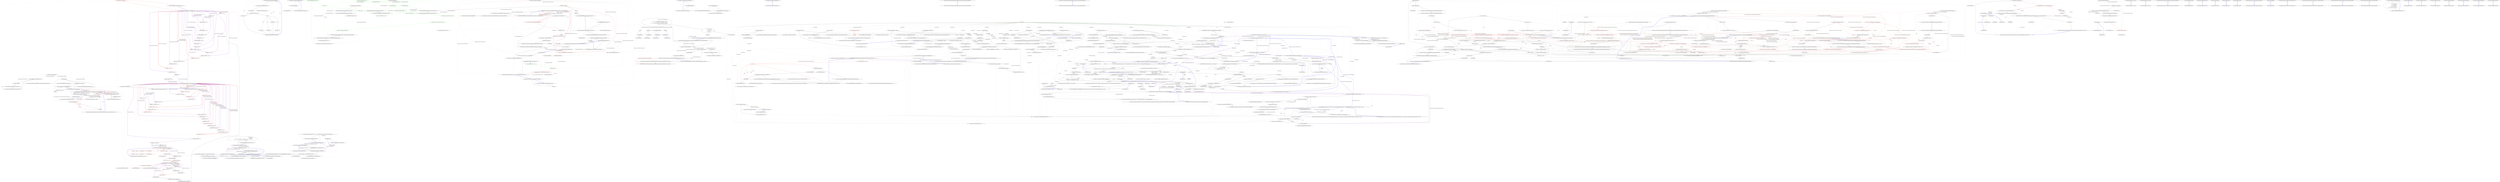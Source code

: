digraph  {
n151 [label="Ninject.Dynamic.Extensions.Inflector.Rule", span=""];
n0 [cluster="Ninject.Dynamic.Extensions.Inflector.Inflector()", label="Entry Ninject.Dynamic.Extensions.Inflector.Inflector()", span="18-18"];
n1 [cluster="Ninject.Dynamic.Extensions.Inflector.Inflector()", label="AddPlural(''$'', ''s'')", span="20-20"];
n2 [cluster="Ninject.Dynamic.Extensions.Inflector.Inflector()", label="AddPlural(''s$'', ''s'')", span="21-21"];
n56 [cluster="Ninject.Dynamic.Extensions.Inflector.AddPlural(string, string)", label="Entry Ninject.Dynamic.Extensions.Inflector.AddPlural(string, string)", span="99-99"];
n3 [cluster="Ninject.Dynamic.Extensions.Inflector.Inflector()", label="AddPlural(''(ax|test)is$'', ''$1es'')", span="22-22"];
n4 [cluster="Ninject.Dynamic.Extensions.Inflector.Inflector()", label="AddPlural(''(octop|vir)us$'', ''$1i'')", span="23-23"];
n5 [cluster="Ninject.Dynamic.Extensions.Inflector.Inflector()", label="AddPlural(''(alias|status)$'', ''$1es'')", span="24-24"];
n6 [cluster="Ninject.Dynamic.Extensions.Inflector.Inflector()", label="AddPlural(''(bu)s$'', ''$1ses'')", span="25-25"];
n7 [cluster="Ninject.Dynamic.Extensions.Inflector.Inflector()", label="AddPlural(''(buffal|tomat)o$'', ''$1oes'')", span="26-26"];
n8 [cluster="Ninject.Dynamic.Extensions.Inflector.Inflector()", label="AddPlural(''([ti])um$'', ''$1a'')", span="27-27"];
n9 [cluster="Ninject.Dynamic.Extensions.Inflector.Inflector()", label="AddPlural(''sis$'', ''ses'')", span="28-28"];
n10 [cluster="Ninject.Dynamic.Extensions.Inflector.Inflector()", label="AddPlural(''(?:([^f])fe|([lr])f)$'', ''$1$2ves'')", span="29-29"];
n11 [cluster="Ninject.Dynamic.Extensions.Inflector.Inflector()", label="AddPlural(''(hive)$'', ''$1s'')", span="30-30"];
n12 [cluster="Ninject.Dynamic.Extensions.Inflector.Inflector()", label="AddPlural(''([^aeiouy]|qu)y$'', ''$1ies'')", span="31-31"];
n13 [cluster="Ninject.Dynamic.Extensions.Inflector.Inflector()", color=red, community=0, label="3: AddPlural(''(x|ch|ss|sh)$'', ''$1es'')", span="32-32"];
n14 [cluster="Ninject.Dynamic.Extensions.Inflector.Inflector()", label="AddPlural(''(matr|vert|ind)ix|ex$'', ''$1ices'')", span="33-33"];
n15 [cluster="Ninject.Dynamic.Extensions.Inflector.Inflector()", label="AddPlural(''([m|l])ouse$'', ''$1ice'')", span="34-34"];
n16 [cluster="Ninject.Dynamic.Extensions.Inflector.Inflector()", color=red, community=0, label="3: AddPlural(''^(ox)$'', ''$1en'')", span="35-35"];
n17 [cluster="Ninject.Dynamic.Extensions.Inflector.Inflector()", label="AddPlural(''(quiz)$'', ''$1zes'')", span="36-36"];
n18 [cluster="Ninject.Dynamic.Extensions.Inflector.Inflector()", label="AddSingular(''s$'', '''')", span="38-38"];
n19 [cluster="Ninject.Dynamic.Extensions.Inflector.Inflector()", label="AddSingular(''(n)ews$'', ''$1ews'')", span="39-39"];
n57 [cluster="Ninject.Dynamic.Extensions.Inflector.AddSingular(string, string)", label="Entry Ninject.Dynamic.Extensions.Inflector.AddSingular(string, string)", span="104-104"];
n20 [cluster="Ninject.Dynamic.Extensions.Inflector.Inflector()", color=red, community=0, label="3: AddSingular(''([ti])a$'', ''$1um'')", span="40-40"];
n21 [cluster="Ninject.Dynamic.Extensions.Inflector.Inflector()", label="AddSingular(''((a)naly|(b)a|(d)iagno|(p)arenthe|(p)rogno|(s)ynop|(t)he)ses$'', ''$1$2sis'')", span="41-41"];
n22 [cluster="Ninject.Dynamic.Extensions.Inflector.Inflector()", color=red, community=0, label="3: AddSingular(''(^analy)ses$'', ''$1sis'')", span="42-42"];
n23 [cluster="Ninject.Dynamic.Extensions.Inflector.Inflector()", label="AddSingular(''([^f])ves$'', ''$1fe'')", span="43-43"];
n24 [cluster="Ninject.Dynamic.Extensions.Inflector.Inflector()", color=red, community=0, label="3: AddSingular(''(hive)s$'', ''$1'')", span="44-44"];
n25 [cluster="Ninject.Dynamic.Extensions.Inflector.Inflector()", label="AddSingular(''(tive)s$'', ''$1'')", span="45-45"];
n26 [cluster="Ninject.Dynamic.Extensions.Inflector.Inflector()", label="AddSingular(''([lr])ves$'', ''$1f'')", span="46-46"];
n27 [cluster="Ninject.Dynamic.Extensions.Inflector.Inflector()", label="AddSingular(''([^aeiouy]|qu)ies$'', ''$1y'')", span="47-47"];
n28 [cluster="Ninject.Dynamic.Extensions.Inflector.Inflector()", color=red, community=0, label="3: AddSingular(''(s)eries$'', ''$1eries'')", span="48-48"];
n29 [cluster="Ninject.Dynamic.Extensions.Inflector.Inflector()", label="AddSingular(''(m)ovies$'', ''$1ovie'')", span="49-49"];
n30 [cluster="Ninject.Dynamic.Extensions.Inflector.Inflector()", color=red, community=0, label="3: AddSingular(''(x|ch|ss|sh)es$'', ''$1'')", span="50-50"];
n31 [cluster="Ninject.Dynamic.Extensions.Inflector.Inflector()", label="AddSingular(''([m|l])ice$'', ''$1ouse'')", span="51-51"];
n32 [cluster="Ninject.Dynamic.Extensions.Inflector.Inflector()", label="AddSingular(''(bus)es$'', ''$1'')", span="52-52"];
n33 [cluster="Ninject.Dynamic.Extensions.Inflector.Inflector()", label="AddSingular(''(o)es$'', ''$1'')", span="53-53"];
n34 [cluster="Ninject.Dynamic.Extensions.Inflector.Inflector()", label="AddSingular(''(shoe)s$'', ''$1'')", span="54-54"];
n35 [cluster="Ninject.Dynamic.Extensions.Inflector.Inflector()", color=red, community=0, label="3: AddSingular(''(cris|ax|test)es$'', ''$1is'')", span="55-55"];
n36 [cluster="Ninject.Dynamic.Extensions.Inflector.Inflector()", label="AddSingular(''(octop|vir)i$'', ''$1us'')", span="56-56"];
n37 [cluster="Ninject.Dynamic.Extensions.Inflector.Inflector()", label="AddSingular(''(alias|status)es$'', ''$1'')", span="57-57"];
n38 [cluster="Ninject.Dynamic.Extensions.Inflector.Inflector()", label="AddSingular(''^(ox)en'', ''$1'')", span="58-58"];
n39 [cluster="Ninject.Dynamic.Extensions.Inflector.Inflector()", label="AddSingular(''(vert|ind)ices$'', ''$1ex'')", span="59-59"];
n40 [cluster="Ninject.Dynamic.Extensions.Inflector.Inflector()", color=red, community=0, label="3: AddSingular(''(matr)ices$'', ''$1ix'')", span="60-60"];
n41 [cluster="Ninject.Dynamic.Extensions.Inflector.Inflector()", label="AddSingular(''(quiz)zes$'', ''$1'')", span="61-61"];
n42 [cluster="Ninject.Dynamic.Extensions.Inflector.Inflector()", label="AddIrregular(''person'', ''people'')", span="63-63"];
n43 [cluster="Ninject.Dynamic.Extensions.Inflector.Inflector()", label="AddIrregular(''man'', ''men'')", span="64-64"];
n58 [cluster="Ninject.Dynamic.Extensions.Inflector.AddIrregular(string, string)", label="Entry Ninject.Dynamic.Extensions.Inflector.AddIrregular(string, string)", span="88-88"];
n44 [cluster="Ninject.Dynamic.Extensions.Inflector.Inflector()", color=red, community=0, label="3: AddIrregular(''child'', ''children'')", span="65-65"];
n45 [cluster="Ninject.Dynamic.Extensions.Inflector.Inflector()", label="AddIrregular(''sex'', ''sexes'')", span="66-66"];
n46 [cluster="Ninject.Dynamic.Extensions.Inflector.Inflector()", label="AddIrregular(''move'', ''moves'')", span="67-67"];
n47 [cluster="Ninject.Dynamic.Extensions.Inflector.Inflector()", label="AddUncountable(''equipment'')", span="69-69"];
n48 [cluster="Ninject.Dynamic.Extensions.Inflector.Inflector()", color=red, community=0, label="3: AddUncountable(''information'')", span="70-70"];
n59 [cluster="Ninject.Dynamic.Extensions.Inflector.AddUncountable(string)", label="Entry Ninject.Dynamic.Extensions.Inflector.AddUncountable(string)", span="94-94"];
n49 [cluster="Ninject.Dynamic.Extensions.Inflector.Inflector()", label="AddUncountable(''rice'')", span="71-71"];
n50 [cluster="Ninject.Dynamic.Extensions.Inflector.Inflector()", label="AddUncountable(''money'')", span="72-72"];
n51 [cluster="Ninject.Dynamic.Extensions.Inflector.Inflector()", label="AddUncountable(''species'')", span="73-73"];
n52 [cluster="Ninject.Dynamic.Extensions.Inflector.Inflector()", label="AddUncountable(''series'')", span="74-74"];
n53 [cluster="Ninject.Dynamic.Extensions.Inflector.Inflector()", color=red, community=0, label="3: AddUncountable(''fish'')", span="75-75"];
n54 [cluster="Ninject.Dynamic.Extensions.Inflector.Inflector()", label="AddUncountable(''sheep'')", span="76-76"];
n55 [cluster="Ninject.Dynamic.Extensions.Inflector.Inflector()", label="Exit Ninject.Dynamic.Extensions.Inflector.Inflector()", span="18-18"];
n60 [cluster="Ninject.Dynamic.Extensions.Inflector.AddIrregular(string, string)", color=red, community=0, label="1: AddPlural(''('' + singular[0] + '')'' + singular.Substring(1) + ''$'', ''$1'' + plural.Substring(1))", span="90-90"];
n61 [cluster="Ninject.Dynamic.Extensions.Inflector.AddIrregular(string, string)", color=red, community=0, label="0: AddSingular(''('' + plural[0] + '')'' + plural.Substring(1) + ''$'', ''$1'' + singular.Substring(1))", span="91-91"];
n63 [cluster="string.Substring(int)", label="Entry string.Substring(int)", span="0-0"];
n62 [cluster="Ninject.Dynamic.Extensions.Inflector.AddIrregular(string, string)", label="Exit Ninject.Dynamic.Extensions.Inflector.AddIrregular(string, string)", span="88-88"];
n64 [cluster="Ninject.Dynamic.Extensions.Inflector.AddUncountable(string)", color=red, community=0, label="0: _uncountables.Add(word.ToUpperInvariant())", span="96-96"];
n65 [cluster="Ninject.Dynamic.Extensions.Inflector.AddUncountable(string)", label="Exit Ninject.Dynamic.Extensions.Inflector.AddUncountable(string)", span="94-94"];
n66 [cluster="string.ToUpperInvariant()", label="Entry string.ToUpperInvariant()", span="0-0"];
n67 [cluster="System.Collections.Generic.List<T>.Add(T)", label="Entry System.Collections.Generic.List<T>.Add(T)", span="0-0"];
n68 [cluster="Ninject.Dynamic.Extensions.Inflector.AddPlural(string, string)", color=red, community=0, label="0: _plurals.Add(new Rule(rule, replacement))", span="101-101"];
n69 [cluster="Ninject.Dynamic.Extensions.Inflector.AddPlural(string, string)", label="Exit Ninject.Dynamic.Extensions.Inflector.AddPlural(string, string)", span="99-99"];
n70 [cluster="Ninject.Dynamic.Extensions.Inflector.Rule.Rule(string, string)", label="Entry Ninject.Dynamic.Extensions.Inflector.Rule.Rule(string, string)", span="217-217"];
n71 [cluster="Ninject.Dynamic.Extensions.Inflector.AddSingular(string, string)", label="_singulars.Add(new Rule(rule, replacement))", span="106-106"];
n72 [cluster="Ninject.Dynamic.Extensions.Inflector.AddSingular(string, string)", label="Exit Ninject.Dynamic.Extensions.Inflector.AddSingular(string, string)", span="104-104"];
n73 [cluster="Ninject.Dynamic.Extensions.Inflector.Pluralize(string)", label="Entry Ninject.Dynamic.Extensions.Inflector.Pluralize(string)", span="109-109"];
n74 [cluster="Ninject.Dynamic.Extensions.Inflector.Pluralize(string)", label="return ApplyRules(_plurals, word);", span="111-111"];
n75 [cluster="Ninject.Dynamic.Extensions.Inflector.Pluralize(string)", label="Exit Ninject.Dynamic.Extensions.Inflector.Pluralize(string)", span="109-109"];
n76 [cluster="Ninject.Dynamic.Extensions.Inflector.ApplyRules(System.Collections.Generic.IList<Ninject.Dynamic.Extensions.Inflector.Rule>, string)", label="Entry Ninject.Dynamic.Extensions.Inflector.ApplyRules(System.Collections.Generic.IList<Ninject.Dynamic.Extensions.Inflector.Rule>, string)", span="119-119"];
n77 [cluster="Ninject.Dynamic.Extensions.Inflector.Singularize(string)", label="Entry Ninject.Dynamic.Extensions.Inflector.Singularize(string)", span="114-114"];
n78 [cluster="Ninject.Dynamic.Extensions.Inflector.Singularize(string)", label="return ApplyRules(_singulars, word);", span="116-116"];
n79 [cluster="Ninject.Dynamic.Extensions.Inflector.Singularize(string)", label="Exit Ninject.Dynamic.Extensions.Inflector.Singularize(string)", span="114-114"];
n80 [cluster="Ninject.Dynamic.Extensions.Inflector.ApplyRules(System.Collections.Generic.IList<Ninject.Dynamic.Extensions.Inflector.Rule>, string)", color=red, community=0, label="1: var result = word", span="121-121"];
n81 [cluster="Ninject.Dynamic.Extensions.Inflector.ApplyRules(System.Collections.Generic.IList<Ninject.Dynamic.Extensions.Inflector.Rule>, string)", label="!_uncountables.Contains(word.ToUpperInvariant())", span="123-123"];
n82 [cluster="Ninject.Dynamic.Extensions.Inflector.ApplyRules(System.Collections.Generic.IList<Ninject.Dynamic.Extensions.Inflector.Rule>, string)", color=red, community=0, label="2: var i = rules.Count - 1", span="125-125"];
n84 [cluster="Ninject.Dynamic.Extensions.Inflector.ApplyRules(System.Collections.Generic.IList<Ninject.Dynamic.Extensions.Inflector.Rule>, string)", label="(result = rules[i].Apply(word)) != null", span="127-127"];
n86 [cluster="Ninject.Dynamic.Extensions.Inflector.ApplyRules(System.Collections.Generic.IList<Ninject.Dynamic.Extensions.Inflector.Rule>, string)", label="return result;", span="134-134"];
n88 [cluster="System.Collections.Generic.List<T>.Contains(T)", label="Entry System.Collections.Generic.List<T>.Contains(T)", span="0-0"];
n83 [cluster="Ninject.Dynamic.Extensions.Inflector.ApplyRules(System.Collections.Generic.IList<Ninject.Dynamic.Extensions.Inflector.Rule>, string)", color=red, community=0, label="1: i >= 0", span="125-125"];
n85 [cluster="Ninject.Dynamic.Extensions.Inflector.ApplyRules(System.Collections.Generic.IList<Ninject.Dynamic.Extensions.Inflector.Rule>, string)", color=red, community=0, label="0: i--", span="125-125"];
n89 [cluster="Ninject.Dynamic.Extensions.Inflector.Rule.Apply(string)", label="Entry Ninject.Dynamic.Extensions.Inflector.Rule.Apply(string)", span="223-223"];
n87 [cluster="Ninject.Dynamic.Extensions.Inflector.ApplyRules(System.Collections.Generic.IList<Ninject.Dynamic.Extensions.Inflector.Rule>, string)", label="Exit Ninject.Dynamic.Extensions.Inflector.ApplyRules(System.Collections.Generic.IList<Ninject.Dynamic.Extensions.Inflector.Rule>, string)", span="119-119"];
n90 [cluster="Ninject.Dynamic.Extensions.Inflector.Titleize(string)", label="Entry Ninject.Dynamic.Extensions.Inflector.Titleize(string)", span="137-137"];
n91 [cluster="Ninject.Dynamic.Extensions.Inflector.Titleize(string)", label="return Regex.Replace(Humanize(Underscore(word)), @''\b([a-z])'',\r\n                                 delegate(Match match) { return match.Captures[0].Value.ToUpper(CultureInfo.InvariantCulture); });", span="139-140"];
n92 [cluster="Ninject.Dynamic.Extensions.Inflector.Titleize(string)", label="Exit Ninject.Dynamic.Extensions.Inflector.Titleize(string)", span="137-137"];
n93 [cluster="Ninject.Dynamic.Extensions.Inflector.Underscore(string)", label="Entry Ninject.Dynamic.Extensions.Inflector.Underscore(string)", span="160-160"];
n94 [cluster="Ninject.Dynamic.Extensions.Inflector.Humanize(string)", label="Entry Ninject.Dynamic.Extensions.Inflector.Humanize(string)", span="143-143"];
n95 [cluster="System.Text.RegularExpressions.Regex.Replace(string, string, System.Text.RegularExpressions.MatchEvaluator)", label="Entry System.Text.RegularExpressions.Regex.Replace(string, string, System.Text.RegularExpressions.MatchEvaluator)", span="0-0"];
n96 [cluster="lambda expression", label="Entry lambda expression", span="140-140"];
n97 [cluster="lambda expression", label="return match.Captures[0].Value.ToUpper(CultureInfo.InvariantCulture);", span="140-140"];
n98 [cluster="lambda expression", label="Exit lambda expression", span="140-140"];
n99 [cluster="string.ToUpper(System.Globalization.CultureInfo)", label="Entry string.ToUpper(System.Globalization.CultureInfo)", span="0-0"];
n100 [cluster="Ninject.Dynamic.Extensions.Inflector.Humanize(string)", label="return Capitalize(Regex.Replace(lowercaseAndUnderscoredWord, @''_'', '' ''));", span="145-145"];
n101 [cluster="Ninject.Dynamic.Extensions.Inflector.Humanize(string)", label="Exit Ninject.Dynamic.Extensions.Inflector.Humanize(string)", span="143-143"];
n102 [cluster="System.Text.RegularExpressions.Regex.Replace(string, string, string)", label="Entry System.Text.RegularExpressions.Regex.Replace(string, string, string)", span="0-0"];
n103 [cluster="Ninject.Dynamic.Extensions.Inflector.Capitalize(string)", label="Entry Ninject.Dynamic.Extensions.Inflector.Capitalize(string)", span="170-170"];
n104 [cluster="Ninject.Dynamic.Extensions.Inflector.Pascalize(string)", label="Entry Ninject.Dynamic.Extensions.Inflector.Pascalize(string)", span="148-148"];
n105 [cluster="Ninject.Dynamic.Extensions.Inflector.Pascalize(string)", label="return Regex.Replace(lowercaseAndUnderscoredWord, ''(?:^|_)(.)'', match => match.Groups[1].Value.ToUpper(CultureInfo.InvariantCulture));", span="150-150"];
n106 [cluster="Ninject.Dynamic.Extensions.Inflector.Pascalize(string)", label="Exit Ninject.Dynamic.Extensions.Inflector.Pascalize(string)", span="148-148"];
n107 [cluster="lambda expression", label="Entry lambda expression", span="150-150"];
n108 [cluster="lambda expression", label="match.Groups[1].Value.ToUpper(CultureInfo.InvariantCulture)", span="150-150"];
n109 [cluster="lambda expression", label="Exit lambda expression", span="150-150"];
n110 [cluster="Ninject.Dynamic.Extensions.Inflector.Camelize(string)", label="Entry Ninject.Dynamic.Extensions.Inflector.Camelize(string)", span="153-153"];
n111 [cluster="Ninject.Dynamic.Extensions.Inflector.Camelize(string)", label="return Uncapitalize(Pascalize(lowercaseAndUnderscoredWord));", span="155-155"];
n112 [cluster="Ninject.Dynamic.Extensions.Inflector.Camelize(string)", label="Exit Ninject.Dynamic.Extensions.Inflector.Camelize(string)", span="153-153"];
n113 [cluster="Ninject.Dynamic.Extensions.Inflector.Uncapitalize(string)", label="Entry Ninject.Dynamic.Extensions.Inflector.Uncapitalize(string)", span="177-177"];
n114 [cluster="Ninject.Dynamic.Extensions.Inflector.Underscore(string)", label="return Regex.Replace(\r\n                Regex.Replace(\r\n                    Regex.Replace(pascalCasedWord, @''([A-Z]+)([A-Z][a-z])'', ''$1_$2''), @''([a-z\d])([A-Z])'',\r\n                    ''$1_$2''), @''[-\s]'', ''_'').ToLowerInvariant();", span="162-165"];
n115 [cluster="Ninject.Dynamic.Extensions.Inflector.Underscore(string)", label="Exit Ninject.Dynamic.Extensions.Inflector.Underscore(string)", span="160-160"];
n116 [cluster="string.ToLowerInvariant()", label="Entry string.ToLowerInvariant()", span="0-0"];
n117 [cluster="Ninject.Dynamic.Extensions.Inflector.Capitalize(string)", label="return word.Substring(0, 1).ToUpperInvariant() + word.Substring(1).ToLowerInvariant();", span="172-172"];
n118 [cluster="Ninject.Dynamic.Extensions.Inflector.Capitalize(string)", label="Exit Ninject.Dynamic.Extensions.Inflector.Capitalize(string)", span="170-170"];
n119 [cluster="string.Substring(int, int)", label="Entry string.Substring(int, int)", span="0-0"];
n120 [cluster="Ninject.Dynamic.Extensions.Inflector.Uncapitalize(string)", label="return word.Substring(0, 1).ToLowerInvariant() + word.Substring(1);", span="179-179"];
n121 [cluster="Ninject.Dynamic.Extensions.Inflector.Uncapitalize(string)", label="Exit Ninject.Dynamic.Extensions.Inflector.Uncapitalize(string)", span="177-177"];
n122 [cluster="Ninject.Dynamic.Extensions.Inflector.Ordinalize(string)", label="Entry Ninject.Dynamic.Extensions.Inflector.Ordinalize(string)", span="182-182"];
n123 [cluster="Ninject.Dynamic.Extensions.Inflector.Ordinalize(string)", label="var n = int.Parse(number, CultureInfo.InvariantCulture)", span="184-184"];
n126 [cluster="Ninject.Dynamic.Extensions.Inflector.Ordinalize(string)", label="return number + ''th'';", span="189-189"];
n129 [cluster="Ninject.Dynamic.Extensions.Inflector.Ordinalize(string)", label="return number + ''st'';", span="195-195"];
n131 [cluster="Ninject.Dynamic.Extensions.Inflector.Ordinalize(string)", label="return number + ''nd'';", span="197-197"];
n133 [cluster="Ninject.Dynamic.Extensions.Inflector.Ordinalize(string)", label="return number + ''rd'';", span="199-199"];
n134 [cluster="Ninject.Dynamic.Extensions.Inflector.Ordinalize(string)", label="return number + ''th'';", span="201-201"];
n124 [cluster="Ninject.Dynamic.Extensions.Inflector.Ordinalize(string)", label="var nMod100 = n%100", span="185-185"];
n136 [cluster="int.Parse(string, System.IFormatProvider)", label="Entry int.Parse(string, System.IFormatProvider)", span="0-0"];
n127 [cluster="Ninject.Dynamic.Extensions.Inflector.Ordinalize(string)", label="n%10", span="192-192"];
n125 [cluster="Ninject.Dynamic.Extensions.Inflector.Ordinalize(string)", label="nMod100 >= 11 && nMod100 <= 13", span="187-187"];
n128 [cluster="Ninject.Dynamic.Extensions.Inflector.Ordinalize(string)", label=1, span="194-194"];
n130 [cluster="Ninject.Dynamic.Extensions.Inflector.Ordinalize(string)", label=2, span="196-196"];
n132 [cluster="Ninject.Dynamic.Extensions.Inflector.Ordinalize(string)", label=3, span="198-198"];
n135 [cluster="Ninject.Dynamic.Extensions.Inflector.Ordinalize(string)", label="Exit Ninject.Dynamic.Extensions.Inflector.Ordinalize(string)", span="182-182"];
n137 [cluster="Ninject.Dynamic.Extensions.Inflector.Dasherize(string)", label="Entry Ninject.Dynamic.Extensions.Inflector.Dasherize(string)", span="205-205"];
n138 [cluster="Ninject.Dynamic.Extensions.Inflector.Dasherize(string)", label="return underscoredWord.Replace('_', '-');", span="207-207"];
n139 [cluster="Ninject.Dynamic.Extensions.Inflector.Dasherize(string)", label="Exit Ninject.Dynamic.Extensions.Inflector.Dasherize(string)", span="205-205"];
n140 [cluster="string.Replace(char, char)", label="Entry string.Replace(char, char)", span="0-0"];
n141 [cluster="Ninject.Dynamic.Extensions.Inflector.Rule.Rule(string, string)", label="_regex = new Regex(pattern, RegexOptions.IgnoreCase)", span="219-219"];
n142 [cluster="Ninject.Dynamic.Extensions.Inflector.Rule.Rule(string, string)", label="_replacement = replacement", span="220-220"];
n144 [cluster="System.Text.RegularExpressions.Regex.Regex(string, System.Text.RegularExpressions.RegexOptions)", label="Entry System.Text.RegularExpressions.Regex.Regex(string, System.Text.RegularExpressions.RegexOptions)", span="0-0"];
n143 [cluster="Ninject.Dynamic.Extensions.Inflector.Rule.Rule(string, string)", label="Exit Ninject.Dynamic.Extensions.Inflector.Rule.Rule(string, string)", span="217-217"];
n145 [cluster="Ninject.Dynamic.Extensions.Inflector.Rule.Apply(string)", label="!_regex.IsMatch(word)", span="225-225"];
n147 [cluster="Ninject.Dynamic.Extensions.Inflector.Rule.Apply(string)", label="return _regex.Replace(word, _replacement);", span="230-230"];
n146 [cluster="Ninject.Dynamic.Extensions.Inflector.Rule.Apply(string)", label="return null;", span="227-227"];
n149 [cluster="System.Text.RegularExpressions.Regex.IsMatch(string)", label="Entry System.Text.RegularExpressions.Regex.IsMatch(string)", span="0-0"];
n148 [cluster="Ninject.Dynamic.Extensions.Inflector.Rule.Apply(string)", label="Exit Ninject.Dynamic.Extensions.Inflector.Rule.Apply(string)", span="223-223"];
n150 [cluster="System.Text.RegularExpressions.Regex.Replace(string, string)", label="Entry System.Text.RegularExpressions.Regex.Replace(string, string)", span="0-0"];
d4 [cluster="Ninject.Planning.Bindings.Binding.Binding(System.Type, Ninject.Planning.Bindings.IBindingMetadata)", color=green, community=0, label="0: Ensure.ArgumentNotNull(metadata, ''metadata'')", span="96-96"];
d2 [cluster="Ninject.Planning.Bindings.Binding.Binding(System.Type, Ninject.Planning.Bindings.IBindingMetadata)", label="Entry Ninject.Planning.Bindings.Binding.Binding(System.Type, Ninject.Planning.Bindings.IBindingMetadata)", span="93-93"];
d3 [cluster="Ninject.Planning.Bindings.Binding.Binding(System.Type, Ninject.Planning.Bindings.IBindingMetadata)", label="Ensure.ArgumentNotNull(service, ''service'')", span="95-95"];
d5 [cluster="Ninject.Planning.Bindings.Binding.Binding(System.Type, Ninject.Planning.Bindings.IBindingMetadata)", color=green, community=0, label="1: Service = service", span="98-98"];
d12 [cluster="Ninject.Infrastructure.Ensure.ArgumentNotNull(object, string)", label="Entry Ninject.Infrastructure.Ensure.ArgumentNotNull(object, string)", span="17-17"];
d27 [label="Ninject.Planning.Bindings.Binding", span=""];
d6 [cluster="Ninject.Planning.Bindings.Binding.Binding(System.Type, Ninject.Planning.Bindings.IBindingMetadata)", color=green, community=0, label="1: Metadata = metadata", span="99-99"];
d7 [cluster="Ninject.Planning.Bindings.Binding.Binding(System.Type, Ninject.Planning.Bindings.IBindingMetadata)", color=green, community=0, label="1: Parameters = new List<IParameter>()", span="100-100"];
d8 [cluster="Ninject.Planning.Bindings.Binding.Binding(System.Type, Ninject.Planning.Bindings.IBindingMetadata)", color=green, community=0, label="1: ActivationActions = new List<Action<IContext, object>>()", span="101-101"];
d13 [cluster="System.Collections.Generic.List<T>.List()", label="Entry System.Collections.Generic.List<T>.List()", span="0-0"];
d9 [cluster="Ninject.Planning.Bindings.Binding.Binding(System.Type, Ninject.Planning.Bindings.IBindingMetadata)", color=green, community=0, label="0: DeactivationActions = new List<Action<IContext, object>>()", span="102-102"];
d10 [cluster="Ninject.Planning.Bindings.Binding.Binding(System.Type, Ninject.Planning.Bindings.IBindingMetadata)", color=green, community=0, label="1: ScopeCallback = StandardScopeCallbacks.Transient", span="103-103"];
d11 [cluster="Ninject.Planning.Bindings.Binding.Binding(System.Type, Ninject.Planning.Bindings.IBindingMetadata)", label="Exit Ninject.Planning.Bindings.Binding.Binding(System.Type, Ninject.Planning.Bindings.IBindingMetadata)", span="93-93"];
d15 [cluster="Ninject.Planning.Bindings.Binding.GetProvider(Ninject.Activation.IContext)", color=green, community=0, label="0: Ensure.ArgumentNotNull(context, ''context'')", span="113-113"];
d14 [cluster="Ninject.Planning.Bindings.Binding.GetProvider(Ninject.Activation.IContext)", label="Entry Ninject.Planning.Bindings.Binding.GetProvider(Ninject.Activation.IContext)", span="111-111"];
d16 [cluster="Ninject.Planning.Bindings.Binding.GetProvider(Ninject.Activation.IContext)", color=green, community=0, label="0: return ProviderCallback(context);", span="114-114"];
d17 [cluster="Ninject.Planning.Bindings.Binding.GetProvider(Ninject.Activation.IContext)", label="Exit Ninject.Planning.Bindings.Binding.GetProvider(Ninject.Activation.IContext)", span="111-111"];
d18 [cluster="System.Func<T, TResult>.Invoke(T)", label="Entry System.Func<T, TResult>.Invoke(T)", span="0-0"];
d20 [cluster="Ninject.Planning.Bindings.Binding.GetScope(Ninject.Activation.IContext)", color=green, community=0, label="0: Ensure.ArgumentNotNull(context, ''context'')", span="124-124"];
d19 [cluster="Ninject.Planning.Bindings.Binding.GetScope(Ninject.Activation.IContext)", label="Entry Ninject.Planning.Bindings.Binding.GetScope(Ninject.Activation.IContext)", span="122-122"];
d21 [cluster="Ninject.Planning.Bindings.Binding.GetScope(Ninject.Activation.IContext)", color=green, community=0, label="0: return ScopeCallback(context);", span="125-125"];
d22 [cluster="Ninject.Planning.Bindings.Binding.GetScope(Ninject.Activation.IContext)", label="Exit Ninject.Planning.Bindings.Binding.GetScope(Ninject.Activation.IContext)", span="122-122"];
d24 [cluster="Ninject.Planning.Bindings.Binding.Matches(Ninject.Activation.IRequest)", label="Ensure.ArgumentNotNull(request, ''request'')", span="135-135"];
d25 [cluster="Ninject.Planning.Bindings.Binding.Matches(Ninject.Activation.IRequest)", label="return Condition == null || Condition(request);", span="136-136"];
d23 [cluster="Ninject.Planning.Bindings.Binding.Matches(Ninject.Activation.IRequest)", label="Entry Ninject.Planning.Bindings.Binding.Matches(Ninject.Activation.IRequest)", span="133-133"];
d26 [cluster="Ninject.Planning.Bindings.Binding.Matches(Ninject.Activation.IRequest)", label="Exit Ninject.Planning.Bindings.Binding.Matches(Ninject.Activation.IRequest)", span="133-133"];
m2_16 [cluster="Ninject.Tests.Unit.CacheTests.WhenPruneIsCalled.CollectedScopeInstancesAreRemoved()", file="CachePruningTests.cs", label="this.Execute(sword, context)", span="42-42"];
m2_34 [cluster="Ninject.Tests.Unit.CacheTests.WhenPruneIsCalled.UncollectedScopeInstancesAreNotRemoved()", file="CachePruningTests.cs", label="Entry Ninject.Tests.Unit.CacheTests.WhenPruneIsCalled.UncollectedScopeInstancesAreNotRemoved()", span="55-55"];
m2_35 [cluster="Ninject.Tests.Unit.CacheTests.WhenPruneIsCalled.UncollectedScopeInstancesAreNotRemoved()", file="CachePruningTests.cs", label="var sword = new Sword()", span="57-57"];
m2_36 [cluster="Ninject.Tests.Unit.CacheTests.WhenPruneIsCalled.UncollectedScopeInstancesAreNotRemoved()", file="CachePruningTests.cs", label="var swordWeakReference = new WeakReference(sword)", span="58-58"];
m2_38 [cluster="Ninject.Tests.Unit.CacheTests.WhenPruneIsCalled.UncollectedScopeInstancesAreNotRemoved()", file="CachePruningTests.cs", label="this.Execute(sword, context)", span="61-61"];
m2_37 [cluster="Ninject.Tests.Unit.CacheTests.WhenPruneIsCalled.UncollectedScopeInstancesAreNotRemoved()", color=red, community=0, file="CachePruningTests.cs", label="0: var context = CreateContextMock(new object(), bindingMock.Object)", span="59-59"];
m2_40 [cluster="Ninject.Tests.Unit.CacheTests.WhenPruneIsCalled.UncollectedScopeInstancesAreNotRemoved()", file="CachePruningTests.cs", label="bool swordCollected = !swordWeakReference.IsAlive", span="63-63"];
m2_39 [cluster="Ninject.Tests.Unit.CacheTests.WhenPruneIsCalled.UncollectedScopeInstancesAreNotRemoved()", file="CachePruningTests.cs", label="GC.Collect()", span="62-62"];
m2_41 [cluster="Ninject.Tests.Unit.CacheTests.WhenPruneIsCalled.UncollectedScopeInstancesAreNotRemoved()", file="CachePruningTests.cs", label="swordCollected.Should().BeFalse()", span="65-65"];
m2_42 [cluster="Ninject.Tests.Unit.CacheTests.WhenPruneIsCalled.UncollectedScopeInstancesAreNotRemoved()", file="CachePruningTests.cs", label="Exit Ninject.Tests.Unit.CacheTests.WhenPruneIsCalled.UncollectedScopeInstancesAreNotRemoved()", span="55-55"];
m2_18 [cluster="Ninject.Tests.Unit.CacheTests.WhenPruneIsCalled.CollectedScopeInstancesAreRemoved()", file="CachePruningTests.cs", label="context = null", span="44-44"];
m2_66 [cluster="Ninject.Tests.Unit.CacheTests.ContextMock.GetScope()", file="CachePruningTests.cs", label="Entry Ninject.Tests.Unit.CacheTests.ContextMock.GetScope()", span="121-121"];
m2_67 [cluster="Ninject.Tests.Unit.CacheTests.ContextMock.GetScope()", file="CachePruningTests.cs", label="return this.scope.Target;", span="123-123"];
m2_68 [cluster="Ninject.Tests.Unit.CacheTests.ContextMock.GetScope()", file="CachePruningTests.cs", label="Exit Ninject.Tests.Unit.CacheTests.ContextMock.GetScope()", span="121-121"];
m2_44 [cluster="Ninject.Tests.Unit.CacheTests.WhenPruneIsCalled.CreateContextMock(object, Ninject.Planning.Bindings.IBinding, params System.Type[])", file="CachePruningTests.cs", label="Entry Ninject.Tests.Unit.CacheTests.WhenPruneIsCalled.CreateContextMock(object, Ninject.Planning.Bindings.IBinding, params System.Type[])", span="68-68"];
m2_45 [cluster="Ninject.Tests.Unit.CacheTests.WhenPruneIsCalled.CreateContextMock(object, Ninject.Planning.Bindings.IBinding, params System.Type[])", color=red, community=0, file="CachePruningTests.cs", label="0: return new ContextMock(scope, binding, genericArguments);", span="70-70"];
m2_46 [cluster="Ninject.Tests.Unit.CacheTests.WhenPruneIsCalled.CreateContextMock(object, Ninject.Planning.Bindings.IBinding, params System.Type[])", file="CachePruningTests.cs", label="Exit Ninject.Tests.Unit.CacheTests.WhenPruneIsCalled.CreateContextMock(object, Ninject.Planning.Bindings.IBinding, params System.Type[])", span="68-68"];
m2_47 [cluster="Ninject.Tests.Unit.CacheTests.ContextMock.ContextMock(object, Ninject.Planning.Bindings.IBinding, System.Type[])", file="CachePruningTests.cs", label="Entry Ninject.Tests.Unit.CacheTests.ContextMock.ContextMock(object, Ninject.Planning.Bindings.IBinding, System.Type[])", span="109-109"];
m2_58 [cluster="Ninject.Tests.Unit.CacheTests.ContextMock.ContextMock(object, Ninject.Planning.Bindings.IBinding, System.Type[])", file="CachePruningTests.cs", label="this.scope = new WeakReference(scope)", span="111-111"];
m2_59 [cluster="Ninject.Tests.Unit.CacheTests.ContextMock.ContextMock(object, Ninject.Planning.Bindings.IBinding, System.Type[])", file="CachePruningTests.cs", label="this.Binding = binding", span="112-112"];
m2_60 [cluster="Ninject.Tests.Unit.CacheTests.ContextMock.ContextMock(object, Ninject.Planning.Bindings.IBinding, System.Type[])", file="CachePruningTests.cs", label="this.GenericArguments = genericArguments", span="113-113"];
m2_61 [cluster="Ninject.Tests.Unit.CacheTests.ContextMock.ContextMock(object, Ninject.Planning.Bindings.IBinding, System.Type[])", file="CachePruningTests.cs", label="Exit Ninject.Tests.Unit.CacheTests.ContextMock.ContextMock(object, Ninject.Planning.Bindings.IBinding, System.Type[])", span="109-109"];
m2_9 [cluster="Mock<IBinding>.cstr", file="CachePruningTests.cs", label="Entry Mock<IBinding>.cstr", span=""];
m2_10 [cluster="Cache.cstr", file="CachePruningTests.cs", label="Entry Cache.cstr", span=""];
m2_11 [cluster="Ninject.Tests.Unit.CacheTests.PipelineMock.PipelineMock()", file="CachePruningTests.cs", label="Entry Ninject.Tests.Unit.CacheTests.PipelineMock.PipelineMock()", span="79-79"];
m2_12 [cluster="Ninject.Tests.Unit.CacheTests.WhenPruneIsCalled.CollectedScopeInstancesAreRemoved()", file="CachePruningTests.cs", label="Entry Ninject.Tests.Unit.CacheTests.WhenPruneIsCalled.CollectedScopeInstancesAreRemoved()", span="36-36"];
m2_13 [cluster="Ninject.Tests.Unit.CacheTests.WhenPruneIsCalled.CollectedScopeInstancesAreRemoved()", file="CachePruningTests.cs", label="var sword = new Sword()", span="38-38"];
m2_14 [cluster="Ninject.Tests.Unit.CacheTests.WhenPruneIsCalled.CollectedScopeInstancesAreRemoved()", file="CachePruningTests.cs", label="var swordWeakReference = new WeakReference(sword)", span="39-39"];
m2_62 [cluster="Ninject.Tests.Unit.CacheTests.ContextMock.GetProvider()", file="CachePruningTests.cs", label="Entry Ninject.Tests.Unit.CacheTests.ContextMock.GetProvider()", span="116-116"];
m2_63 [cluster="Ninject.Tests.Unit.CacheTests.ContextMock.GetProvider()", file="CachePruningTests.cs", label="throw new NotImplementedException();", span="118-118"];
m2_64 [cluster="Ninject.Tests.Unit.CacheTests.ContextMock.GetProvider()", file="CachePruningTests.cs", label="Exit Ninject.Tests.Unit.CacheTests.ContextMock.GetProvider()", span="116-116"];
m2_31 [cluster="Ninject.Activation.Caching.Cache.Prune()", file="CachePruningTests.cs", label="Entry Ninject.Activation.Caching.Cache.Prune()", span="171-171"];
m2_32 [cluster="Unk.Should", file="CachePruningTests.cs", label="Entry Unk.Should", span=""];
m2_52 [cluster="Ninject.Tests.Unit.CacheTests.PipelineMock.Dispose()", file="CachePruningTests.cs", label="Entry Ninject.Tests.Unit.CacheTests.PipelineMock.Dispose()", span="81-81"];
m2_53 [cluster="Ninject.Tests.Unit.CacheTests.PipelineMock.Dispose()", file="CachePruningTests.cs", label="Exit Ninject.Tests.Unit.CacheTests.PipelineMock.Dispose()", span="81-81"];
m2_15 [cluster="Ninject.Tests.Unit.CacheTests.WhenPruneIsCalled.CollectedScopeInstancesAreRemoved()", color=red, community=0, file="CachePruningTests.cs", label="1: var context = CreateContextMock(new object(), bindingMock.Object)", span="40-40"];
m2_22 [cluster="Ninject.Planning.Bindings.IBindingConfiguration.GetScope(Ninject.Activation.IContext)", file="CachePruningTests.cs", label="Entry Ninject.Planning.Bindings.IBindingConfiguration.GetScope(Ninject.Activation.IContext)", span="95-95"];
m2_17 [cluster="Ninject.Tests.Unit.CacheTests.WhenPruneIsCalled.CollectedScopeInstancesAreRemoved()", file="CachePruningTests.cs", label="sword = null", span="43-43"];
m2_19 [cluster="Ninject.Planning.Bindings.Binding.GetScope(Ninject.Activation.IContext)", file="CachePruningTests.cs", label="Entry Ninject.Planning.Bindings.Binding.GetScope(Ninject.Activation.IContext)", span="231-231"];
m2_20 [cluster="Ninject.Planning.Bindings.Binding.GetScope(Ninject.Activation.IContext)", file="CachePruningTests.cs", label="return this.BindingConfiguration.GetScope(context);", span="233-233"];
m2_21 [cluster="Ninject.Planning.Bindings.Binding.GetScope(Ninject.Activation.IContext)", file="CachePruningTests.cs", label="Exit Ninject.Planning.Bindings.Binding.GetScope(Ninject.Activation.IContext)", span="231-231"];
m2_23 [cluster="Ninject.Planning.Bindings.Binding.Matches(Ninject.Activation.IRequest)", file="CachePruningTests.cs", label="Entry Ninject.Planning.Bindings.Binding.Matches(Ninject.Activation.IRequest)", span="244-244"];
m2_24 [cluster="Ninject.Planning.Bindings.Binding.Matches(Ninject.Activation.IRequest)", file="CachePruningTests.cs", label="return this.BindingConfiguration.Matches(request);", span="246-246"];
m2_51 [cluster="Ninject.Activation.Caching.Cache.Remember(Ninject.Activation.IContext, Ninject.Activation.InstanceReference)", file="CachePruningTests.cs", label="Entry Ninject.Activation.Caching.Cache.Remember(Ninject.Activation.IContext, Ninject.Activation.InstanceReference)", span="77-77"];
m2_65 [cluster="System.NotImplementedException.NotImplementedException()", file="CachePruningTests.cs", label="Entry System.NotImplementedException.NotImplementedException()", span="0-0"];
m2_25 [cluster="Ninject.Planning.Bindings.Binding.Matches(Ninject.Activation.IRequest)", file="CachePruningTests.cs", label="Exit Ninject.Planning.Bindings.Binding.Matches(Ninject.Activation.IRequest)", span="244-244"];
m2_7 [cluster="Ninject.Tests.Unit.CacheTests.WhenPruneIsCalled.SetUp()", file="CachePruningTests.cs", label="Exit Ninject.Tests.Unit.CacheTests.WhenPruneIsCalled.SetUp()", span="27-27"];
m2_69 [cluster="Ninject.Tests.Unit.CacheTests.ContextMock.Resolve()", file="CachePruningTests.cs", label="Entry Ninject.Tests.Unit.CacheTests.ContextMock.Resolve()", span="126-126"];
m2_70 [cluster="Ninject.Tests.Unit.CacheTests.ContextMock.Resolve()", file="CachePruningTests.cs", label="throw new NotImplementedException();", span="128-128"];
m2_71 [cluster="Ninject.Tests.Unit.CacheTests.ContextMock.Resolve()", file="CachePruningTests.cs", label="Exit Ninject.Tests.Unit.CacheTests.ContextMock.Resolve()", span="126-126"];
m2_28 [cluster="Unk.CreateContextMock", file="CachePruningTests.cs", label="Entry Unk.CreateContextMock", span=""];
m2_43 [cluster="Unk.BeFalse", file="CachePruningTests.cs", label="Entry Unk.BeFalse", span=""];
m2_26 [cluster="System.WeakReference.WeakReference(object)", file="CachePruningTests.cs", label="Entry System.WeakReference.WeakReference(object)", span="0-0"];
m2_27 [cluster="object.Object()", file="CachePruningTests.cs", label="Ninject.Planning.Bindings.Binding", span=""];
m2_8 [cluster="Mock<ICachePruner>.cstr", file="CachePruningTests.cs", label="Entry Mock<ICachePruner>.cstr", span=""];
m2_3 [cluster="Ninject.Planning.Bindings.Binding.Binding(System.Type, System.Func<Ninject.Activation.IContext, object>)", color=green, community=0, file="CachePruningTests.cs", label="0: Ensure.ArgumentNotNull(service, ''service'')", span="40-40"];
m2_4 [cluster="Ninject.Planning.Bindings.Binding.Binding(System.Type, System.Func<Ninject.Activation.IContext, object>)", file="CachePruningTests.cs", label="this.Service = service", span="42-42"];
m2_5 [cluster="Ninject.Planning.Bindings.Binding.Binding(System.Type, System.Func<Ninject.Activation.IContext, object>)", color=red, community=0, file="CachePruningTests.cs", label="0: this.BindingConfiguration = new BindingConfiguration(scopeCallback)", span="43-43"];
m2_6 [cluster="Ninject.Planning.Bindings.Binding.Binding(System.Type, System.Func<Ninject.Activation.IContext, object>)", file="CachePruningTests.cs", label="Exit Ninject.Planning.Bindings.Binding.Binding(System.Type, System.Func<Ninject.Activation.IContext, object>)", span="38-38"];
m2_50 [cluster="Ninject.Activation.InstanceReference.InstanceReference()", file="CachePruningTests.cs", label="Entry Ninject.Activation.InstanceReference.InstanceReference()", span="22-22"];
m2_29 [cluster="Ninject.Tests.Unit.CacheTests.WhenPruneIsCalled.Execute(Ninject.Tests.Fakes.Sword, Ninject.Activation.IContext)", file="CachePruningTests.cs", label="Entry Ninject.Tests.Unit.CacheTests.WhenPruneIsCalled.Execute(Ninject.Tests.Fakes.Sword, Ninject.Activation.IContext)", span="73-73"];
m2_48 [cluster="Ninject.Tests.Unit.CacheTests.WhenPruneIsCalled.Execute(Ninject.Tests.Fakes.Sword, Ninject.Activation.IContext)", file="CachePruningTests.cs", label="this.cache.Remember(context, new InstanceReference { Instance = sword })", span="75-75"];
m2_49 [cluster="Ninject.Tests.Unit.CacheTests.WhenPruneIsCalled.Execute(Ninject.Tests.Fakes.Sword, Ninject.Activation.IContext)", file="CachePruningTests.cs", label="Exit Ninject.Tests.Unit.CacheTests.WhenPruneIsCalled.Execute(Ninject.Tests.Fakes.Sword, Ninject.Activation.IContext)", span="73-73"];
m2_30 [cluster="System.GC.Collect()", file="CachePruningTests.cs", label="Entry System.GC.Collect()", span="0-0"];
m2_56 [cluster="Ninject.Tests.Unit.CacheTests.PipelineMock.Deactivate(Ninject.Activation.IContext, Ninject.Activation.InstanceReference)", file="CachePruningTests.cs", label="Entry Ninject.Tests.Unit.CacheTests.PipelineMock.Deactivate(Ninject.Activation.IContext, Ninject.Activation.InstanceReference)", span="95-95"];
m2_57 [cluster="Ninject.Tests.Unit.CacheTests.PipelineMock.Deactivate(Ninject.Activation.IContext, Ninject.Activation.InstanceReference)", file="CachePruningTests.cs", label="Exit Ninject.Tests.Unit.CacheTests.PipelineMock.Deactivate(Ninject.Activation.IContext, Ninject.Activation.InstanceReference)", span="95-95"];
m2_2 [cluster="Ninject.Tests.Unit.CacheTests.WhenPruneIsCalled.WhenPruneIsCalled()", file="CachePruningTests.cs", label="Exit Ninject.Tests.Unit.CacheTests.WhenPruneIsCalled.WhenPruneIsCalled()", span="22-22"];
m2_0 [cluster="Ninject.Tests.Unit.CacheTests.WhenPruneIsCalled.WhenPruneIsCalled()", file="CachePruningTests.cs", label="Entry Ninject.Tests.Unit.CacheTests.WhenPruneIsCalled.WhenPruneIsCalled()", span="22-22"];
m2_1 [cluster="Ninject.Tests.Unit.CacheTests.WhenPruneIsCalled.WhenPruneIsCalled()", file="CachePruningTests.cs", label="this.SetUp()", span="24-24"];
m2_33 [cluster="Unk.BeTrue", file="CachePruningTests.cs", label="Entry Unk.BeTrue", span=""];
m2_54 [cluster="Ninject.Tests.Unit.CacheTests.PipelineMock.Activate(Ninject.Activation.IContext, Ninject.Activation.InstanceReference)", file="CachePruningTests.cs", label="Entry Ninject.Tests.Unit.CacheTests.PipelineMock.Activate(Ninject.Activation.IContext, Ninject.Activation.InstanceReference)", span="91-91"];
m2_55 [cluster="Ninject.Tests.Unit.CacheTests.PipelineMock.Activate(Ninject.Activation.IContext, Ninject.Activation.InstanceReference)", file="CachePruningTests.cs", label="Exit Ninject.Tests.Unit.CacheTests.PipelineMock.Activate(Ninject.Activation.IContext, Ninject.Activation.InstanceReference)", span="91-91"];
m2_72 [file="CachePruningTests.cs", label="Ninject.Tests.Unit.CacheTests.WhenPruneIsCalled", span=""];
m2_73 [file="CachePruningTests.cs", label="Ninject.Tests.Unit.CacheTests.ContextMock", span=""];
m3_139 [cluster="Ninject.Tests.Unit.CacheTests.WhenClearIsCalled.WhenNoScopeIsDefinedAllEntriesAreReleased()", file="CacheTests.cs", label="Entry Ninject.Tests.Unit.CacheTests.WhenClearIsCalled.WhenNoScopeIsDefinedAllEntriesAreReleased()", span="189-189"];
m3_140 [cluster="Ninject.Tests.Unit.CacheTests.WhenClearIsCalled.WhenNoScopeIsDefinedAllEntriesAreReleased()", file="CacheTests.cs", label="var sword = new Sword()", span="191-191"];
m3_141 [cluster="Ninject.Tests.Unit.CacheTests.WhenClearIsCalled.WhenNoScopeIsDefinedAllEntriesAreReleased()", file="CacheTests.cs", label="var reference = new InstanceReference { Instance = sword }", span="192-192"];
m3_142 [cluster="Ninject.Tests.Unit.CacheTests.WhenClearIsCalled.WhenNoScopeIsDefinedAllEntriesAreReleased()", color=red, community=0, file="CacheTests.cs", label="0: var context1 = CreateContextMock(new object(), bindingMock.Object)", span="193-193"];
m3_144 [cluster="Ninject.Tests.Unit.CacheTests.WhenClearIsCalled.WhenNoScopeIsDefinedAllEntriesAreReleased()", file="CacheTests.cs", label="cache.Remember(context1.Object, reference)", span="196-196"];
m3_145 [cluster="Ninject.Tests.Unit.CacheTests.WhenClearIsCalled.WhenNoScopeIsDefinedAllEntriesAreReleased()", file="CacheTests.cs", label="cache.Remember(context2.Object, reference)", span="197-197"];
m3_143 [cluster="Ninject.Tests.Unit.CacheTests.WhenClearIsCalled.WhenNoScopeIsDefinedAllEntriesAreReleased()", color=red, community=0, file="CacheTests.cs", label="0: var context2 = CreateContextMock(new object(), bindingMock.Object)", span="194-194"];
m3_147 [cluster="Ninject.Tests.Unit.CacheTests.WhenClearIsCalled.WhenNoScopeIsDefinedAllEntriesAreReleased()", file="CacheTests.cs", label="var instance1 = cache.TryGet(context1.Object)", span="199-199"];
m3_148 [cluster="Ninject.Tests.Unit.CacheTests.WhenClearIsCalled.WhenNoScopeIsDefinedAllEntriesAreReleased()", file="CacheTests.cs", label="var instance2 = cache.TryGet(context2.Object)", span="200-200"];
m3_146 [cluster="Ninject.Tests.Unit.CacheTests.WhenClearIsCalled.WhenNoScopeIsDefinedAllEntriesAreReleased()", file="CacheTests.cs", label="cache.Clear()", span="198-198"];
m3_149 [cluster="Ninject.Tests.Unit.CacheTests.WhenClearIsCalled.WhenNoScopeIsDefinedAllEntriesAreReleased()", file="CacheTests.cs", label="instance1.Should().BeNull()", span="202-202"];
m3_150 [cluster="Ninject.Tests.Unit.CacheTests.WhenClearIsCalled.WhenNoScopeIsDefinedAllEntriesAreReleased()", file="CacheTests.cs", label="instance2.Should().BeNull()", span="203-203"];
m3_151 [cluster="Ninject.Tests.Unit.CacheTests.WhenClearIsCalled.WhenNoScopeIsDefinedAllEntriesAreReleased()", file="CacheTests.cs", label="Exit Ninject.Tests.Unit.CacheTests.WhenClearIsCalled.WhenNoScopeIsDefinedAllEntriesAreReleased()", span="189-189"];
m3_123 [cluster="Ninject.Tests.Unit.CacheTests.WhenClearIsCalled.WhenScopeIsDefinedItsEntriesAreReleased()", file="CacheTests.cs", label="Entry Ninject.Tests.Unit.CacheTests.WhenClearIsCalled.WhenScopeIsDefinedItsEntriesAreReleased()", span="170-170"];
m3_124 [cluster="Ninject.Tests.Unit.CacheTests.WhenClearIsCalled.WhenScopeIsDefinedItsEntriesAreReleased()", file="CacheTests.cs", label="var scope = new object()", span="172-172"];
m3_125 [cluster="Ninject.Tests.Unit.CacheTests.WhenClearIsCalled.WhenScopeIsDefinedItsEntriesAreReleased()", file="CacheTests.cs", label="var sword = new Sword()", span="173-173"];
m3_127 [cluster="Ninject.Tests.Unit.CacheTests.WhenClearIsCalled.WhenScopeIsDefinedItsEntriesAreReleased()", color=red, community=0, file="CacheTests.cs", label="0: var context1 = CreateContextMock(scope, bindingMock.Object)", span="175-175"];
m3_131 [cluster="Ninject.Tests.Unit.CacheTests.WhenClearIsCalled.WhenScopeIsDefinedItsEntriesAreReleased()", file="CacheTests.cs", label="cache.Clear(scope)", span="180-180"];
m3_126 [cluster="Ninject.Tests.Unit.CacheTests.WhenClearIsCalled.WhenScopeIsDefinedItsEntriesAreReleased()", file="CacheTests.cs", label="var reference = new InstanceReference { Instance = sword }", span="174-174"];
m3_129 [cluster="Ninject.Tests.Unit.CacheTests.WhenClearIsCalled.WhenScopeIsDefinedItsEntriesAreReleased()", file="CacheTests.cs", label="cache.Remember(context1.Object, reference)", span="178-178"];
m3_130 [cluster="Ninject.Tests.Unit.CacheTests.WhenClearIsCalled.WhenScopeIsDefinedItsEntriesAreReleased()", file="CacheTests.cs", label="cache.Remember(context2.Object, reference)", span="179-179"];
m3_128 [cluster="Ninject.Tests.Unit.CacheTests.WhenClearIsCalled.WhenScopeIsDefinedItsEntriesAreReleased()", color=red, community=0, file="CacheTests.cs", label="0: var context2 = CreateContextMock(new object(), bindingMock.Object)", span="176-176"];
m3_132 [cluster="Ninject.Tests.Unit.CacheTests.WhenClearIsCalled.WhenScopeIsDefinedItsEntriesAreReleased()", file="CacheTests.cs", label="var instance1 = cache.TryGet(context1.Object)", span="181-181"];
m3_133 [cluster="Ninject.Tests.Unit.CacheTests.WhenClearIsCalled.WhenScopeIsDefinedItsEntriesAreReleased()", file="CacheTests.cs", label="var instance2 = cache.TryGet(context2.Object)", span="182-182"];
m3_134 [cluster="Ninject.Tests.Unit.CacheTests.WhenClearIsCalled.WhenScopeIsDefinedItsEntriesAreReleased()", file="CacheTests.cs", label="instance1.Should().BeNull()", span="184-184"];
m3_135 [cluster="Ninject.Tests.Unit.CacheTests.WhenClearIsCalled.WhenScopeIsDefinedItsEntriesAreReleased()", file="CacheTests.cs", label="instance2.Should().NotBeNull()", span="185-185"];
m3_136 [cluster="Ninject.Tests.Unit.CacheTests.WhenClearIsCalled.WhenScopeIsDefinedItsEntriesAreReleased()", file="CacheTests.cs", label="Exit Ninject.Tests.Unit.CacheTests.WhenClearIsCalled.WhenScopeIsDefinedItsEntriesAreReleased()", span="170-170"];
m3_152 [cluster="Ninject.Activation.Caching.Cache.Clear()", file="CacheTests.cs", label="Entry Ninject.Activation.Caching.Cache.Clear()", span="205-205"];
m3_18 [cluster="Mock<IContext>.cstr", file="CacheTests.cs", label="Entry Mock<IContext>.cstr", span=""];
m3_8 [cluster="Mock<IPipeline>.cstr", file="CacheTests.cs", label="Entry Mock<IPipeline>.cstr", span=""];
m3_168 [cluster="Ninject.Tests.Unit.CacheTests.WhenScopeIsReleasedFormCache.CachedObjectsAreReleased()", file="CacheTests.cs", label="Entry Ninject.Tests.Unit.CacheTests.WhenScopeIsReleasedFormCache.CachedObjectsAreReleased()", span="229-229"];
m3_169 [cluster="Ninject.Tests.Unit.CacheTests.WhenScopeIsReleasedFormCache.CachedObjectsAreReleased()", file="CacheTests.cs", label="var scope = new object()", span="231-231"];
m3_170 [cluster="Ninject.Tests.Unit.CacheTests.WhenScopeIsReleasedFormCache.CachedObjectsAreReleased()", file="CacheTests.cs", label="var scopeOfScope = new object()", span="232-232"];
m3_172 [cluster="Ninject.Tests.Unit.CacheTests.WhenScopeIsReleasedFormCache.CachedObjectsAreReleased()", color=red, community=0, file="CacheTests.cs", label="0: var context = CreateContextMock(scope, bindingMock.Object)", span="234-234"];
m3_174 [cluster="Ninject.Tests.Unit.CacheTests.WhenScopeIsReleasedFormCache.CachedObjectsAreReleased()", color=red, community=0, file="CacheTests.cs", label="0: cache.Remember(CreateContextMock(scopeOfScope, bindingMock.Object).Object, new InstanceReference { Instance = scope })", span="237-237"];
m3_171 [cluster="Ninject.Tests.Unit.CacheTests.WhenScopeIsReleasedFormCache.CachedObjectsAreReleased()", file="CacheTests.cs", label="var sword = new Sword()", span="233-233"];
m3_175 [cluster="Ninject.Tests.Unit.CacheTests.WhenScopeIsReleasedFormCache.CachedObjectsAreReleased()", file="CacheTests.cs", label="cache.Clear(scopeOfScope)", span="238-238"];
m3_173 [cluster="Ninject.Tests.Unit.CacheTests.WhenScopeIsReleasedFormCache.CachedObjectsAreReleased()", file="CacheTests.cs", label="cache.Remember(context.Object, new InstanceReference { Instance = sword })", span="236-236"];
m3_176 [cluster="Ninject.Tests.Unit.CacheTests.WhenScopeIsReleasedFormCache.CachedObjectsAreReleased()", file="CacheTests.cs", label="var instance = cache.TryGet(context.Object)", span="239-239"];
m3_177 [cluster="Ninject.Tests.Unit.CacheTests.WhenScopeIsReleasedFormCache.CachedObjectsAreReleased()", file="CacheTests.cs", label="instance.Should().BeNull()", span="241-241"];
m3_178 [cluster="Ninject.Tests.Unit.CacheTests.WhenScopeIsReleasedFormCache.CachedObjectsAreReleased()", file="CacheTests.cs", label="Exit Ninject.Tests.Unit.CacheTests.WhenScopeIsReleasedFormCache.CachedObjectsAreReleased()", span="229-229"];
m3_44 [cluster="Unk.Should", file="CacheTests.cs", label="Entry Unk.Should", span=""];
m3_45 [cluster="Unk.BeNull", file="CacheTests.cs", label="Entry Unk.BeNull", span=""];
m3_99 [cluster="Ninject.Tests.Unit.CacheTests.WhenReleaseIsCalled.ReturnsTrueIfInstanceIsTracked()", file="CacheTests.cs", label="Entry Ninject.Tests.Unit.CacheTests.WhenReleaseIsCalled.ReturnsTrueIfInstanceIsTracked()", span="134-134"];
m3_100 [cluster="Ninject.Tests.Unit.CacheTests.WhenReleaseIsCalled.ReturnsTrueIfInstanceIsTracked()", file="CacheTests.cs", label="var scope = new object()", span="136-136"];
m3_101 [cluster="Ninject.Tests.Unit.CacheTests.WhenReleaseIsCalled.ReturnsTrueIfInstanceIsTracked()", file="CacheTests.cs", label="var instance = new Sword()", span="137-137"];
m3_103 [cluster="Ninject.Tests.Unit.CacheTests.WhenReleaseIsCalled.ReturnsTrueIfInstanceIsTracked()", color=red, community=0, file="CacheTests.cs", label="0: var writeContext = CreateContextMock(scope, bindingMock.Object, typeof(int))", span="139-139"];
m3_102 [cluster="Ninject.Tests.Unit.CacheTests.WhenReleaseIsCalled.ReturnsTrueIfInstanceIsTracked()", file="CacheTests.cs", label="var reference = new InstanceReference { Instance = instance }", span="138-138"];
m3_105 [cluster="Ninject.Tests.Unit.CacheTests.WhenReleaseIsCalled.ReturnsTrueIfInstanceIsTracked()", file="CacheTests.cs", label="bool result = cache.Release(instance)", span="142-142"];
m3_104 [cluster="Ninject.Tests.Unit.CacheTests.WhenReleaseIsCalled.ReturnsTrueIfInstanceIsTracked()", file="CacheTests.cs", label="cache.Remember(writeContext.Object, reference)", span="141-141"];
m3_106 [cluster="Ninject.Tests.Unit.CacheTests.WhenReleaseIsCalled.ReturnsTrueIfInstanceIsTracked()", file="CacheTests.cs", label="result.Should().BeTrue()", span="144-144"];
m3_107 [cluster="Ninject.Tests.Unit.CacheTests.WhenReleaseIsCalled.ReturnsTrueIfInstanceIsTracked()", file="CacheTests.cs", label="Exit Ninject.Tests.Unit.CacheTests.WhenReleaseIsCalled.ReturnsTrueIfInstanceIsTracked()", span="134-134"];
m3_9 [cluster="Cache.cstr", file="CacheTests.cs", label="Entry Cache.cstr", span=""];
m3_84 [cluster="Ninject.Tests.Unit.CacheTests.WhenTryGetInstanceIsCalledForContextWithGenericInference.ReturnsNullIfInstanceAddedToCacheHasDifferentGenericParameters()", file="CacheTests.cs", label="Entry Ninject.Tests.Unit.CacheTests.WhenTryGetInstanceIsCalledForContextWithGenericInference.ReturnsNullIfInstanceAddedToCacheHasDifferentGenericParameters()", span="110-110"];
m3_85 [cluster="Ninject.Tests.Unit.CacheTests.WhenTryGetInstanceIsCalledForContextWithGenericInference.ReturnsNullIfInstanceAddedToCacheHasDifferentGenericParameters()", file="CacheTests.cs", label="var scope = new object()", span="112-112"];
m3_86 [cluster="Ninject.Tests.Unit.CacheTests.WhenTryGetInstanceIsCalledForContextWithGenericInference.ReturnsNullIfInstanceAddedToCacheHasDifferentGenericParameters()", file="CacheTests.cs", label="var reference = new InstanceReference { Instance = new Sword() }", span="113-113"];
m3_87 [cluster="Ninject.Tests.Unit.CacheTests.WhenTryGetInstanceIsCalledForContextWithGenericInference.ReturnsNullIfInstanceAddedToCacheHasDifferentGenericParameters()", color=red, community=0, file="CacheTests.cs", label="0: var contextMock1 = CreateContextMock(scope, bindingMock.Object, typeof(int))", span="114-114"];
m3_88 [cluster="Ninject.Tests.Unit.CacheTests.WhenTryGetInstanceIsCalledForContextWithGenericInference.ReturnsNullIfInstanceAddedToCacheHasDifferentGenericParameters()", color=red, community=0, file="CacheTests.cs", label="1: var contextMock2 = CreateContextMock(scope, bindingMock.Object, typeof(double))", span="115-115"];
m3_89 [cluster="Ninject.Tests.Unit.CacheTests.WhenTryGetInstanceIsCalledForContextWithGenericInference.ReturnsNullIfInstanceAddedToCacheHasDifferentGenericParameters()", file="CacheTests.cs", label="cache.Remember(contextMock1.Object, reference)", span="117-117"];
m3_90 [cluster="Ninject.Tests.Unit.CacheTests.WhenTryGetInstanceIsCalledForContextWithGenericInference.ReturnsNullIfInstanceAddedToCacheHasDifferentGenericParameters()", file="CacheTests.cs", label="object instance = cache.TryGet(contextMock2.Object)", span="118-118"];
m3_91 [cluster="Ninject.Tests.Unit.CacheTests.WhenTryGetInstanceIsCalledForContextWithGenericInference.ReturnsNullIfInstanceAddedToCacheHasDifferentGenericParameters()", file="CacheTests.cs", label="instance.Should().BeNull()", span="120-120"];
m3_92 [cluster="Ninject.Tests.Unit.CacheTests.WhenTryGetInstanceIsCalledForContextWithGenericInference.ReturnsNullIfInstanceAddedToCacheHasDifferentGenericParameters()", file="CacheTests.cs", label="Exit Ninject.Tests.Unit.CacheTests.WhenTryGetInstanceIsCalledForContextWithGenericInference.ReturnsNullIfInstanceAddedToCacheHasDifferentGenericParameters()", span="110-110"];
m3_67 [cluster="Ninject.Tests.Unit.CacheTests.WhenTryGetInstanceIsCalled.ReturnsNullIfScopeIsNull()", file="CacheTests.cs", label="Entry Ninject.Tests.Unit.CacheTests.WhenTryGetInstanceIsCalled.ReturnsNullIfScopeIsNull()", span="80-80"];
m3_68 [cluster="Ninject.Tests.Unit.CacheTests.WhenTryGetInstanceIsCalled.ReturnsNullIfScopeIsNull()", file="CacheTests.cs", label="var reference = new InstanceReference { Instance = new Sword() }", span="82-82"];
m3_69 [cluster="Ninject.Tests.Unit.CacheTests.WhenTryGetInstanceIsCalled.ReturnsNullIfScopeIsNull()", color=red, community=0, file="CacheTests.cs", label="0: var contextMock1 = CreateContextMock(new object(), bindingMock.Object)", span="83-83"];
m3_71 [cluster="Ninject.Tests.Unit.CacheTests.WhenTryGetInstanceIsCalled.ReturnsNullIfScopeIsNull()", file="CacheTests.cs", label="cache.Remember(contextMock1.Object, reference)", span="86-86"];
m3_70 [cluster="Ninject.Tests.Unit.CacheTests.WhenTryGetInstanceIsCalled.ReturnsNullIfScopeIsNull()", color=red, community=0, file="CacheTests.cs", label="1: var contextMock2 = CreateContextMock(null, bindingMock.Object)", span="84-84"];
m3_72 [cluster="Ninject.Tests.Unit.CacheTests.WhenTryGetInstanceIsCalled.ReturnsNullIfScopeIsNull()", file="CacheTests.cs", label="object instance = cache.TryGet(contextMock2.Object)", span="87-87"];
m3_73 [cluster="Ninject.Tests.Unit.CacheTests.WhenTryGetInstanceIsCalled.ReturnsNullIfScopeIsNull()", file="CacheTests.cs", label="instance.Should().BeNull()", span="89-89"];
m3_74 [cluster="Ninject.Tests.Unit.CacheTests.WhenTryGetInstanceIsCalled.ReturnsNullIfScopeIsNull()", file="CacheTests.cs", label="Exit Ninject.Tests.Unit.CacheTests.WhenTryGetInstanceIsCalled.ReturnsNullIfScopeIsNull()", span="80-80"];
m3_56 [cluster="Ninject.Tests.Fakes.Sword.Sword()", file="CacheTests.cs", label="Entry Ninject.Tests.Fakes.Sword.Sword()", span="4-4"];
m3_137 [cluster="Ninject.Activation.Caching.Cache.Clear(object)", file="CacheTests.cs", label="Entry Ninject.Activation.Caching.Cache.Clear(object)", span="189-189"];
m3_109 [cluster="Ninject.Tests.Unit.CacheTests.WhenReleaseIsCalled.InstanceIsRemovedFromCache()", file="CacheTests.cs", label="Entry Ninject.Tests.Unit.CacheTests.WhenReleaseIsCalled.InstanceIsRemovedFromCache()", span="148-148"];
m3_110 [cluster="Ninject.Tests.Unit.CacheTests.WhenReleaseIsCalled.InstanceIsRemovedFromCache()", file="CacheTests.cs", label="var scope = new object()", span="150-150"];
m3_111 [cluster="Ninject.Tests.Unit.CacheTests.WhenReleaseIsCalled.InstanceIsRemovedFromCache()", file="CacheTests.cs", label="var sword = new Sword()", span="151-151"];
m3_113 [cluster="Ninject.Tests.Unit.CacheTests.WhenReleaseIsCalled.InstanceIsRemovedFromCache()", color=red, community=0, file="CacheTests.cs", label="0: var writeContext = CreateContextMock(scope, bindingMock.Object, typeof(int))", span="153-153"];
m3_114 [cluster="Ninject.Tests.Unit.CacheTests.WhenReleaseIsCalled.InstanceIsRemovedFromCache()", color=red, community=0, file="CacheTests.cs", label="0: var readContext = CreateContextMock(scope, bindingMock.Object, typeof(int))", span="154-154"];
m3_112 [cluster="Ninject.Tests.Unit.CacheTests.WhenReleaseIsCalled.InstanceIsRemovedFromCache()", file="CacheTests.cs", label="var reference = new InstanceReference { Instance = sword }", span="152-152"];
m3_115 [cluster="Ninject.Tests.Unit.CacheTests.WhenReleaseIsCalled.InstanceIsRemovedFromCache()", file="CacheTests.cs", label="cache.Remember(writeContext.Object, reference)", span="156-156"];
m3_119 [cluster="Ninject.Tests.Unit.CacheTests.WhenReleaseIsCalled.InstanceIsRemovedFromCache()", file="CacheTests.cs", label="instance1.Should().BeSameAs(reference.Instance)", span="161-161"];
m3_116 [cluster="Ninject.Tests.Unit.CacheTests.WhenReleaseIsCalled.InstanceIsRemovedFromCache()", file="CacheTests.cs", label="object instance1 = cache.TryGet(readContext.Object)", span="157-157"];
m3_118 [cluster="Ninject.Tests.Unit.CacheTests.WhenReleaseIsCalled.InstanceIsRemovedFromCache()", file="CacheTests.cs", label="object instance2 = cache.TryGet(readContext.Object)", span="159-159"];
m3_117 [cluster="Ninject.Tests.Unit.CacheTests.WhenReleaseIsCalled.InstanceIsRemovedFromCache()", file="CacheTests.cs", label="bool result = cache.Release(instance1)", span="158-158"];
m3_120 [cluster="Ninject.Tests.Unit.CacheTests.WhenReleaseIsCalled.InstanceIsRemovedFromCache()", file="CacheTests.cs", label="result.Should().BeTrue()", span="162-162"];
m3_121 [cluster="Ninject.Tests.Unit.CacheTests.WhenReleaseIsCalled.InstanceIsRemovedFromCache()", file="CacheTests.cs", label="instance2.Should().BeNull()", span="163-163"];
m3_122 [cluster="Ninject.Tests.Unit.CacheTests.WhenReleaseIsCalled.InstanceIsRemovedFromCache()", file="CacheTests.cs", label="Exit Ninject.Tests.Unit.CacheTests.WhenReleaseIsCalled.InstanceIsRemovedFromCache()", span="148-148"];
m3_42 [cluster="Unk.CreateContextMock", file="CacheTests.cs", label="Entry Unk.CreateContextMock", span=""];
m3_98 [cluster="Unk.BeFalse", file="CacheTests.cs", label="Entry Unk.BeFalse", span=""];
m3_28 [cluster="Unk.GetScope", file="CacheTests.cs", label="Entry Unk.GetScope", span=""];
m3_41 [cluster="object.Object()", file="CacheTests.cs", label="Entry object.Object()", span="0-0"];
m3_75 [cluster="Ninject.Tests.Unit.CacheTests.WhenTryGetInstanceIsCalledForContextWithGenericInference.ReturnsInstanceIfOneHasBeenCachedWithSameGenericParameters()", file="CacheTests.cs", label="Entry Ninject.Tests.Unit.CacheTests.WhenTryGetInstanceIsCalledForContextWithGenericInference.ReturnsInstanceIfOneHasBeenCachedWithSameGenericParameters()", span="96-96"];
m3_76 [cluster="Ninject.Tests.Unit.CacheTests.WhenTryGetInstanceIsCalledForContextWithGenericInference.ReturnsInstanceIfOneHasBeenCachedWithSameGenericParameters()", file="CacheTests.cs", label="var scope = new object()", span="98-98"];
m3_77 [cluster="Ninject.Tests.Unit.CacheTests.WhenTryGetInstanceIsCalledForContextWithGenericInference.ReturnsInstanceIfOneHasBeenCachedWithSameGenericParameters()", file="CacheTests.cs", label="var reference = new InstanceReference { Instance = new Sword() }", span="99-99"];
m3_78 [cluster="Ninject.Tests.Unit.CacheTests.WhenTryGetInstanceIsCalledForContextWithGenericInference.ReturnsInstanceIfOneHasBeenCachedWithSameGenericParameters()", color=red, community=0, file="CacheTests.cs", label="0: var contextMock1 = CreateContextMock(scope, bindingMock.Object, typeof(int))", span="100-100"];
m3_79 [cluster="Ninject.Tests.Unit.CacheTests.WhenTryGetInstanceIsCalledForContextWithGenericInference.ReturnsInstanceIfOneHasBeenCachedWithSameGenericParameters()", color=red, community=0, file="CacheTests.cs", label="1: var contextMock2 = CreateContextMock(scope, bindingMock.Object, typeof(int))", span="101-101"];
m3_80 [cluster="Ninject.Tests.Unit.CacheTests.WhenTryGetInstanceIsCalledForContextWithGenericInference.ReturnsInstanceIfOneHasBeenCachedWithSameGenericParameters()", file="CacheTests.cs", label="cache.Remember(contextMock1.Object, reference)", span="103-103"];
m3_82 [cluster="Ninject.Tests.Unit.CacheTests.WhenTryGetInstanceIsCalledForContextWithGenericInference.ReturnsInstanceIfOneHasBeenCachedWithSameGenericParameters()", file="CacheTests.cs", label="instance.Should().BeSameAs(reference.Instance)", span="106-106"];
m3_81 [cluster="Ninject.Tests.Unit.CacheTests.WhenTryGetInstanceIsCalledForContextWithGenericInference.ReturnsInstanceIfOneHasBeenCachedWithSameGenericParameters()", file="CacheTests.cs", label="object instance = cache.TryGet(contextMock2.Object)", span="104-104"];
m3_83 [cluster="Ninject.Tests.Unit.CacheTests.WhenTryGetInstanceIsCalledForContextWithGenericInference.ReturnsInstanceIfOneHasBeenCachedWithSameGenericParameters()", file="CacheTests.cs", label="Exit Ninject.Tests.Unit.CacheTests.WhenTryGetInstanceIsCalledForContextWithGenericInference.ReturnsInstanceIfOneHasBeenCachedWithSameGenericParameters()", span="96-96"];
m3_21 [cluster="Unk.Setup", file="CacheTests.cs", label="Entry Unk.Setup", span=""];
m3_19 [cluster="Unk.SetupGet", file="CacheTests.cs", label="Entry Unk.SetupGet", span=""];
m3_153 [cluster="Ninject.Tests.Unit.CacheTests.WhenNotifiesWhenDisposedScopeIsDisposed.CachedObjectsAreReleased()", file="CacheTests.cs", label="Entry Ninject.Tests.Unit.CacheTests.WhenNotifiesWhenDisposedScopeIsDisposed.CachedObjectsAreReleased()", span="210-210"];
m3_154 [cluster="Ninject.Tests.Unit.CacheTests.WhenNotifiesWhenDisposedScopeIsDisposed.CachedObjectsAreReleased()", file="CacheTests.cs", label="var scopeMock = new Mock<INotifyWhenDisposed>()", span="212-212"];
m3_155 [cluster="Ninject.Tests.Unit.CacheTests.WhenNotifiesWhenDisposedScopeIsDisposed.CachedObjectsAreReleased()", file="CacheTests.cs", label="var sword = new Sword()", span="213-213"];
m3_157 [cluster="Ninject.Tests.Unit.CacheTests.WhenNotifiesWhenDisposedScopeIsDisposed.CachedObjectsAreReleased()", color=red, community=0, file="CacheTests.cs", label="0: var context = CreateContextMock(scopeMock.Object, bindingMock.Object)", span="215-215"];
m3_159 [cluster="Ninject.Tests.Unit.CacheTests.WhenNotifiesWhenDisposedScopeIsDisposed.CachedObjectsAreReleased()", file="CacheTests.cs", label="scopeMock.Raise(scope => scope.Disposed += null, EventArgs.Empty)", span="218-218"];
m3_156 [cluster="Ninject.Tests.Unit.CacheTests.WhenNotifiesWhenDisposedScopeIsDisposed.CachedObjectsAreReleased()", file="CacheTests.cs", label="var reference = new InstanceReference { Instance = sword }", span="214-214"];
m3_158 [cluster="Ninject.Tests.Unit.CacheTests.WhenNotifiesWhenDisposedScopeIsDisposed.CachedObjectsAreReleased()", file="CacheTests.cs", label="cache.Remember(context.Object, reference)", span="217-217"];
m3_160 [cluster="Ninject.Tests.Unit.CacheTests.WhenNotifiesWhenDisposedScopeIsDisposed.CachedObjectsAreReleased()", file="CacheTests.cs", label="object instance = cache.TryGet(context.Object)", span="219-219"];
m3_161 [cluster="Ninject.Tests.Unit.CacheTests.WhenNotifiesWhenDisposedScopeIsDisposed.CachedObjectsAreReleased()", file="CacheTests.cs", label="instance.Should().BeNull()", span="221-221"];
m3_162 [cluster="Ninject.Tests.Unit.CacheTests.WhenNotifiesWhenDisposedScopeIsDisposed.CachedObjectsAreReleased()", file="CacheTests.cs", label="Exit Ninject.Tests.Unit.CacheTests.WhenNotifiesWhenDisposedScopeIsDisposed.CachedObjectsAreReleased()", span="210-210"];
m3_138 [cluster="Unk.NotBeNull", file="CacheTests.cs", label="Entry Unk.NotBeNull", span=""];
m3_55 [cluster="Ninject.Activation.InstanceReference.InstanceReference()", file="CacheTests.cs", label="Entry Ninject.Activation.InstanceReference.InstanceReference()", span="22-22"];
m3_7 [cluster="Mock<IBinding>.cstr", file="CacheTests.cs", label="Entry Mock<IBinding>.cstr", span=""];
m3_58 [cluster="Unk.BeSameAs", file="CacheTests.cs", label="Entry Unk.BeSameAs", span=""];
m3_165 [cluster="lambda expression", file="CacheTests.cs", label="Entry lambda expression", span="218-218"];
m3_22 [cluster="lambda expression", file="CacheTests.cs", label="Entry lambda expression", span="31-31"];
m3_25 [cluster="lambda expression", file="CacheTests.cs", label="Entry lambda expression", span="32-32"];
m3_29 [cluster="lambda expression", file="CacheTests.cs", label="Entry lambda expression", span="33-33"];
m3_32 [cluster="lambda expression", file="CacheTests.cs", label="Entry lambda expression", span="34-34"];
m3_23 [cluster="lambda expression", color=red, community=0, file="CacheTests.cs", label="1: context.Binding", span="31-31"];
m3_24 [cluster="lambda expression", file="CacheTests.cs", label="Exit lambda expression", span="31-31"];
m3_26 [cluster="lambda expression", file="CacheTests.cs", label="context.GetScope()", span="32-32"];
m3_27 [cluster="lambda expression", file="CacheTests.cs", label="Exit lambda expression", span="32-32"];
m3_30 [cluster="lambda expression", file="CacheTests.cs", label="context.GenericArguments", span="33-33"];
m3_31 [cluster="lambda expression", file="CacheTests.cs", label="Exit lambda expression", span="33-33"];
m3_33 [cluster="lambda expression", file="CacheTests.cs", label="context.HasInferredGenericArguments", span="34-34"];
m3_34 [cluster="lambda expression", file="CacheTests.cs", label="Exit lambda expression", span="34-34"];
m3_166 [cluster="lambda expression", file="CacheTests.cs", label="scope.Disposed += null", span="218-218"];
m3_167 [cluster="lambda expression", file="CacheTests.cs", label="Exit lambda expression", span="218-218"];
m3_93 [cluster="Ninject.Tests.Unit.CacheTests.WhenReleaseIsCalled.ReturnsFalseIfInstanceIsNotTracked()", file="CacheTests.cs", label="Entry Ninject.Tests.Unit.CacheTests.WhenReleaseIsCalled.ReturnsFalseIfInstanceIsNotTracked()", span="127-127"];
m3_94 [cluster="Ninject.Tests.Unit.CacheTests.WhenReleaseIsCalled.ReturnsFalseIfInstanceIsNotTracked()", file="CacheTests.cs", label="bool result = cache.Release(new object())", span="129-129"];
m3_95 [cluster="Ninject.Tests.Unit.CacheTests.WhenReleaseIsCalled.ReturnsFalseIfInstanceIsNotTracked()", file="CacheTests.cs", label="result.Should().BeFalse()", span="130-130"];
m3_96 [cluster="Ninject.Tests.Unit.CacheTests.WhenReleaseIsCalled.ReturnsFalseIfInstanceIsNotTracked()", file="CacheTests.cs", label="Exit Ninject.Tests.Unit.CacheTests.WhenReleaseIsCalled.ReturnsFalseIfInstanceIsNotTracked()", span="127-127"];
m3_164 [cluster="Unk.Raise", file="CacheTests.cs", label="Entry Unk.Raise", span=""];
m3_0 [cluster="Ninject.Tests.Unit.CacheTests.CacheContext.CacheContext()", file="CacheTests.cs", label="Entry Ninject.Tests.Unit.CacheTests.CacheContext.CacheContext()", span="20-20"];
m3_1 [cluster="Ninject.Tests.Unit.CacheTests.CacheContext.CacheContext()", file="CacheTests.cs", label="this.cachePrunerMock = new Mock<ICachePruner>()", span="22-22"];
m3_2 [cluster="Ninject.Tests.Unit.CacheTests.CacheContext.CacheContext()", color=red, community=0, file="CacheTests.cs", label="0: this.bindingMock = new Mock<IBinding>()", span="23-23"];
m3_3 [cluster="Ninject.Tests.Unit.CacheTests.CacheContext.CacheContext()", file="CacheTests.cs", label="this.pipelineMock = new Mock<IPipeline>()", span="24-24"];
m3_4 [cluster="Ninject.Tests.Unit.CacheTests.CacheContext.CacheContext()", file="CacheTests.cs", label="this.cache = new Cache(this.pipelineMock.Object, this.cachePrunerMock.Object)", span="25-25"];
m3_5 [cluster="Ninject.Tests.Unit.CacheTests.CacheContext.CacheContext()", file="CacheTests.cs", label="Exit Ninject.Tests.Unit.CacheTests.CacheContext.CacheContext()", span="20-20"];
m3_35 [cluster="Ninject.Tests.Unit.CacheTests.WhenTryGetInstanceIsCalled.ReturnsNullIfNoInstancesHaveBeenAddedToCache()", file="CacheTests.cs", label="Entry Ninject.Tests.Unit.CacheTests.WhenTryGetInstanceIsCalled.ReturnsNullIfNoInstancesHaveBeenAddedToCache()", span="42-42"];
m3_36 [cluster="Ninject.Tests.Unit.CacheTests.WhenTryGetInstanceIsCalled.ReturnsNullIfNoInstancesHaveBeenAddedToCache()", file="CacheTests.cs", label="var scope = new object()", span="44-44"];
m3_37 [cluster="Ninject.Tests.Unit.CacheTests.WhenTryGetInstanceIsCalled.ReturnsNullIfNoInstancesHaveBeenAddedToCache()", color=red, community=0, file="CacheTests.cs", label="0: var contextMock = CreateContextMock(scope, bindingMock.Object)", span="45-45"];
m3_38 [cluster="Ninject.Tests.Unit.CacheTests.WhenTryGetInstanceIsCalled.ReturnsNullIfNoInstancesHaveBeenAddedToCache()", file="CacheTests.cs", label="var instance = cache.TryGet(contextMock.Object)", span="47-47"];
m3_39 [cluster="Ninject.Tests.Unit.CacheTests.WhenTryGetInstanceIsCalled.ReturnsNullIfNoInstancesHaveBeenAddedToCache()", file="CacheTests.cs", label="instance.Should().BeNull()", span="49-49"];
m3_40 [cluster="Ninject.Tests.Unit.CacheTests.WhenTryGetInstanceIsCalled.ReturnsNullIfNoInstancesHaveBeenAddedToCache()", file="CacheTests.cs", label="Exit Ninject.Tests.Unit.CacheTests.WhenTryGetInstanceIsCalled.ReturnsNullIfNoInstancesHaveBeenAddedToCache()", span="42-42"];
m3_97 [cluster="Ninject.Activation.Caching.Cache.Release(object)", file="CacheTests.cs", label="Entry Ninject.Activation.Caching.Cache.Release(object)", span="148-148"];
m3_108 [cluster="Unk.BeTrue", file="CacheTests.cs", label="Entry Unk.BeTrue", span=""];
m3_57 [cluster="Unk.Remember", file="CacheTests.cs", label="Entry Unk.Remember", span=""];
m3_59 [cluster="Ninject.Tests.Unit.CacheTests.WhenTryGetInstanceIsCalled.ReturnsNullIfNoInstancesHaveBeenAddedWithinSpecifiedScope()", file="CacheTests.cs", label="Entry Ninject.Tests.Unit.CacheTests.WhenTryGetInstanceIsCalled.ReturnsNullIfNoInstancesHaveBeenAddedWithinSpecifiedScope()", span="67-67"];
m3_60 [cluster="Ninject.Tests.Unit.CacheTests.WhenTryGetInstanceIsCalled.ReturnsNullIfNoInstancesHaveBeenAddedWithinSpecifiedScope()", file="CacheTests.cs", label="var reference = new InstanceReference { Instance = new Sword() }", span="69-69"];
m3_61 [cluster="Ninject.Tests.Unit.CacheTests.WhenTryGetInstanceIsCalled.ReturnsNullIfNoInstancesHaveBeenAddedWithinSpecifiedScope()", color=red, community=0, file="CacheTests.cs", label="0: var contextMock1 = CreateContextMock(new object(), bindingMock.Object)", span="70-70"];
m3_63 [cluster="Ninject.Tests.Unit.CacheTests.WhenTryGetInstanceIsCalled.ReturnsNullIfNoInstancesHaveBeenAddedWithinSpecifiedScope()", file="CacheTests.cs", label="cache.Remember(contextMock1.Object, reference)", span="73-73"];
m3_62 [cluster="Ninject.Tests.Unit.CacheTests.WhenTryGetInstanceIsCalled.ReturnsNullIfNoInstancesHaveBeenAddedWithinSpecifiedScope()", color=red, community=0, file="CacheTests.cs", label="0: var contextMock2 = CreateContextMock(new object(), bindingMock.Object)", span="71-71"];
m3_64 [cluster="Ninject.Tests.Unit.CacheTests.WhenTryGetInstanceIsCalled.ReturnsNullIfNoInstancesHaveBeenAddedWithinSpecifiedScope()", file="CacheTests.cs", label="object instance = cache.TryGet(contextMock2.Object)", span="74-74"];
m3_65 [cluster="Ninject.Tests.Unit.CacheTests.WhenTryGetInstanceIsCalled.ReturnsNullIfNoInstancesHaveBeenAddedWithinSpecifiedScope()", file="CacheTests.cs", label="instance.Should().BeNull()", span="76-76"];
m3_66 [cluster="Ninject.Tests.Unit.CacheTests.WhenTryGetInstanceIsCalled.ReturnsNullIfNoInstancesHaveBeenAddedWithinSpecifiedScope()", file="CacheTests.cs", label="Exit Ninject.Tests.Unit.CacheTests.WhenTryGetInstanceIsCalled.ReturnsNullIfNoInstancesHaveBeenAddedWithinSpecifiedScope()", span="67-67"];
m3_163 [cluster="Mock<INotifyWhenDisposed>.cstr", file="CacheTests.cs", label="Entry Mock<INotifyWhenDisposed>.cstr", span=""];
m3_20 [cluster="Unk.Returns", file="CacheTests.cs", label="Entry Unk.Returns", span=""];
m3_46 [cluster="Ninject.Tests.Unit.CacheTests.WhenTryGetInstanceIsCalled.ReturnsCachedInstanceIfOneHasBeenAddedWithinSpecifiedScope()", file="CacheTests.cs", label="Entry Ninject.Tests.Unit.CacheTests.WhenTryGetInstanceIsCalled.ReturnsCachedInstanceIfOneHasBeenAddedWithinSpecifiedScope()", span="53-53"];
m3_47 [cluster="Ninject.Tests.Unit.CacheTests.WhenTryGetInstanceIsCalled.ReturnsCachedInstanceIfOneHasBeenAddedWithinSpecifiedScope()", file="CacheTests.cs", label="var scope = new object()", span="55-55"];
m3_48 [cluster="Ninject.Tests.Unit.CacheTests.WhenTryGetInstanceIsCalled.ReturnsCachedInstanceIfOneHasBeenAddedWithinSpecifiedScope()", file="CacheTests.cs", label="var reference = new InstanceReference { Instance = new Sword() }", span="56-56"];
m3_49 [cluster="Ninject.Tests.Unit.CacheTests.WhenTryGetInstanceIsCalled.ReturnsCachedInstanceIfOneHasBeenAddedWithinSpecifiedScope()", color=red, community=0, file="CacheTests.cs", label="0: var contextMock1 = CreateContextMock(scope, bindingMock.Object)", span="57-57"];
m3_50 [cluster="Ninject.Tests.Unit.CacheTests.WhenTryGetInstanceIsCalled.ReturnsCachedInstanceIfOneHasBeenAddedWithinSpecifiedScope()", color=red, community=0, file="CacheTests.cs", label="1: var contextMock2 = CreateContextMock(scope, bindingMock.Object)", span="58-58"];
m3_51 [cluster="Ninject.Tests.Unit.CacheTests.WhenTryGetInstanceIsCalled.ReturnsCachedInstanceIfOneHasBeenAddedWithinSpecifiedScope()", file="CacheTests.cs", label="cache.Remember(contextMock1.Object, reference)", span="60-60"];
m3_53 [cluster="Ninject.Tests.Unit.CacheTests.WhenTryGetInstanceIsCalled.ReturnsCachedInstanceIfOneHasBeenAddedWithinSpecifiedScope()", file="CacheTests.cs", label="instance.Should().BeSameAs(reference.Instance)", span="63-63"];
m3_52 [cluster="Ninject.Tests.Unit.CacheTests.WhenTryGetInstanceIsCalled.ReturnsCachedInstanceIfOneHasBeenAddedWithinSpecifiedScope()", file="CacheTests.cs", label="object instance = cache.TryGet(contextMock2.Object)", span="61-61"];
m3_54 [cluster="Ninject.Tests.Unit.CacheTests.WhenTryGetInstanceIsCalled.ReturnsCachedInstanceIfOneHasBeenAddedWithinSpecifiedScope()", file="CacheTests.cs", label="Exit Ninject.Tests.Unit.CacheTests.WhenTryGetInstanceIsCalled.ReturnsCachedInstanceIfOneHasBeenAddedWithinSpecifiedScope()", span="53-53"];
m3_43 [cluster="Unk.TryGet", file="CacheTests.cs", label="Entry Unk.TryGet", span=""];
m3_6 [cluster="Mock<ICachePruner>.cstr", file="CacheTests.cs", label="Entry Mock<ICachePruner>.cstr", span=""];
m3_10 [cluster="Ninject.Tests.Unit.CacheTests.CacheContext.CreateContextMock(object, Ninject.Planning.Bindings.IBinding, params System.Type[])", file="CacheTests.cs", label="Entry Ninject.Tests.Unit.CacheTests.CacheContext.CreateContextMock(object, Ninject.Planning.Bindings.IBinding, params System.Type[])", span="28-28"];
m3_11 [cluster="Ninject.Tests.Unit.CacheTests.CacheContext.CreateContextMock(object, Ninject.Planning.Bindings.IBinding, params System.Type[])", file="CacheTests.cs", label="var contextMock = new Mock<IContext>()", span="30-30"];
m3_12 [cluster="Ninject.Tests.Unit.CacheTests.CacheContext.CreateContextMock(object, Ninject.Planning.Bindings.IBinding, params System.Type[])", color=red, community=0, file="CacheTests.cs", label="0: contextMock.SetupGet(context => context.Binding).Returns(binding)", span="31-31"];
m3_13 [cluster="Ninject.Tests.Unit.CacheTests.CacheContext.CreateContextMock(object, Ninject.Planning.Bindings.IBinding, params System.Type[])", file="CacheTests.cs", label="contextMock.Setup(context => context.GetScope()).Returns(scope)", span="32-32"];
m3_14 [cluster="Ninject.Tests.Unit.CacheTests.CacheContext.CreateContextMock(object, Ninject.Planning.Bindings.IBinding, params System.Type[])", file="CacheTests.cs", label="contextMock.SetupGet(context => context.GenericArguments).Returns(genericArguments)", span="33-33"];
m3_15 [cluster="Ninject.Tests.Unit.CacheTests.CacheContext.CreateContextMock(object, Ninject.Planning.Bindings.IBinding, params System.Type[])", file="CacheTests.cs", label="contextMock.SetupGet(context => context.HasInferredGenericArguments).Returns(genericArguments != null && genericArguments.Length > 0)", span="34-34"];
m3_16 [cluster="Ninject.Tests.Unit.CacheTests.CacheContext.CreateContextMock(object, Ninject.Planning.Bindings.IBinding, params System.Type[])", file="CacheTests.cs", label="return contextMock;", span="35-35"];
m3_17 [cluster="Ninject.Tests.Unit.CacheTests.CacheContext.CreateContextMock(object, Ninject.Planning.Bindings.IBinding, params System.Type[])", file="CacheTests.cs", label="Exit Ninject.Tests.Unit.CacheTests.CacheContext.CreateContextMock(object, Ninject.Planning.Bindings.IBinding, params System.Type[])", span="28-28"];
m3_179 [file="CacheTests.cs", label="Ninject.Tests.Unit.CacheTests.CacheContext", span=""];
m3_180 [file="CacheTests.cs", label="Ninject.Tests.Unit.CacheTests.WhenTryGetInstanceIsCalled", span=""];
m3_181 [file="CacheTests.cs", label="Ninject.Tests.Unit.CacheTests.WhenTryGetInstanceIsCalledForContextWithGenericInference", span=""];
m3_182 [file="CacheTests.cs", label="Ninject.Tests.Unit.CacheTests.WhenReleaseIsCalled", span=""];
m3_183 [file="CacheTests.cs", label="Ninject.Tests.Unit.CacheTests.WhenClearIsCalled", span=""];
m3_184 [file="CacheTests.cs", label="Ninject.Tests.Unit.CacheTests.WhenNotifiesWhenDisposedScopeIsDisposed", span=""];
m3_185 [file="CacheTests.cs", label="Ninject.Tests.Unit.CacheTests.WhenScopeIsReleasedFormCache", span=""];
m4_0 [cluster="Ninject.INinjectSettings.Get<T>(string, T)", file="IBinding.cs", label="Entry Ninject.INinjectSettings.Get<T>(string, T)", span="64-64"];
m4_1 [cluster="Ninject.INinjectSettings.Get<T>(string, T)", file="IBinding.cs", label="Exit Ninject.INinjectSettings.Get<T>(string, T)", span="64-64"];
m4_2 [cluster="Ninject.INinjectSettings.Set(string, object)", file="IBinding.cs", label="Entry Ninject.INinjectSettings.Set(string, object)", span="71-71"];
m4_3 [cluster="Ninject.INinjectSettings.Set(string, object)", file="IBinding.cs", label="Exit Ninject.INinjectSettings.Set(string, object)", span="71-71"];
m6_4 [cluster="Ninject.IKernel.Load(System.Collections.Generic.IEnumerable<Ninject.Modules.INinjectModule>)", file="IKernel.cs", label="Entry Ninject.IKernel.Load(System.Collections.Generic.IEnumerable<Ninject.Modules.INinjectModule>)", span="56-56"];
m6_5 [cluster="Ninject.IKernel.Load(System.Collections.Generic.IEnumerable<Ninject.Modules.INinjectModule>)", file="IKernel.cs", label="Exit Ninject.IKernel.Load(System.Collections.Generic.IEnumerable<Ninject.Modules.INinjectModule>)", span="56-56"];
m6_2 [cluster="Ninject.IKernel.HasModule(string)", file="IKernel.cs", label="Entry Ninject.IKernel.HasModule(string)", span="50-50"];
m6_3 [cluster="Ninject.IKernel.HasModule(string)", file="IKernel.cs", label="Exit Ninject.IKernel.HasModule(string)", span="50-50"];
m6_16 [cluster="Ninject.IKernel.GetBindings(System.Type)", file="IKernel.cs", label="Entry Ninject.IKernel.GetBindings(System.Type)", span="97-97"];
m6_17 [cluster="Ninject.IKernel.GetBindings(System.Type)", file="IKernel.cs", label="Exit Ninject.IKernel.GetBindings(System.Type)", span="97-97"];
m6_10 [cluster="Ninject.IKernel.Unload(string)", file="IKernel.cs", label="Entry Ninject.IKernel.Unload(string)", span="76-76"];
m6_11 [cluster="Ninject.IKernel.Unload(string)", file="IKernel.cs", label="Exit Ninject.IKernel.Unload(string)", span="76-76"];
m6_0 [cluster="Ninject.IKernel.GetModules()", file="IKernel.cs", label="Entry Ninject.IKernel.GetModules()", span="43-43"];
m6_1 [cluster="Ninject.IKernel.GetModules()", file="IKernel.cs", label="Exit Ninject.IKernel.GetModules()", span="43-43"];
m6_14 [cluster="Ninject.IKernel.Release(object)", file="IKernel.cs", label="Entry Ninject.IKernel.Release(object)", span="90-90"];
m6_15 [cluster="Ninject.IKernel.Release(object)", file="IKernel.cs", label="Exit Ninject.IKernel.Release(object)", span="90-90"];
m6_12 [cluster="Ninject.IKernel.Inject(object, params Ninject.Parameters.IParameter[])", file="IKernel.cs", label="Entry Ninject.IKernel.Inject(object, params Ninject.Parameters.IParameter[])", span="83-83"];
m6_13 [cluster="Ninject.IKernel.Inject(object, params Ninject.Parameters.IParameter[])", file="IKernel.cs", label="Exit Ninject.IKernel.Inject(object, params Ninject.Parameters.IParameter[])", span="83-83"];
m6_18 [cluster="Ninject.IKernel.BeginBlock()", file="IKernel.cs", label="Entry Ninject.IKernel.BeginBlock()", span="103-103"];
m6_19 [cluster="Ninject.IKernel.BeginBlock()", file="IKernel.cs", label="Exit Ninject.IKernel.BeginBlock()", span="103-103"];
m6_6 [cluster="Ninject.IKernel.Load(System.Collections.Generic.IEnumerable<string>)", file="IKernel.cs", label="Entry Ninject.IKernel.Load(System.Collections.Generic.IEnumerable<string>)", span="63-63"];
m6_7 [cluster="Ninject.IKernel.Load(System.Collections.Generic.IEnumerable<string>)", file="IKernel.cs", label="Exit Ninject.IKernel.Load(System.Collections.Generic.IEnumerable<string>)", span="63-63"];
m6_8 [cluster="Ninject.IKernel.Load(System.Collections.Generic.IEnumerable<System.Reflection.Assembly>)", file="IKernel.cs", label="Entry Ninject.IKernel.Load(System.Collections.Generic.IEnumerable<System.Reflection.Assembly>)", span="69-69"];
m6_9 [cluster="Ninject.IKernel.Load(System.Collections.Generic.IEnumerable<System.Reflection.Assembly>)", file="IKernel.cs", label="Exit Ninject.IKernel.Load(System.Collections.Generic.IEnumerable<System.Reflection.Assembly>)", span="69-69"];
m9_228 [cluster="Ninject.Infrastructure.Multimap<K, V>.Add(K, V)", file="KernelBase.cs", label="Entry Ninject.Infrastructure.Multimap<K, V>.Add(K, V)", span="64-64"];
m9_106 [cluster="Ninject.KernelBase.Inject(object, params Ninject.Parameters.IParameter[])", file="KernelBase.cs", label="Entry Ninject.KernelBase.Inject(object, params Ninject.Parameters.IParameter[])", span="270-270"];
m9_107 [cluster="Ninject.KernelBase.Inject(object, params Ninject.Parameters.IParameter[])", file="KernelBase.cs", label="Ensure.ArgumentNotNull(instance, ''instance'')", span="272-272"];
m9_108 [cluster="Ninject.KernelBase.Inject(object, params Ninject.Parameters.IParameter[])", file="KernelBase.cs", label="Ensure.ArgumentNotNull(parameters, ''parameters'')", span="273-273"];
m9_109 [cluster="Ninject.KernelBase.Inject(object, params Ninject.Parameters.IParameter[])", file="KernelBase.cs", label="Type service = instance.GetType()", span="275-275"];
m9_113 [cluster="Ninject.KernelBase.Inject(object, params Ninject.Parameters.IParameter[])", file="KernelBase.cs", label="var request = this.CreateRequest(service, null, parameters, false, false)", span="281-281"];
m9_117 [cluster="Ninject.KernelBase.Inject(object, params Ninject.Parameters.IParameter[])", file="KernelBase.cs", label="var reference = new InstanceReference { Instance = instance }", span="289-289"];
m9_110 [cluster="Ninject.KernelBase.Inject(object, params Ninject.Parameters.IParameter[])", file="KernelBase.cs", label="var planner = this.Components.Get<IPlanner>()", span="277-277"];
m9_112 [cluster="Ninject.KernelBase.Inject(object, params Ninject.Parameters.IParameter[])", file="KernelBase.cs", label="var binding = new Binding(service)", span="280-280"];
m9_116 [cluster="Ninject.KernelBase.Inject(object, params Ninject.Parameters.IParameter[])", file="KernelBase.cs", label="context.Plan = planner.GetPlan(service)", span="286-286"];
m9_111 [cluster="Ninject.KernelBase.Inject(object, params Ninject.Parameters.IParameter[])", file="KernelBase.cs", label="var pipeline = this.Components.Get<IPipeline>()", span="278-278"];
m9_115 [cluster="Ninject.KernelBase.Inject(object, params Ninject.Parameters.IParameter[])", file="KernelBase.cs", label=planner, span="284-284"];
m9_118 [cluster="Ninject.KernelBase.Inject(object, params Ninject.Parameters.IParameter[])", file="KernelBase.cs", label="pipeline.Activate(context, reference)", span="290-290"];
m9_114 [cluster="Ninject.KernelBase.Inject(object, params Ninject.Parameters.IParameter[])", file="KernelBase.cs", label="var context = this.CreateContext(request, binding)", span="282-282"];
m9_119 [cluster="Ninject.KernelBase.Inject(object, params Ninject.Parameters.IParameter[])", file="KernelBase.cs", label="Exit Ninject.KernelBase.Inject(object, params Ninject.Parameters.IParameter[])", span="270-270"];
m9_6 [cluster="Ninject.KernelBase.KernelBase(Ninject.Components.IComponentContainer, Ninject.INinjectSettings, params Ninject.Modules.INinjectModule[])", file="KernelBase.cs", label="Entry Ninject.KernelBase.KernelBase(Ninject.Components.IComponentContainer, Ninject.INinjectSettings, params Ninject.Modules.INinjectModule[])", span="77-77"];
m9_7 [cluster="Ninject.KernelBase.KernelBase(Ninject.Components.IComponentContainer, Ninject.INinjectSettings, params Ninject.Modules.INinjectModule[])", file="KernelBase.cs", label="Ensure.ArgumentNotNull(components, ''components'')", span="79-79"];
m9_8 [cluster="Ninject.KernelBase.KernelBase(Ninject.Components.IComponentContainer, Ninject.INinjectSettings, params Ninject.Modules.INinjectModule[])", file="KernelBase.cs", label="Ensure.ArgumentNotNull(settings, ''settings'')", span="80-80"];
m9_9 [cluster="Ninject.KernelBase.KernelBase(Ninject.Components.IComponentContainer, Ninject.INinjectSettings, params Ninject.Modules.INinjectModule[])", file="KernelBase.cs", label="Ensure.ArgumentNotNull(modules, ''modules'')", span="81-81"];
m9_10 [cluster="Ninject.KernelBase.KernelBase(Ninject.Components.IComponentContainer, Ninject.INinjectSettings, params Ninject.Modules.INinjectModule[])", file="KernelBase.cs", label="this.Settings = settings", span="83-83"];
m9_11 [cluster="Ninject.KernelBase.KernelBase(Ninject.Components.IComponentContainer, Ninject.INinjectSettings, params Ninject.Modules.INinjectModule[])", file="KernelBase.cs", label="this.Components = components", span="85-85"];
m9_12 [cluster="Ninject.KernelBase.KernelBase(Ninject.Components.IComponentContainer, Ninject.INinjectSettings, params Ninject.Modules.INinjectModule[])", file="KernelBase.cs", label="components.Kernel = this", span="86-86"];
m9_18 [cluster="Ninject.KernelBase.KernelBase(Ninject.Components.IComponentContainer, Ninject.INinjectSettings, params Ninject.Modules.INinjectModule[])", file="KernelBase.cs", label="this.Load(modules)", span="99-99"];
m9_13 [cluster="Ninject.KernelBase.KernelBase(Ninject.Components.IComponentContainer, Ninject.INinjectSettings, params Ninject.Modules.INinjectModule[])", file="KernelBase.cs", label="this.AddComponents()", span="88-88"];
m9_14 [cluster="Ninject.KernelBase.KernelBase(Ninject.Components.IComponentContainer, Ninject.INinjectSettings, params Ninject.Modules.INinjectModule[])", file="KernelBase.cs", label="this.Bind<IKernel>().ToConstant(this).InTransientScope()", span="90-90"];
m9_15 [cluster="Ninject.KernelBase.KernelBase(Ninject.Components.IComponentContainer, Ninject.INinjectSettings, params Ninject.Modules.INinjectModule[])", file="KernelBase.cs", label="this.Bind<IResolutionRoot>().ToConstant(this).InTransientScope()", span="91-91"];
m9_16 [cluster="Ninject.KernelBase.KernelBase(Ninject.Components.IComponentContainer, Ninject.INinjectSettings, params Ninject.Modules.INinjectModule[])", file="KernelBase.cs", label="this.Settings.LoadExtensions", span="94-94"];
m9_17 [cluster="Ninject.KernelBase.KernelBase(Ninject.Components.IComponentContainer, Ninject.INinjectSettings, params Ninject.Modules.INinjectModule[])", file="KernelBase.cs", label="this.Load(this.Settings.ExtensionSearchPatterns)", span="96-96"];
m9_19 [cluster="Ninject.KernelBase.KernelBase(Ninject.Components.IComponentContainer, Ninject.INinjectSettings, params Ninject.Modules.INinjectModule[])", file="KernelBase.cs", label="Exit Ninject.KernelBase.KernelBase(Ninject.Components.IComponentContainer, Ninject.INinjectSettings, params Ninject.Modules.INinjectModule[])", span="77-77"];
m9_120 [cluster="object.GetType()", file="KernelBase.cs", label="Entry object.GetType()", span="0-0"];
m9_238 [cluster="Ninject.Activation.IRequest.Matches(Ninject.Planning.Bindings.IBinding)", file="KernelBase.cs", label="Entry Ninject.Activation.IRequest.Matches(Ninject.Planning.Bindings.IBinding)", span="80-80"];
m9_175 [cluster="Ninject.ActivationException.ActivationException(string)", file="KernelBase.cs", label="Entry Ninject.ActivationException.ActivationException(string)", span="35-35"];
m9_148 [cluster="Ninject.KernelBase.Resolve(Ninject.Activation.IRequest)", file="KernelBase.cs", label="Entry Ninject.KernelBase.Resolve(Ninject.Activation.IRequest)", span="337-337"];
m9_149 [cluster="Ninject.KernelBase.Resolve(Ninject.Activation.IRequest)", file="KernelBase.cs", label="Ensure.ArgumentNotNull(request, ''request'')", span="339-339"];
m9_152 [cluster="Ninject.KernelBase.Resolve(Ninject.Activation.IRequest)", file="KernelBase.cs", label="this.CanResolve(request) || this.HandleMissingBinding(request)", span="344-344"];
m9_153 [cluster="Ninject.KernelBase.Resolve(Ninject.Activation.IRequest)", file="KernelBase.cs", label="resolveBindings = this.GetBindings(request.Service)\r\n                                      .Where(this.SatifiesRequest(request))", span="346-347"];
m9_155 [cluster="Ninject.KernelBase.Resolve(Ninject.Activation.IRequest)", file="KernelBase.cs", label="request.IsOptional", span="353-353"];
m9_157 [cluster="Ninject.KernelBase.Resolve(Ninject.Activation.IRequest)", file="KernelBase.cs", label="throw new ActivationException(ExceptionFormatter.CouldNotResolveBinding(request));", span="358-358"];
m9_158 [cluster="Ninject.KernelBase.Resolve(Ninject.Activation.IRequest)", file="KernelBase.cs", label="request.IsUnique", span="361-361"];
m9_163 [cluster="Ninject.KernelBase.Resolve(Ninject.Activation.IRequest)", file="KernelBase.cs", label="request.IsOptional", span="370-370"];
m9_165 [cluster="Ninject.KernelBase.Resolve(Ninject.Activation.IRequest)", file="KernelBase.cs", label="throw new ActivationException(ExceptionFormatter.CouldNotUniquelyResolveBinding(request));", span="375-375"];
m9_168 [cluster="Ninject.KernelBase.Resolve(Ninject.Activation.IRequest)", file="KernelBase.cs", label="return resolveBindings\r\n                .Select(binding => this.CreateContext(request, binding).Resolve());", span="384-385"];
m9_150 [cluster="Ninject.KernelBase.Resolve(Ninject.Activation.IRequest)", file="KernelBase.cs", label="var bindingPrecedenceComparer = this.GetBindingPrecedenceComparer()", span="341-341"];
m9_151 [cluster="Ninject.KernelBase.Resolve(Ninject.Activation.IRequest)", file="KernelBase.cs", label="var resolveBindings = Enumerable.Empty<IBinding>()", span="342-342"];
m9_159 [cluster="Ninject.KernelBase.Resolve(Ninject.Activation.IRequest)", file="KernelBase.cs", label="resolveBindings = resolveBindings.OrderByDescending(b => b, bindingPrecedenceComparer).ToList()", span="363-363"];
m9_161 [cluster="Ninject.KernelBase.Resolve(Ninject.Activation.IRequest)", file="KernelBase.cs", label="resolveBindings =\r\n                    resolveBindings.TakeWhile(binding => bindingPrecedenceComparer.Compare(binding, model) == 0)", span="365-366"];
m9_154 [cluster="Ninject.KernelBase.Resolve(Ninject.Activation.IRequest)", file="KernelBase.cs", label="!resolveBindings.Any()", span="351-351"];
m9_166 [cluster="Ninject.KernelBase.Resolve(Ninject.Activation.IRequest)", file="KernelBase.cs", label="resolveBindings.Any(binding => !binding.IsImplicit)", span="379-379"];
m9_167 [cluster="Ninject.KernelBase.Resolve(Ninject.Activation.IRequest)", file="KernelBase.cs", label="resolveBindings = resolveBindings.Where(binding => !binding.IsImplicit)", span="381-381"];
m9_156 [cluster="Ninject.KernelBase.Resolve(Ninject.Activation.IRequest)", file="KernelBase.cs", label="return Enumerable.Empty<object>();", span="355-355"];
m9_160 [cluster="Ninject.KernelBase.Resolve(Ninject.Activation.IRequest)", file="KernelBase.cs", label="var model = resolveBindings.First()", span="364-364"];
m9_162 [cluster="Ninject.KernelBase.Resolve(Ninject.Activation.IRequest)", file="KernelBase.cs", label="resolveBindings.Count() > 1", span="368-368"];
m9_164 [cluster="Ninject.KernelBase.Resolve(Ninject.Activation.IRequest)", file="KernelBase.cs", label="return Enumerable.Empty<object>();", span="372-372"];
m9_169 [cluster="Ninject.KernelBase.Resolve(Ninject.Activation.IRequest)", file="KernelBase.cs", label="Exit Ninject.KernelBase.Resolve(Ninject.Activation.IRequest)", span="337-337"];
m9_123 [cluster="Ninject.KernelBase.CreateContext(Ninject.Activation.IRequest, Ninject.Planning.Bindings.IBinding)", file="KernelBase.cs", label="Entry Ninject.KernelBase.CreateContext(Ninject.Activation.IRequest, Ninject.Planning.Bindings.IBinding)", span="545-545"];
m9_276 [cluster="Ninject.KernelBase.CreateContext(Ninject.Activation.IRequest, Ninject.Planning.Bindings.IBinding)", file="KernelBase.cs", label="Ensure.ArgumentNotNull(request, ''request'')", span="547-547"];
m9_277 [cluster="Ninject.KernelBase.CreateContext(Ninject.Activation.IRequest, Ninject.Planning.Bindings.IBinding)", file="KernelBase.cs", label="Ensure.ArgumentNotNull(binding, ''binding'')", span="548-548"];
m9_278 [cluster="Ninject.KernelBase.CreateContext(Ninject.Activation.IRequest, Ninject.Planning.Bindings.IBinding)", file="KernelBase.cs", label="return new Context(this, request, binding, this.Components.Get<ICache>(), this.Components.Get<IPlanner>(), this.Components.Get<IPipeline>());", span="550-550"];
m9_279 [cluster="Ninject.KernelBase.CreateContext(Ninject.Activation.IRequest, Ninject.Planning.Bindings.IBinding)", file="KernelBase.cs", label="Exit Ninject.KernelBase.CreateContext(Ninject.Activation.IRequest, Ninject.Planning.Bindings.IBinding)", span="545-545"];
m9_59 [cluster="Ninject.KernelBase.HasModule(string)", file="KernelBase.cs", label="Entry Ninject.KernelBase.HasModule(string)", span="178-178"];
m9_60 [cluster="Ninject.KernelBase.HasModule(string)", file="KernelBase.cs", label="Ensure.ArgumentNotNullOrEmpty(name, ''name'')", span="180-180"];
m9_61 [cluster="Ninject.KernelBase.HasModule(string)", file="KernelBase.cs", label="return this.modules.ContainsKey(name);", span="181-181"];
m9_62 [cluster="Ninject.KernelBase.HasModule(string)", file="KernelBase.cs", label="Exit Ninject.KernelBase.HasModule(string)", span="178-178"];
m9_35 [cluster="Ninject.Components.IComponentContainer.Get<T>()", file="KernelBase.cs", label="Entry Ninject.Components.IComponentContainer.Get<T>()", span="52-52"];
m9_22 [cluster="Ninject.Syntax.BindingRoot.Bind<T>()", file="KernelBase.cs", label="Entry Ninject.Syntax.BindingRoot.Bind<T>()", span="27-27"];
m9_224 [cluster="Ninject.Planning.Bindings.Resolvers.IBindingResolver.Resolve(Ninject.Infrastructure.Multimap<System.Type, Ninject.Planning.Bindings.IBinding>, System.Type)", file="KernelBase.cs", label="Entry Ninject.Planning.Bindings.Resolvers.IBindingResolver.Resolve(Ninject.Infrastructure.Multimap<System.Type, Ninject.Planning.Bindings.IBinding>, System.Type)", span="31-31"];
m9_219 [cluster="System.Collections.Generic.IEnumerable<TSource>.SelectMany<TSource, TResult>(System.Func<TSource, System.Collections.Generic.IEnumerable<TResult>>)", file="KernelBase.cs", label="Entry System.Collections.Generic.IEnumerable<TSource>.SelectMany<TSource, TResult>(System.Func<TSource, System.Collections.Generic.IEnumerable<TResult>>)", span="0-0"];
m9_25 [cluster="Ninject.KernelBase.Load(System.Collections.Generic.IEnumerable<string>)", file="KernelBase.cs", label="Entry Ninject.KernelBase.Load(System.Collections.Generic.IEnumerable<string>)", span="226-226"];
m9_86 [cluster="Ninject.KernelBase.Load(System.Collections.Generic.IEnumerable<string>)", file="KernelBase.cs", label="var moduleLoader = this.Components.Get<IModuleLoader>()", span="228-228"];
m9_87 [cluster="Ninject.KernelBase.Load(System.Collections.Generic.IEnumerable<string>)", file="KernelBase.cs", label="moduleLoader.LoadModules(filePatterns)", span="229-229"];
m9_88 [cluster="Ninject.KernelBase.Load(System.Collections.Generic.IEnumerable<string>)", file="KernelBase.cs", label="Exit Ninject.KernelBase.Load(System.Collections.Generic.IEnumerable<string>)", span="226-226"];
m9_140 [cluster="Ninject.KernelBase.CanResolve(Ninject.Activation.IRequest, bool)", file="KernelBase.cs", label="Entry Ninject.KernelBase.CanResolve(Ninject.Activation.IRequest, bool)", span="324-324"];
m9_141 [cluster="Ninject.KernelBase.CanResolve(Ninject.Activation.IRequest, bool)", file="KernelBase.cs", label="Ensure.ArgumentNotNull(request, ''request'')", span="326-326"];
m9_142 [cluster="Ninject.KernelBase.CanResolve(Ninject.Activation.IRequest, bool)", file="KernelBase.cs", label="return this.GetBindings(request.Service)\r\n                .Any(binding => (!ignoreImplicitBindings || !binding.IsImplicit) && this.SatifiesRequest(request)(binding));", span="327-328"];
m9_143 [cluster="Ninject.KernelBase.CanResolve(Ninject.Activation.IRequest, bool)", file="KernelBase.cs", label="Exit Ninject.KernelBase.CanResolve(Ninject.Activation.IRequest, bool)", span="324-324"];
m9_80 [cluster="System.NotSupportedException.NotSupportedException(string)", file="KernelBase.cs", label="Entry System.NotSupportedException.NotSupportedException(string)", span="0-0"];
m9_178 [cluster="System.Collections.Generic.IEnumerable<TSource>.ToList<TSource>()", file="KernelBase.cs", label="Entry System.Collections.Generic.IEnumerable<TSource>.ToList<TSource>()", span="0-0"];
m9_137 [cluster="Ninject.KernelBase.GetBindings(System.Type)", file="KernelBase.cs", label="Entry Ninject.KernelBase.GetBindings(System.Type)", span="419-419"];
m9_210 [cluster="Ninject.KernelBase.GetBindings(System.Type)", file="KernelBase.cs", label="Ensure.ArgumentNotNull(service, ''service'')", span="421-421"];
m9_212 [cluster="Ninject.KernelBase.GetBindings(System.Type)", file="KernelBase.cs", label="!this.bindingCache.ContainsKey(service)", span="425-425"];
m9_214 [cluster="Ninject.KernelBase.GetBindings(System.Type)", file="KernelBase.cs", label="resolvers\r\n                        .SelectMany(resolver => resolver.Resolve(this.bindings, service))\r\n                        .Map(binding => this.bindingCache.Add(service, binding))", span="429-431"];
m9_215 [cluster="Ninject.KernelBase.GetBindings(System.Type)", file="KernelBase.cs", label="return this.bindingCache[service];", span="434-434"];
m9_211 [cluster="Ninject.KernelBase.GetBindings(System.Type)", file="KernelBase.cs", label="this.bindingCache", span="423-423"];
m9_213 [cluster="Ninject.KernelBase.GetBindings(System.Type)", file="KernelBase.cs", label="var resolvers = this.Components.GetAll<IBindingResolver>()", span="427-427"];
m9_216 [cluster="Ninject.KernelBase.GetBindings(System.Type)", file="KernelBase.cs", label="Exit Ninject.KernelBase.GetBindings(System.Type)", span="419-419"];
m9_190 [cluster="System.Collections.Generic.IComparer<T>.Compare(T, T)", file="KernelBase.cs", label="Entry System.Collections.Generic.IComparer<T>.Compare(T, T)", span="0-0"];
m9_23 [cluster="Ninject.Syntax.IBindingToSyntax<T>.ToConstant(T)", file="KernelBase.cs", label="Entry Ninject.Syntax.IBindingToSyntax<T>.ToConstant(T)", span="80-80"];
m9_4 [cluster="Ninject.KernelBase.KernelBase(Ninject.INinjectSettings, params Ninject.Modules.INinjectModule[])", file="KernelBase.cs", label="Entry Ninject.KernelBase.KernelBase(Ninject.INinjectSettings, params Ninject.Modules.INinjectModule[])", span="66-66"];
m9_5 [cluster="Ninject.KernelBase.KernelBase(Ninject.INinjectSettings, params Ninject.Modules.INinjectModule[])", file="KernelBase.cs", label="Exit Ninject.KernelBase.KernelBase(Ninject.INinjectSettings, params Ninject.Modules.INinjectModule[])", span="66-66"];
m9_37 [cluster="System.IDisposable.Dispose()", file="KernelBase.cs", label="Entry System.IDisposable.Dispose()", span="0-0"];
m9_68 [cluster="System.Collections.Generic.IEnumerable<TSource>.ToArray<TSource>()", file="KernelBase.cs", label="Entry System.Collections.Generic.IEnumerable<TSource>.ToArray<TSource>()", span="0-0"];
m9_244 [cluster="Ninject.KernelBase.HandleMissingBinding(System.Type)", file="KernelBase.cs", label="Entry Ninject.KernelBase.HandleMissingBinding(System.Type)", span="479-479"];
m9_245 [cluster="Ninject.KernelBase.HandleMissingBinding(System.Type)", file="KernelBase.cs", label="return false;", span="481-481"];
m9_246 [cluster="Ninject.KernelBase.HandleMissingBinding(System.Type)", file="KernelBase.cs", label="Exit Ninject.KernelBase.HandleMissingBinding(System.Type)", span="479-479"];
m9_83 [cluster="Ninject.Infrastructure.Introspection.ExceptionFormatter.ModuleWithSameNameIsAlreadyLoaded(Ninject.Modules.INinjectModule, Ninject.Modules.INinjectModule)", file="KernelBase.cs", label="Entry Ninject.Infrastructure.Introspection.ExceptionFormatter.ModuleWithSameNameIsAlreadyLoaded(Ninject.Modules.INinjectModule, Ninject.Modules.INinjectModule)", span="49-49"];
m9_124 [cluster="Ninject.Planning.IPlanner.GetPlan(System.Type)", file="KernelBase.cs", label="Entry Ninject.Planning.IPlanner.GetPlan(System.Type)", span="33-33"];
m9_231 [cluster="Ninject.KernelBase.BindingPrecedenceComparer.BindingPrecedenceComparer()", file="KernelBase.cs", label="Entry Ninject.KernelBase.BindingPrecedenceComparer.BindingPrecedenceComparer()", span="566-566"];
m9_133 [cluster="Ninject.KernelBase.CanResolve(Ninject.Activation.IRequest)", file="KernelBase.cs", label="Entry Ninject.KernelBase.CanResolve(Ninject.Activation.IRequest)", span="310-310"];
m9_134 [cluster="Ninject.KernelBase.CanResolve(Ninject.Activation.IRequest)", file="KernelBase.cs", label="Ensure.ArgumentNotNull(request, ''request'')", span="312-312"];
m9_135 [cluster="Ninject.KernelBase.CanResolve(Ninject.Activation.IRequest)", file="KernelBase.cs", label="return this.GetBindings(request.Service).Any(this.SatifiesRequest(request));", span="313-313"];
m9_136 [cluster="Ninject.KernelBase.CanResolve(Ninject.Activation.IRequest)", file="KernelBase.cs", label="Exit Ninject.KernelBase.CanResolve(Ninject.Activation.IRequest)", span="310-310"];
m9_65 [cluster="Ninject.KernelBase.GetModules()", file="KernelBase.cs", label="Entry Ninject.KernelBase.GetModules()", span="188-188"];
m9_66 [cluster="Ninject.KernelBase.GetModules()", file="KernelBase.cs", label="return this.modules.Values.ToArray();", span="190-190"];
m9_67 [cluster="Ninject.KernelBase.GetModules()", file="KernelBase.cs", label="Exit Ninject.KernelBase.GetModules()", span="188-188"];
m9_27 [cluster="Ninject.KernelBase.Dispose(bool)", file="KernelBase.cs", label="Entry Ninject.KernelBase.Dispose(bool)", span="115-115"];
m9_28 [cluster="Ninject.KernelBase.Dispose(bool)", file="KernelBase.cs", label="disposing && !IsDisposed", span="117-117"];
m9_33 [cluster="Ninject.KernelBase.Dispose(bool)", file="KernelBase.cs", label="base.Dispose(disposing)", span="129-129"];
m9_29 [cluster="Ninject.KernelBase.Dispose(bool)", file="KernelBase.cs", label="this.Components != null", span="119-119"];
m9_30 [cluster="Ninject.KernelBase.Dispose(bool)", file="KernelBase.cs", label="var cache = this.Components.Get<ICache>()", span="122-122"];
m9_31 [cluster="Ninject.KernelBase.Dispose(bool)", file="KernelBase.cs", label="cache.Clear()", span="123-123"];
m9_32 [cluster="Ninject.KernelBase.Dispose(bool)", file="KernelBase.cs", label="this.Components.Dispose()", span="125-125"];
m9_34 [cluster="Ninject.KernelBase.Dispose(bool)", file="KernelBase.cs", label="Exit Ninject.KernelBase.Dispose(bool)", span="115-115"];
m9_51 [cluster="Ninject.KernelBase.AddBindings(System.Collections.Generic.IEnumerable<Ninject.Planning.Bindings.IBinding>)", file="KernelBase.cs", label="Entry Ninject.KernelBase.AddBindings(System.Collections.Generic.IEnumerable<Ninject.Planning.Bindings.IBinding>)", span="553-553"];
m9_281 [cluster="Ninject.KernelBase.AddBindings(System.Collections.Generic.IEnumerable<Ninject.Planning.Bindings.IBinding>)", file="KernelBase.cs", label="bindings.Map(binding => this.bindings.Add(binding.Service, binding))", span="555-555"];
m9_282 [cluster="Ninject.KernelBase.AddBindings(System.Collections.Generic.IEnumerable<Ninject.Planning.Bindings.IBinding>)", file="KernelBase.cs", label="this.bindingCache", span="557-557"];
m9_283 [cluster="Ninject.KernelBase.AddBindings(System.Collections.Generic.IEnumerable<Ninject.Planning.Bindings.IBinding>)", file="KernelBase.cs", label="this.bindingCache.Clear()", span="558-558"];
m9_284 [cluster="Ninject.KernelBase.AddBindings(System.Collections.Generic.IEnumerable<Ninject.Planning.Bindings.IBinding>)", file="KernelBase.cs", label="Exit Ninject.KernelBase.AddBindings(System.Collections.Generic.IEnumerable<Ninject.Planning.Bindings.IBinding>)", span="553-553"];
m9_64 [cluster="System.Collections.Generic.Dictionary<TKey, TValue>.ContainsKey(TKey)", file="KernelBase.cs", label="Entry System.Collections.Generic.Dictionary<TKey, TValue>.ContainsKey(TKey)", span="0-0"];
m9_147 [cluster="System.Func<T, TResult>.Invoke(T)", file="KernelBase.cs", label="Entry System.Func<T, TResult>.Invoke(T)", span="0-0"];
m9_174 [cluster="System.Collections.Generic.IEnumerable<TSource>.Any<TSource>()", file="KernelBase.cs", label="Entry System.Collections.Generic.IEnumerable<TSource>.Any<TSource>()", span="0-0"];
m9_205 [cluster="Ninject.Activation.Request.Request(System.Type, System.Func<Ninject.Planning.Bindings.IBindingMetadata, bool>, System.Collections.Generic.IEnumerable<Ninject.Parameters.IParameter>, System.Func<object>, bool, bool)", file="KernelBase.cs", label="Entry Ninject.Activation.Request.Request(System.Type, System.Func<Ninject.Planning.Bindings.IBindingMetadata, bool>, System.Collections.Generic.IEnumerable<Ninject.Parameters.IParameter>, System.Func<object>, bool, bool)", span="93-93"];
m9_217 [cluster="Ninject.Infrastructure.Multimap<K, V>.ContainsKey(K)", file="KernelBase.cs", label="Entry Ninject.Infrastructure.Multimap<K, V>.ContainsKey(K)", span="113-113"];
m9_262 [cluster="Unk.AddBindings", file="KernelBase.cs", label="Entry Unk.AddBindings", span=""];
m9_173 [cluster="Unk.Where", file="KernelBase.cs", label="Entry Unk.Where", span=""];
m9_38 [cluster="Ninject.Infrastructure.Disposal.DisposableObject.Dispose(bool)", file="KernelBase.cs", label="Entry Ninject.Infrastructure.Disposal.DisposableObject.Dispose(bool)", span="37-37"];
m9_261 [cluster="Unk.Map", file="KernelBase.cs", label="Entry Unk.Map", span=""];
m9_291 [cluster="Ninject.Syntax.IResolutionRoot.Get(System.Type, params Ninject.Parameters.IParameter[])", file="KernelBase.cs", label="Entry Ninject.Syntax.IResolutionRoot.Get(System.Type, params Ninject.Parameters.IParameter[])", span="148-148"];
m9_39 [cluster="Ninject.KernelBase.Unbind(System.Type)", file="KernelBase.cs", label="Entry Ninject.KernelBase.Unbind(System.Type)", span="136-136"];
m9_40 [cluster="Ninject.KernelBase.Unbind(System.Type)", file="KernelBase.cs", label="Ensure.ArgumentNotNull(service, ''service'')", span="138-138"];
m9_41 [cluster="Ninject.KernelBase.Unbind(System.Type)", file="KernelBase.cs", label="this.bindings.RemoveAll(service)", span="140-140"];
m9_42 [cluster="Ninject.KernelBase.Unbind(System.Type)", file="KernelBase.cs", label="this.bindingCache", span="142-142"];
m9_43 [cluster="Ninject.KernelBase.Unbind(System.Type)", file="KernelBase.cs", label="this.bindingCache.Clear()", span="144-144"];
m9_44 [cluster="Ninject.KernelBase.Unbind(System.Type)", file="KernelBase.cs", label="Exit Ninject.KernelBase.Unbind(System.Type)", span="136-136"];
m9_46 [cluster="Ninject.Infrastructure.Multimap<K, V>.Clear()", file="KernelBase.cs", label="Entry Ninject.Infrastructure.Multimap<K, V>.Clear()", span="103-103"];
m9_179 [cluster="System.Collections.Generic.IEnumerable<TSource>.First<TSource>()", file="KernelBase.cs", label="Entry System.Collections.Generic.IEnumerable<TSource>.First<TSource>()", span="0-0"];
m9_310 [cluster="lambda expression", file="KernelBase.cs", label="Entry lambda expression", span="581-581"];
m9_145 [cluster="lambda expression", file="KernelBase.cs", label="(!ignoreImplicitBindings || !binding.IsImplicit) && this.SatifiesRequest(request)(binding)", span="328-328"];
m9_144 [cluster="lambda expression", file="KernelBase.cs", label="Entry lambda expression", span="328-328"];
m9_146 [cluster="lambda expression", file="KernelBase.cs", label="Exit lambda expression", span="328-328"];
m9_198 [cluster="lambda expression", file="KernelBase.cs", label="this.CreateContext(request, binding).Resolve()", span="385-385"];
m9_188 [cluster="lambda expression", file="KernelBase.cs", label="bindingPrecedenceComparer.Compare(binding, model) == 0", span="366-366"];
m9_184 [cluster="lambda expression", file="KernelBase.cs", label="Entry lambda expression", span="363-363"];
m9_187 [cluster="lambda expression", file="KernelBase.cs", label="Entry lambda expression", span="366-366"];
m9_191 [cluster="lambda expression", file="KernelBase.cs", label="Entry lambda expression", span="379-379"];
m9_194 [cluster="lambda expression", file="KernelBase.cs", label="Entry lambda expression", span="381-381"];
m9_197 [cluster="lambda expression", file="KernelBase.cs", label="Entry lambda expression", span="385-385"];
m9_185 [cluster="lambda expression", file="KernelBase.cs", label=b, span="363-363"];
m9_186 [cluster="lambda expression", file="KernelBase.cs", label="Exit lambda expression", span="363-363"];
m9_189 [cluster="lambda expression", file="KernelBase.cs", label="Exit lambda expression", span="366-366"];
m9_192 [cluster="lambda expression", file="KernelBase.cs", label="!binding.IsImplicit", span="379-379"];
m9_193 [cluster="lambda expression", file="KernelBase.cs", label="Exit lambda expression", span="379-379"];
m9_195 [cluster="lambda expression", file="KernelBase.cs", label="!binding.IsImplicit", span="381-381"];
m9_196 [cluster="lambda expression", file="KernelBase.cs", label="Exit lambda expression", span="381-381"];
m9_199 [cluster="lambda expression", file="KernelBase.cs", label="Exit lambda expression", span="385-385"];
m9_222 [cluster="lambda expression", file="KernelBase.cs", label="resolver.Resolve(this.bindings, service)", span="430-430"];
m9_226 [cluster="lambda expression", file="KernelBase.cs", label="this.bindingCache.Add(service, binding)", span="431-431"];
m9_221 [cluster="lambda expression", file="KernelBase.cs", label="Entry lambda expression", span="430-430"];
m9_225 [cluster="lambda expression", file="KernelBase.cs", label="Entry lambda expression", span="431-431"];
m9_223 [cluster="lambda expression", file="KernelBase.cs", label="Exit lambda expression", span="430-430"];
m9_227 [cluster="lambda expression", file="KernelBase.cs", label="Exit lambda expression", span="431-431"];
m9_235 [cluster="lambda expression", file="KernelBase.cs", label="binding.Matches(request) && request.Matches(binding)", span="454-454"];
m9_234 [cluster="lambda expression", file="KernelBase.cs", label="Entry lambda expression", span="454-454"];
m9_236 [cluster="lambda expression", file="KernelBase.cs", label="Exit lambda expression", span="454-454"];
m9_264 [cluster="lambda expression", file="KernelBase.cs", label="c.Resolve(this.bindings, request).ToList()", span="504-504"];
m9_263 [cluster="lambda expression", file="KernelBase.cs", label="Entry lambda expression", span="504-504"];
m9_267 [cluster="lambda expression", file="KernelBase.cs", label="Entry lambda expression", span="505-505"];
m9_270 [cluster="lambda expression", file="KernelBase.cs", label="Entry lambda expression", span="516-516"];
m9_265 [cluster="lambda expression", file="KernelBase.cs", label="Exit lambda expression", span="504-504"];
m9_268 [cluster="lambda expression", file="KernelBase.cs", label="b.Any()", span="505-505"];
m9_269 [cluster="lambda expression", file="KernelBase.cs", label="Exit lambda expression", span="505-505"];
m9_271 [cluster="lambda expression", file="KernelBase.cs", label="binding.IsImplicit = true", span="516-516"];
m9_272 [cluster="lambda expression", file="KernelBase.cs", label="Exit lambda expression", span="516-516"];
m9_285 [cluster="lambda expression", file="KernelBase.cs", label="Entry lambda expression", span="555-555"];
m9_286 [cluster="lambda expression", file="KernelBase.cs", label="this.bindings.Add(binding.Service, binding)", span="555-555"];
m9_287 [cluster="lambda expression", file="KernelBase.cs", label="Exit lambda expression", span="555-555"];
m9_302 [cluster="lambda expression", file="KernelBase.cs", label="b != null", span="578-578"];
m9_305 [cluster="lambda expression", file="KernelBase.cs", label="b.IsConditional", span="579-579"];
m9_308 [cluster="lambda expression", file="KernelBase.cs", label="!b.Service.ContainsGenericParameters", span="580-580"];
m9_311 [cluster="lambda expression", file="KernelBase.cs", label="!b.IsImplicit", span="581-581"];
m9_301 [cluster="lambda expression", file="KernelBase.cs", label="Entry lambda expression", span="578-578"];
m9_303 [cluster="lambda expression", file="KernelBase.cs", label="Exit lambda expression", span="578-578"];
m9_304 [cluster="lambda expression", file="KernelBase.cs", label="Entry lambda expression", span="579-579"];
m9_306 [cluster="lambda expression", file="KernelBase.cs", label="Exit lambda expression", span="579-579"];
m9_307 [cluster="lambda expression", file="KernelBase.cs", label="Entry lambda expression", span="580-580"];
m9_309 [cluster="lambda expression", file="KernelBase.cs", label="Exit lambda expression", span="580-580"];
m9_312 [cluster="lambda expression", file="KernelBase.cs", label="Exit lambda expression", span="581-581"];
m9_21 [cluster="Ninject.KernelBase.AddComponents()", file="KernelBase.cs", label="Entry Ninject.KernelBase.AddComponents()", span="471-471"];
m9_243 [cluster="Ninject.KernelBase.AddComponents()", file="KernelBase.cs", label="Exit Ninject.KernelBase.AddComponents()", span="471-471"];
m9_95 [cluster="Ninject.KernelBase.Unload(string)", file="KernelBase.cs", label="Entry Ninject.KernelBase.Unload(string)", span="249-249"];
m9_96 [cluster="Ninject.KernelBase.Unload(string)", file="KernelBase.cs", label="Ensure.ArgumentNotNullOrEmpty(name, ''name'')", span="251-251"];
m9_98 [cluster="Ninject.KernelBase.Unload(string)", file="KernelBase.cs", label="!this.modules.TryGetValue(name, out module)", span="255-255"];
m9_99 [cluster="Ninject.KernelBase.Unload(string)", file="KernelBase.cs", label="throw new NotSupportedException(ExceptionFormatter.NoModuleLoadedWithTheSpecifiedName(name));", span="257-257"];
m9_101 [cluster="Ninject.KernelBase.Unload(string)", file="KernelBase.cs", label="this.modules.Remove(name)", span="262-262"];
m9_97 [cluster="Ninject.KernelBase.Unload(string)", file="KernelBase.cs", label="INinjectModule module", span="253-253"];
m9_100 [cluster="Ninject.KernelBase.Unload(string)", file="KernelBase.cs", label="module.OnUnload(this)", span="260-260"];
m9_102 [cluster="Ninject.KernelBase.Unload(string)", file="KernelBase.cs", label="Exit Ninject.KernelBase.Unload(string)", span="249-249"];
m9_122 [cluster="Ninject.KernelBase.CreateRequest(System.Type, System.Func<Ninject.Planning.Bindings.IBindingMetadata, bool>, System.Collections.Generic.IEnumerable<Ninject.Parameters.IParameter>, bool, bool)", file="KernelBase.cs", label="Entry Ninject.KernelBase.CreateRequest(System.Type, System.Func<Ninject.Planning.Bindings.IBindingMetadata, bool>, System.Collections.Generic.IEnumerable<Ninject.Parameters.IParameter>, bool, bool)", span="397-397"];
m9_201 [cluster="Ninject.KernelBase.CreateRequest(System.Type, System.Func<Ninject.Planning.Bindings.IBindingMetadata, bool>, System.Collections.Generic.IEnumerable<Ninject.Parameters.IParameter>, bool, bool)", file="KernelBase.cs", label="Ensure.ArgumentNotNull(service, ''service'')", span="399-399"];
m9_202 [cluster="Ninject.KernelBase.CreateRequest(System.Type, System.Func<Ninject.Planning.Bindings.IBindingMetadata, bool>, System.Collections.Generic.IEnumerable<Ninject.Parameters.IParameter>, bool, bool)", file="KernelBase.cs", label="Ensure.ArgumentNotNull(parameters, ''parameters'')", span="400-400"];
m9_203 [cluster="Ninject.KernelBase.CreateRequest(System.Type, System.Func<Ninject.Planning.Bindings.IBindingMetadata, bool>, System.Collections.Generic.IEnumerable<Ninject.Parameters.IParameter>, bool, bool)", file="KernelBase.cs", label="return new Request(service, constraint, parameters, null, isOptional, isUnique);", span="402-402"];
m9_204 [cluster="Ninject.KernelBase.CreateRequest(System.Type, System.Func<Ninject.Planning.Bindings.IBindingMetadata, bool>, System.Collections.Generic.IEnumerable<Ninject.Parameters.IParameter>, bool, bool)", file="KernelBase.cs", label="Exit Ninject.KernelBase.CreateRequest(System.Type, System.Func<Ninject.Planning.Bindings.IBindingMetadata, bool>, System.Collections.Generic.IEnumerable<Ninject.Parameters.IParameter>, bool, bool)", span="397-397"];
m9_45 [cluster="Ninject.Infrastructure.Multimap<K, V>.RemoveAll(K)", file="KernelBase.cs", label="Entry Ninject.Infrastructure.Multimap<K, V>.RemoveAll(K)", span="94-94"];
m9_200 [cluster="Ninject.Activation.IContext.Resolve()", file="KernelBase.cs", label="Entry Ninject.Activation.IContext.Resolve()", span="75-75"];
m9_182 [cluster="Ninject.Infrastructure.Introspection.ExceptionFormatter.CouldNotUniquelyResolveBinding(Ninject.Activation.IRequest)", file="KernelBase.cs", label="Entry Ninject.Infrastructure.Introspection.ExceptionFormatter.CouldNotUniquelyResolveBinding(Ninject.Activation.IRequest)", span="91-91"];
m9_242 [cluster="Ninject.Planning.Bindings.BindingBuilder<T>.BindingBuilder(Ninject.Planning.Bindings.IBinding, Ninject.IKernel)", file="KernelBase.cs", label="Entry Ninject.Planning.Bindings.BindingBuilder<T>.BindingBuilder(Ninject.Planning.Bindings.IBinding, Ninject.IKernel)", span="47-47"];
m9_266 [cluster="Ninject.Planning.Bindings.Resolvers.IMissingBindingResolver.Resolve(Ninject.Infrastructure.Multimap<System.Type, Ninject.Planning.Bindings.IBinding>, Ninject.Activation.IRequest)", file="KernelBase.cs", label="Entry Ninject.Planning.Bindings.Resolvers.IMissingBindingResolver.Resolve(Ninject.Infrastructure.Multimap<System.Type, Ninject.Planning.Bindings.IBinding>, Ninject.Activation.IRequest)", span="33-33"];
m9_103 [cluster="Ninject.Infrastructure.Introspection.ExceptionFormatter.NoModuleLoadedWithTheSpecifiedName(string)", file="KernelBase.cs", label="Entry Ninject.Infrastructure.Introspection.ExceptionFormatter.NoModuleLoadedWithTheSpecifiedName(string)", span="72-72"];
m9_139 [cluster="Unk.Any", file="KernelBase.cs", label="Entry Unk.Any", span=""];
m9_52 [cluster="Ninject.KernelBase.RemoveBinding(Ninject.Planning.Bindings.IBinding)", file="KernelBase.cs", label="Entry Ninject.KernelBase.RemoveBinding(Ninject.Planning.Bindings.IBinding)", span="163-163"];
m9_53 [cluster="Ninject.KernelBase.RemoveBinding(Ninject.Planning.Bindings.IBinding)", file="KernelBase.cs", label="Ensure.ArgumentNotNull(binding, ''binding'')", span="165-165"];
m9_54 [cluster="Ninject.KernelBase.RemoveBinding(Ninject.Planning.Bindings.IBinding)", file="KernelBase.cs", label="this.bindings.Remove(binding.Service, binding)", span="167-167"];
m9_55 [cluster="Ninject.KernelBase.RemoveBinding(Ninject.Planning.Bindings.IBinding)", file="KernelBase.cs", label="this.bindingCache", span="169-169"];
m9_56 [cluster="Ninject.KernelBase.RemoveBinding(Ninject.Planning.Bindings.IBinding)", file="KernelBase.cs", label="this.bindingCache.Clear()", span="170-170"];
m9_57 [cluster="Ninject.KernelBase.RemoveBinding(Ninject.Planning.Bindings.IBinding)", file="KernelBase.cs", label="Exit Ninject.KernelBase.RemoveBinding(Ninject.Planning.Bindings.IBinding)", span="163-163"];
m9_177 [cluster="System.Collections.Generic.IEnumerable<TSource>.OrderByDescending<TSource, TKey>(System.Func<TSource, TKey>, System.Collections.Generic.IComparer<TKey>)", file="KernelBase.cs", label="Entry System.Collections.Generic.IEnumerable<TSource>.OrderByDescending<TSource, TKey>(System.Func<TSource, TKey>, System.Collections.Generic.IComparer<TKey>)", span="0-0"];
m9_47 [cluster="Ninject.KernelBase.AddBinding(Ninject.Planning.Bindings.IBinding)", file="KernelBase.cs", label="Entry Ninject.KernelBase.AddBinding(Ninject.Planning.Bindings.IBinding)", span="152-152"];
m9_48 [cluster="Ninject.KernelBase.AddBinding(Ninject.Planning.Bindings.IBinding)", file="KernelBase.cs", label="Ensure.ArgumentNotNull(binding, ''binding'')", span="154-154"];
m9_49 [cluster="Ninject.KernelBase.AddBinding(Ninject.Planning.Bindings.IBinding)", file="KernelBase.cs", label="this.AddBindings(new[] { binding })", span="156-156"];
m9_50 [cluster="Ninject.KernelBase.AddBinding(Ninject.Planning.Bindings.IBinding)", file="KernelBase.cs", label="Exit Ninject.KernelBase.AddBinding(Ninject.Planning.Bindings.IBinding)", span="152-152"];
m9_58 [cluster="Ninject.Infrastructure.Multimap<K, V>.Remove(K, V)", file="KernelBase.cs", label="Entry Ninject.Infrastructure.Multimap<K, V>.Remove(K, V)", span="78-78"];
m9_170 [cluster="Ninject.KernelBase.GetBindingPrecedenceComparer()", file="KernelBase.cs", label="Entry Ninject.KernelBase.GetBindingPrecedenceComparer()", span="442-442"];
m9_229 [cluster="Ninject.KernelBase.GetBindingPrecedenceComparer()", file="KernelBase.cs", label="return new BindingPrecedenceComparer();", span="444-444"];
m9_230 [cluster="Ninject.KernelBase.GetBindingPrecedenceComparer()", file="KernelBase.cs", label="Exit Ninject.KernelBase.GetBindingPrecedenceComparer()", span="442-442"];
m9_138 [cluster="Ninject.KernelBase.SatifiesRequest(Ninject.Activation.IRequest)", file="KernelBase.cs", label="Entry Ninject.KernelBase.SatifiesRequest(Ninject.Activation.IRequest)", span="452-452"];
m9_232 [cluster="Ninject.KernelBase.SatifiesRequest(Ninject.Activation.IRequest)", file="KernelBase.cs", label="return binding => binding.Matches(request) && request.Matches(binding);", span="454-454"];
m9_233 [cluster="Ninject.KernelBase.SatifiesRequest(Ninject.Activation.IRequest)", file="KernelBase.cs", label="Exit Ninject.KernelBase.SatifiesRequest(Ninject.Activation.IRequest)", span="452-452"];
m9_20 [cluster="Ninject.Infrastructure.Ensure.ArgumentNotNull(object, string)", file="KernelBase.cs", label="Entry Ninject.Infrastructure.Ensure.ArgumentNotNull(object, string)", span="17-17"];
m9_89 [cluster="Ninject.Modules.IModuleLoader.LoadModules(System.Collections.Generic.IEnumerable<string>)", file="KernelBase.cs", label="Entry Ninject.Modules.IModuleLoader.LoadModules(System.Collections.Generic.IEnumerable<string>)", span="27-27"];
m9_82 [cluster="System.Collections.Generic.Dictionary<TKey, TValue>.TryGetValue(TKey, out TValue)", file="KernelBase.cs", label="Entry System.Collections.Generic.Dictionary<TKey, TValue>.TryGetValue(TKey, out TValue)", span="0-0"];
m9_206 [cluster="Ninject.KernelBase.BeginBlock()", file="KernelBase.cs", label="Entry Ninject.KernelBase.BeginBlock()", span="409-409"];
m9_207 [cluster="Ninject.KernelBase.BeginBlock()", file="KernelBase.cs", label="return new ActivationBlock(this);", span="411-411"];
m9_208 [cluster="Ninject.KernelBase.BeginBlock()", file="KernelBase.cs", label="Exit Ninject.KernelBase.BeginBlock()", span="409-409"];
m9_132 [cluster="Ninject.Activation.Caching.ICache.Release(object)", file="KernelBase.cs", label="Entry Ninject.Activation.Caching.ICache.Release(object)", span="45-45"];
m9_2 [cluster="Ninject.KernelBase.KernelBase(params Ninject.Modules.INinjectModule[])", file="KernelBase.cs", label="Entry Ninject.KernelBase.KernelBase(params Ninject.Modules.INinjectModule[])", span="56-56"];
m9_3 [cluster="Ninject.KernelBase.KernelBase(params Ninject.Modules.INinjectModule[])", file="KernelBase.cs", label="Exit Ninject.KernelBase.KernelBase(params Ninject.Modules.INinjectModule[])", span="56-56"];
m9_125 [cluster="Ninject.Activation.InstanceReference.InstanceReference()", file="KernelBase.cs", label="Entry Ninject.Activation.InstanceReference.InstanceReference()", span="22-22"];
m9_63 [cluster="Ninject.Infrastructure.Ensure.ArgumentNotNullOrEmpty(string, string)", file="KernelBase.cs", label="Entry Ninject.Infrastructure.Ensure.ArgumentNotNullOrEmpty(string, string)", span="22-22"];
m9_273 [cluster="Ninject.KernelBase.TypeIsSelfBindable(System.Type)", file="KernelBase.cs", label="Entry Ninject.KernelBase.TypeIsSelfBindable(System.Type)", span="530-530"];
m9_274 [cluster="Ninject.KernelBase.TypeIsSelfBindable(System.Type)", file="KernelBase.cs", label="return !service.IsInterface\r\n                && !service.IsAbstract\r\n                && !service.IsValueType\r\n                && service != typeof(string)\r\n                && !service.ContainsGenericParameters;", span="532-536"];
m9_275 [cluster="Ninject.KernelBase.TypeIsSelfBindable(System.Type)", file="KernelBase.cs", label="Exit Ninject.KernelBase.TypeIsSelfBindable(System.Type)", span="530-530"];
m9_94 [cluster="System.Reflection.Assembly.GetNinjectModules()", file="KernelBase.cs", label="Entry System.Reflection.Assembly.GetNinjectModules()", span="27-27"];
m9_0 [cluster="Ninject.KernelBase.KernelBase()", file="KernelBase.cs", label="Entry Ninject.KernelBase.KernelBase()", span="47-47"];
m9_1 [cluster="Ninject.KernelBase.KernelBase()", file="KernelBase.cs", label="Exit Ninject.KernelBase.KernelBase()", span="47-47"];
m9_126 [cluster="Ninject.Activation.IPipeline.Activate(Ninject.Activation.IContext, Ninject.Activation.InstanceReference)", file="KernelBase.cs", label="Entry Ninject.Activation.IPipeline.Activate(Ninject.Activation.IContext, Ninject.Activation.InstanceReference)", span="33-33"];
m9_84 [cluster="Ninject.Modules.INinjectModule.OnLoad(Ninject.IKernel)", file="KernelBase.cs", label="Entry Ninject.Modules.INinjectModule.OnLoad(Ninject.IKernel)", span="31-31"];
m9_176 [cluster="Ninject.Infrastructure.Introspection.ExceptionFormatter.CouldNotResolveBinding(Ninject.Activation.IRequest)", file="KernelBase.cs", label="Entry Ninject.Infrastructure.Introspection.ExceptionFormatter.CouldNotResolveBinding(Ninject.Activation.IRequest)", span="113-113"];
m9_237 [cluster="Ninject.Planning.Bindings.IBinding.Matches(Ninject.Activation.IRequest)", file="KernelBase.cs", label="Entry Ninject.Planning.Bindings.IBinding.Matches(Ninject.Activation.IRequest)", span="98-98"];
m9_105 [cluster="System.Collections.Generic.Dictionary<TKey, TValue>.Remove(TKey)", file="KernelBase.cs", label="Entry System.Collections.Generic.Dictionary<TKey, TValue>.Remove(TKey)", span="0-0"];
m9_180 [cluster="System.Collections.Generic.IEnumerable<TSource>.TakeWhile<TSource>(System.Func<TSource, bool>)", file="KernelBase.cs", label="Entry System.Collections.Generic.IEnumerable<TSource>.TakeWhile<TSource>(System.Func<TSource, bool>)", span="0-0"];
m9_280 [cluster="Ninject.Activation.Context.Context(Ninject.IKernel, Ninject.Activation.IRequest, Ninject.Planning.Bindings.IBinding, Ninject.Activation.Caching.ICache, Ninject.Planning.IPlanner, Ninject.Activation.IPipeline)", file="KernelBase.cs", label="Entry Ninject.Activation.Context.Context(Ninject.IKernel, Ninject.Activation.IRequest, Ninject.Planning.Bindings.IBinding, Ninject.Activation.Caching.ICache, Ninject.Planning.IPlanner, Ninject.Activation.IPipeline)", span="89-89"];
m9_172 [cluster="Ninject.KernelBase.HandleMissingBinding(Ninject.Activation.IRequest)", file="KernelBase.cs", label="Entry Ninject.KernelBase.HandleMissingBinding(Ninject.Activation.IRequest)", span="489-489"];
m9_247 [cluster="Ninject.KernelBase.HandleMissingBinding(Ninject.Activation.IRequest)", file="KernelBase.cs", label="Ensure.ArgumentNotNull(request, ''request'')", span="491-491"];
m9_248 [cluster="Ninject.KernelBase.HandleMissingBinding(Ninject.Activation.IRequest)", file="KernelBase.cs", label="this.HandleMissingBinding(request.Service)", span="494-494"];
m9_251 [cluster="Ninject.KernelBase.HandleMissingBinding(Ninject.Activation.IRequest)", file="KernelBase.cs", label="var bindings = components\r\n                .Select(c => c.Resolve(this.bindings, request).ToList())\r\n                .FirstOrDefault(b => b.Any())", span="503-505"];
m9_255 [cluster="Ninject.KernelBase.HandleMissingBinding(Ninject.Activation.IRequest)", file="KernelBase.cs", label="!this.CanResolve(request)", span="514-514"];
m9_249 [cluster="Ninject.KernelBase.HandleMissingBinding(Ninject.Activation.IRequest)", file="KernelBase.cs", label="return true;", span="496-496"];
m9_250 [cluster="Ninject.KernelBase.HandleMissingBinding(Ninject.Activation.IRequest)", file="KernelBase.cs", label="var components = this.Components.GetAll<IMissingBindingResolver>()", span="500-500"];
m9_252 [cluster="Ninject.KernelBase.HandleMissingBinding(Ninject.Activation.IRequest)", file="KernelBase.cs", label="bindings == null", span="507-507"];
m9_256 [cluster="Ninject.KernelBase.HandleMissingBinding(Ninject.Activation.IRequest)", file="KernelBase.cs", label="bindings.Map(binding => binding.IsImplicit = true)", span="516-516"];
m9_257 [cluster="Ninject.KernelBase.HandleMissingBinding(Ninject.Activation.IRequest)", file="KernelBase.cs", label="this.AddBindings(bindings)", span="517-517"];
m9_253 [cluster="Ninject.KernelBase.HandleMissingBinding(Ninject.Activation.IRequest)", file="KernelBase.cs", label="return false;", span="509-509"];
m9_254 [cluster="Ninject.KernelBase.HandleMissingBinding(Ninject.Activation.IRequest)", file="KernelBase.cs", label="this.HandleMissingBindingLockObject", span="512-512"];
m9_258 [cluster="Ninject.KernelBase.HandleMissingBinding(Ninject.Activation.IRequest)", file="KernelBase.cs", label="return true;", span="521-521"];
m9_259 [cluster="Ninject.KernelBase.HandleMissingBinding(Ninject.Activation.IRequest)", file="KernelBase.cs", label="Exit Ninject.KernelBase.HandleMissingBinding(Ninject.Activation.IRequest)", span="489-489"];
m9_85 [cluster="System.Collections.Generic.Dictionary<TKey, TValue>.Add(TKey, TValue)", file="KernelBase.cs", label="Entry System.Collections.Generic.Dictionary<TKey, TValue>.Add(TKey, TValue)", span="0-0"];
m9_288 [cluster="Ninject.KernelBase.System.IServiceProvider.GetService(System.Type)", file="KernelBase.cs", label="Entry Ninject.KernelBase.System.IServiceProvider.GetService(System.Type)", span="561-561"];
m9_289 [cluster="Ninject.KernelBase.System.IServiceProvider.GetService(System.Type)", file="KernelBase.cs", label="return this.Get(service);", span="563-563"];
m9_290 [cluster="Ninject.KernelBase.System.IServiceProvider.GetService(System.Type)", file="KernelBase.cs", label="Exit Ninject.KernelBase.System.IServiceProvider.GetService(System.Type)", span="561-561"];
m9_24 [cluster="Ninject.Syntax.IBindingInSyntax<T>.InTransientScope()", file="KernelBase.cs", label="Entry Ninject.Syntax.IBindingInSyntax<T>.InTransientScope()", span="206-206"];
m9_26 [cluster="Ninject.KernelBase.Load(System.Collections.Generic.IEnumerable<Ninject.Modules.INinjectModule>)", file="KernelBase.cs", label="Entry Ninject.KernelBase.Load(System.Collections.Generic.IEnumerable<Ninject.Modules.INinjectModule>)", span="197-197"];
m9_69 [cluster="Ninject.KernelBase.Load(System.Collections.Generic.IEnumerable<Ninject.Modules.INinjectModule>)", color=red, community=0, file="KernelBase.cs", label="0: Ensure.ArgumentNotNull(modules, ''modules'')", span="199-199"];
m9_70 [cluster="Ninject.KernelBase.Load(System.Collections.Generic.IEnumerable<Ninject.Modules.INinjectModule>)", color=red, community=0, file="KernelBase.cs", label="1: modules", span="201-201"];
m9_71 [cluster="Ninject.KernelBase.Load(System.Collections.Generic.IEnumerable<Ninject.Modules.INinjectModule>)", file="KernelBase.cs", label="string.IsNullOrEmpty(module.Name)", span="203-203"];
m9_74 [cluster="Ninject.KernelBase.Load(System.Collections.Generic.IEnumerable<Ninject.Modules.INinjectModule>)", file="KernelBase.cs", label="this.modules.TryGetValue(module.Name, out existingModule)", span="210-210"];
m9_75 [cluster="Ninject.KernelBase.Load(System.Collections.Generic.IEnumerable<Ninject.Modules.INinjectModule>)", file="KernelBase.cs", label="throw new NotSupportedException(ExceptionFormatter.ModuleWithSameNameIsAlreadyLoaded(module, existingModule));", span="212-212"];
m9_76 [cluster="Ninject.KernelBase.Load(System.Collections.Generic.IEnumerable<Ninject.Modules.INinjectModule>)", file="KernelBase.cs", label="module.OnLoad(this)", span="215-215"];
m9_77 [cluster="Ninject.KernelBase.Load(System.Collections.Generic.IEnumerable<Ninject.Modules.INinjectModule>)", file="KernelBase.cs", label="this.modules.Add(module.Name, module)", span="217-217"];
m9_72 [cluster="Ninject.KernelBase.Load(System.Collections.Generic.IEnumerable<Ninject.Modules.INinjectModule>)", file="KernelBase.cs", label="throw new NotSupportedException(ExceptionFormatter.ModulesWithNullOrEmptyNamesAreNotSupported());", span="205-205"];
m9_73 [cluster="Ninject.KernelBase.Load(System.Collections.Generic.IEnumerable<Ninject.Modules.INinjectModule>)", file="KernelBase.cs", label="INinjectModule existingModule", span="208-208"];
m9_78 [cluster="Ninject.KernelBase.Load(System.Collections.Generic.IEnumerable<Ninject.Modules.INinjectModule>)", file="KernelBase.cs", label="Exit Ninject.KernelBase.Load(System.Collections.Generic.IEnumerable<Ninject.Modules.INinjectModule>)", span="197-197"];
m9_81 [cluster="Ninject.Infrastructure.Introspection.ExceptionFormatter.ModulesWithNullOrEmptyNamesAreNotSupported()", file="KernelBase.cs", label="Entry Ninject.Infrastructure.Introspection.ExceptionFormatter.ModulesWithNullOrEmptyNamesAreNotSupported()", span="29-29"];
m9_239 [cluster="Ninject.KernelBase.CreateBindingBuilder<T>(Ninject.Planning.Bindings.IBinding)", file="KernelBase.cs", label="Entry Ninject.KernelBase.CreateBindingBuilder<T>(Ninject.Planning.Bindings.IBinding)", span="463-463"];
m9_240 [cluster="Ninject.KernelBase.CreateBindingBuilder<T>(Ninject.Planning.Bindings.IBinding)", file="KernelBase.cs", label="return new BindingBuilder<T>(binding, this);", span="465-465"];
m9_241 [cluster="Ninject.KernelBase.CreateBindingBuilder<T>(Ninject.Planning.Bindings.IBinding)", file="KernelBase.cs", label="Exit Ninject.KernelBase.CreateBindingBuilder<T>(Ninject.Planning.Bindings.IBinding)", span="463-463"];
m9_104 [cluster="Ninject.Modules.INinjectModule.OnUnload(Ninject.IKernel)", file="KernelBase.cs", label="Entry Ninject.Modules.INinjectModule.OnUnload(Ninject.IKernel)", span="37-37"];
m9_220 [cluster="System.Collections.Generic.IEnumerable<T>.Map<T>(System.Action<T>)", file="KernelBase.cs", label="Entry System.Collections.Generic.IEnumerable<T>.Map<T>(System.Action<T>)", span="28-28"];
m9_300 [cluster="Unk.func", file="KernelBase.cs", label="Entry Unk.func", span=""];
m9_127 [cluster="Ninject.KernelBase.Release(object)", file="KernelBase.cs", label="Entry Ninject.KernelBase.Release(object)", span="298-298"];
m9_128 [cluster="Ninject.KernelBase.Release(object)", file="KernelBase.cs", label="Ensure.ArgumentNotNull(instance, ''instance'')", span="300-300"];
m9_130 [cluster="Ninject.KernelBase.Release(object)", file="KernelBase.cs", label="return cache.Release(instance);", span="302-302"];
m9_129 [cluster="Ninject.KernelBase.Release(object)", file="KernelBase.cs", label="var cache = this.Components.Get<ICache>()", span="301-301"];
m9_131 [cluster="Ninject.KernelBase.Release(object)", file="KernelBase.cs", label="Exit Ninject.KernelBase.Release(object)", span="298-298"];
m9_218 [cluster="Ninject.Components.IComponentContainer.GetAll<T>()", file="KernelBase.cs", label="Entry Ninject.Components.IComponentContainer.GetAll<T>()", span="59-59"];
m9_79 [cluster="string.IsNullOrEmpty(string)", file="KernelBase.cs", label="Entry string.IsNullOrEmpty(string)", span="0-0"];
m9_36 [cluster="Ninject.Activation.Caching.ICache.Clear()", file="KernelBase.cs", label="Entry Ninject.Activation.Caching.ICache.Clear()", span="57-57"];
m9_260 [cluster="Unk.FirstOrDefault", file="KernelBase.cs", label="Entry Unk.FirstOrDefault", span=""];
m9_181 [cluster="System.Collections.Generic.IEnumerable<TSource>.Count<TSource>()", file="KernelBase.cs", label="Entry System.Collections.Generic.IEnumerable<TSource>.Count<TSource>()", span="0-0"];
m9_183 [cluster="Unk.Select", file="KernelBase.cs", label="Entry Unk.Select", span=""];
m9_90 [cluster="Ninject.KernelBase.Load(System.Collections.Generic.IEnumerable<System.Reflection.Assembly>)", file="KernelBase.cs", label="Entry Ninject.KernelBase.Load(System.Collections.Generic.IEnumerable<System.Reflection.Assembly>)", span="236-236"];
m9_91 [cluster="Ninject.KernelBase.Load(System.Collections.Generic.IEnumerable<System.Reflection.Assembly>)", color=red, community=0, file="KernelBase.cs", label="0: assemblies", span="238-238"];
m9_92 [cluster="Ninject.KernelBase.Load(System.Collections.Generic.IEnumerable<System.Reflection.Assembly>)", color=red, community=0, file="KernelBase.cs", label="0: this.Load(assembly.GetNinjectModules())", span="240-240"];
m9_93 [cluster="Ninject.KernelBase.Load(System.Collections.Generic.IEnumerable<System.Reflection.Assembly>)", file="KernelBase.cs", label="Exit Ninject.KernelBase.Load(System.Collections.Generic.IEnumerable<System.Reflection.Assembly>)", span="236-236"];
m9_121 [cluster="Ninject.Planning.Bindings.Binding.Binding(System.Type)", file="KernelBase.cs", label="Entry Ninject.Planning.Bindings.Binding.Binding(System.Type)", span="86-86"];
m9_292 [cluster="Ninject.KernelBase.BindingPrecedenceComparer.Compare(Ninject.Planning.Bindings.IBinding, Ninject.Planning.Bindings.IBinding)", file="KernelBase.cs", label="Entry Ninject.KernelBase.BindingPrecedenceComparer.Compare(Ninject.Planning.Bindings.IBinding, Ninject.Planning.Bindings.IBinding)", span="568-568"];
m9_293 [cluster="Ninject.KernelBase.BindingPrecedenceComparer.Compare(Ninject.Planning.Bindings.IBinding, Ninject.Planning.Bindings.IBinding)", file="KernelBase.cs", label="x == y", span="570-570"];
m9_296 [cluster="Ninject.KernelBase.BindingPrecedenceComparer.Compare(Ninject.Planning.Bindings.IBinding, Ninject.Planning.Bindings.IBinding)", file="KernelBase.cs", label="var q = from func in funcs\r\n                        let xVal = func(x)\r\n                        where xVal != func(y) \r\n                        select xVal ? 1 : -1", span="584-587"];
m9_294 [cluster="Ninject.KernelBase.BindingPrecedenceComparer.Compare(Ninject.Planning.Bindings.IBinding, Ninject.Planning.Bindings.IBinding)", file="KernelBase.cs", label="return 0;", span="572-572"];
m9_295 [cluster="Ninject.KernelBase.BindingPrecedenceComparer.Compare(Ninject.Planning.Bindings.IBinding, Ninject.Planning.Bindings.IBinding)", file="KernelBase.cs", label="var funcs = new List<Func<IBinding, bool>>\r\n                            {\r\n                                b => b != null,       // null bindings should never happen, but just in case\r\n                                b => b.IsConditional, // conditional bindings > unconditional\r\n                                b => !b.Service.ContainsGenericParameters, // closed generics > open generics\r\n                                b => !b.IsImplicit,   // explicit bindings > implicit\r\n                            }", span="576-582"];
m9_297 [cluster="Ninject.KernelBase.BindingPrecedenceComparer.Compare(Ninject.Planning.Bindings.IBinding, Ninject.Planning.Bindings.IBinding)", file="KernelBase.cs", label="return q.FirstOrDefault();", span="591-591"];
m9_298 [cluster="Ninject.KernelBase.BindingPrecedenceComparer.Compare(Ninject.Planning.Bindings.IBinding, Ninject.Planning.Bindings.IBinding)", file="KernelBase.cs", label="Exit Ninject.KernelBase.BindingPrecedenceComparer.Compare(Ninject.Planning.Bindings.IBinding, Ninject.Planning.Bindings.IBinding)", span="568-568"];
m9_171 [cluster="System.Linq.Enumerable.Empty<TResult>()", file="KernelBase.cs", label="Entry System.Linq.Enumerable.Empty<TResult>()", span="0-0"];
m9_209 [cluster="Ninject.Activation.Blocks.ActivationBlock.ActivationBlock(Ninject.Syntax.IResolutionRoot)", file="KernelBase.cs", label="Entry Ninject.Activation.Blocks.ActivationBlock.ActivationBlock(Ninject.Syntax.IResolutionRoot)", span="41-41"];
m9_313 [file="KernelBase.cs", label="Ninject.KernelBase", span=""];
m9_314 [file="KernelBase.cs", label="Ninject.Activation.IRequest", span=""];
m9_315 [file="KernelBase.cs", label=bool, span=""];
m9_316 [file="KernelBase.cs", label=bindingPrecedenceComparer, span=""];
m9_317 [file="KernelBase.cs", label=model, span=""];
m9_318 [file="KernelBase.cs", label="Ninject.Activation.IRequest", span=""];
m9_319 [file="KernelBase.cs", label="System.Type", span=""];
m9_320 [file="KernelBase.cs", label="Ninject.Activation.IRequest", span=""];
m9_321 [file="KernelBase.cs", label="Ninject.Activation.IRequest", span=""];
m11_0 [cluster="Ninject.Activation.IContext.GetProvider()", file="NinjectModule.cs", label="Entry Ninject.Activation.IContext.GetProvider()", span="76-76"];
m11_1 [cluster="Ninject.Activation.IContext.GetProvider()", file="NinjectModule.cs", label="Exit Ninject.Activation.IContext.GetProvider()", span="76-76"];
m11_2 [cluster="Ninject.Activation.IContext.GetScope()", file="NinjectModule.cs", label="Entry Ninject.Activation.IContext.GetScope()", span="82-82"];
m11_3 [cluster="Ninject.Activation.IContext.GetScope()", file="NinjectModule.cs", label="Exit Ninject.Activation.IContext.GetScope()", span="82-82"];
m12_4 [cluster="Ninject.Syntax.IFluentSyntax.ToString()", file="StandardKernelTests.cs", label="Entry Ninject.Syntax.IFluentSyntax.ToString()", span="30-30"];
m12_5 [cluster="Ninject.Syntax.IFluentSyntax.ToString()", file="StandardKernelTests.cs", label="Exit Ninject.Syntax.IFluentSyntax.ToString()", span="30-30"];
m12_2 [cluster="Ninject.Syntax.IFluentSyntax.GetHashCode()", file="StandardKernelTests.cs", label="Entry Ninject.Syntax.IFluentSyntax.GetHashCode()", span="27-27"];
m12_3 [cluster="Ninject.Syntax.IFluentSyntax.GetHashCode()", file="StandardKernelTests.cs", label="Exit Ninject.Syntax.IFluentSyntax.GetHashCode()", span="27-27"];
m12_6 [cluster="Ninject.Syntax.IFluentSyntax.Equals(object)", file="StandardKernelTests.cs", label="Entry Ninject.Syntax.IFluentSyntax.Equals(object)", span="33-33"];
m12_7 [cluster="Ninject.Syntax.IFluentSyntax.Equals(object)", file="StandardKernelTests.cs", label="Exit Ninject.Syntax.IFluentSyntax.Equals(object)", span="33-33"];
m12_0 [cluster="Ninject.Syntax.IFluentSyntax.GetType()", file="StandardKernelTests.cs", label="Entry Ninject.Syntax.IFluentSyntax.GetType()", span="24-24"];
m12_1 [cluster="Ninject.Syntax.IFluentSyntax.GetType()", file="StandardKernelTests.cs", label="Exit Ninject.Syntax.IFluentSyntax.GetType()", span="24-24"];
n151 -> n141  [color=darkseagreen4, key=1, label="Ninject.Dynamic.Extensions.Inflector.Rule", style=dashed];
n151 -> n142  [color=darkseagreen4, key=1, label="Ninject.Dynamic.Extensions.Inflector.Rule", style=dashed];
n151 -> n145  [color=darkseagreen4, key=1, label="Ninject.Dynamic.Extensions.Inflector.Rule", style=dashed];
n151 -> n147  [color=darkseagreen4, key=1, label="Ninject.Dynamic.Extensions.Inflector.Rule", style=dashed];
n0 -> n1  [key=0, style=solid];
n1 -> n2  [key=0, style=solid];
n1 -> n56  [key=2, style=dotted];
n2 -> n3  [key=0, style=solid];
n2 -> n56  [key=2, style=dotted];
n56 -> n68  [color=red, key=0, style=solid];
n56 -> n1  [color=darkorchid, key=3, label="Parameter variable string replacement", style=bold];
n56 -> n2  [color=darkorchid, key=3, label="Parameter variable string rule", style=bold];
n56 -> n3  [color=darkorchid, key=3, label="Parameter variable string replacement", style=bold];
n56 -> n4  [color=darkorchid, key=3, label="Parameter variable string replacement", style=bold];
n56 -> n5  [color=darkorchid, key=3, label="Parameter variable string rule", style=bold];
n56 -> n6  [color=darkorchid, key=3, label="Parameter variable string replacement", style=bold];
n56 -> n7  [color=darkorchid, key=3, label="Parameter variable string replacement", style=bold];
n56 -> n8  [color=darkorchid, key=3, label="Parameter variable string replacement", style=bold];
n56 -> n9  [color=darkorchid, key=3, label="Parameter variable string replacement", style=bold];
n56 -> n10  [color=darkorchid, key=3, label="Parameter variable string replacement", style=bold];
n56 -> n11  [color=darkorchid, key=3, label="Parameter variable string replacement", style=bold];
n56 -> n12  [color=darkorchid, key=3, label="Parameter variable string replacement", style=bold];
n56 -> n13  [color=red, key=3, label="Parameter variable string rule", style=bold];
n56 -> n14  [color=darkorchid, key=3, label="Parameter variable string replacement", style=bold];
n56 -> n15  [color=darkorchid, key=3, label="Parameter variable string replacement", style=bold];
n56 -> n16  [color=red, key=3, label="Parameter variable string replacement", style=bold];
n56 -> n17  [color=darkorchid, key=3, label="Parameter variable string replacement", style=bold];
n3 -> n4  [key=0, style=solid];
n3 -> n56  [key=2, style=dotted];
n4 -> n5  [key=0, style=solid];
n4 -> n56  [key=2, style=dotted];
n5 -> n6  [key=0, style=solid];
n5 -> n56  [key=2, style=dotted];
n6 -> n7  [key=0, style=solid];
n6 -> n56  [key=2, style=dotted];
n7 -> n8  [key=0, style=solid];
n7 -> n56  [key=2, style=dotted];
n8 -> n9  [key=0, style=solid];
n8 -> n56  [key=2, style=dotted];
n9 -> n10  [key=0, style=solid];
n9 -> n56  [key=2, style=dotted];
n10 -> n11  [key=0, style=solid];
n10 -> n56  [key=2, style=dotted];
n11 -> n12  [key=0, style=solid];
n11 -> n56  [key=2, style=dotted];
n12 -> n13  [color=red, key=0, style=solid];
n12 -> n56  [key=2, style=dotted];
n13 -> n14  [color=red, key=0, style=solid];
n13 -> n56  [color=red, key=2, style=dotted];
n14 -> n15  [key=0, style=solid];
n14 -> n56  [key=2, style=dotted];
n15 -> n16  [color=red, key=0, style=solid];
n15 -> n56  [key=2, style=dotted];
n16 -> n17  [color=red, key=0, style=solid];
n16 -> n56  [color=red, key=2, style=dotted];
n17 -> n18  [key=0, style=solid];
n17 -> n56  [key=2, style=dotted];
n18 -> n19  [key=0, style=solid];
n18 -> n57  [key=2, style=dotted];
n19 -> n20  [color=red, key=0, style=solid];
n19 -> n57  [key=2, style=dotted];
n57 -> n71  [key=0, style=solid];
n57 -> n2  [color=darkorchid, key=3, label="Parameter variable string rule", style=bold];
n57 -> n19  [color=darkorchid, key=3, label="Parameter variable string replacement", style=bold];
n57 -> n20  [color=red, key=3, label="Parameter variable string replacement", style=bold];
n57 -> n21  [color=darkorchid, key=3, label="Parameter variable string replacement", style=bold];
n57 -> n22  [color=red, key=3, label="Parameter variable string replacement", style=bold];
n57 -> n23  [color=darkorchid, key=3, label="Parameter variable string replacement", style=bold];
n57 -> n24  [color=red, key=3, label="Parameter variable string replacement", style=bold];
n57 -> n25  [color=darkorchid, key=3, label="Parameter variable string rule", style=bold];
n57 -> n26  [color=darkorchid, key=3, label="Parameter variable string replacement", style=bold];
n57 -> n27  [color=darkorchid, key=3, label="Parameter variable string replacement", style=bold];
n57 -> n28  [color=red, key=3, label="Parameter variable string replacement", style=bold];
n57 -> n29  [color=darkorchid, key=3, label="Parameter variable string replacement", style=bold];
n57 -> n30  [color=red, key=3, label="Parameter variable string rule", style=bold];
n57 -> n31  [color=darkorchid, key=3, label="Parameter variable string replacement", style=bold];
n57 -> n32  [color=darkorchid, key=3, label="Parameter variable string rule", style=bold];
n57 -> n33  [color=darkorchid, key=3, label="Parameter variable string rule", style=bold];
n57 -> n34  [color=darkorchid, key=3, label="Parameter variable string rule", style=bold];
n57 -> n35  [color=red, key=3, label="Parameter variable string replacement", style=bold];
n57 -> n36  [color=darkorchid, key=3, label="Parameter variable string replacement", style=bold];
n57 -> n37  [color=darkorchid, key=3, label="Parameter variable string rule", style=bold];
n57 -> n38  [color=darkorchid, key=3, label="Parameter variable string rule", style=bold];
n57 -> n39  [color=darkorchid, key=3, label="Parameter variable string replacement", style=bold];
n57 -> n40  [color=red, key=3, label="Parameter variable string replacement", style=bold];
n57 -> n41  [color=darkorchid, key=3, label="Parameter variable string rule", style=bold];
n57 -> n18  [color=darkorchid, key=3, label="Parameter variable string replacement", style=bold];
n20 -> n21  [color=red, key=0, style=solid];
n20 -> n57  [color=red, key=2, style=dotted];
n21 -> n22  [color=red, key=0, style=solid];
n21 -> n57  [key=2, style=dotted];
n22 -> n23  [color=red, key=0, style=solid];
n22 -> n57  [color=red, key=2, style=dotted];
n23 -> n24  [color=red, key=0, style=solid];
n23 -> n57  [key=2, style=dotted];
n24 -> n25  [color=red, key=0, style=solid];
n24 -> n57  [color=red, key=2, style=dotted];
n25 -> n26  [key=0, style=solid];
n25 -> n57  [key=2, style=dotted];
n26 -> n27  [key=0, style=solid];
n26 -> n57  [key=2, style=dotted];
n27 -> n28  [color=red, key=0, style=solid];
n27 -> n57  [key=2, style=dotted];
n28 -> n29  [color=red, key=0, style=solid];
n28 -> n57  [color=red, key=2, style=dotted];
n29 -> n30  [color=red, key=0, style=solid];
n29 -> n57  [key=2, style=dotted];
n30 -> n31  [color=red, key=0, style=solid];
n30 -> n57  [color=red, key=2, style=dotted];
n31 -> n32  [key=0, style=solid];
n31 -> n57  [key=2, style=dotted];
n32 -> n33  [key=0, style=solid];
n32 -> n57  [key=2, style=dotted];
n33 -> n34  [key=0, style=solid];
n33 -> n57  [key=2, style=dotted];
n34 -> n35  [color=red, key=0, style=solid];
n34 -> n57  [key=2, style=dotted];
n35 -> n36  [color=red, key=0, style=solid];
n35 -> n57  [color=red, key=2, style=dotted];
n36 -> n37  [key=0, style=solid];
n36 -> n57  [key=2, style=dotted];
n37 -> n38  [key=0, style=solid];
n37 -> n57  [key=2, style=dotted];
n38 -> n39  [key=0, style=solid];
n38 -> n57  [key=2, style=dotted];
n39 -> n40  [color=red, key=0, style=solid];
n39 -> n57  [key=2, style=dotted];
n40 -> n41  [color=red, key=0, style=solid];
n40 -> n57  [color=red, key=2, style=dotted];
n41 -> n42  [key=0, style=solid];
n41 -> n57  [key=2, style=dotted];
n42 -> n43  [key=0, style=solid];
n42 -> n58  [key=2, style=dotted];
n43 -> n44  [color=red, key=0, style=solid];
n43 -> n58  [key=2, style=dotted];
n58 -> n60  [color=red, key=0, style=solid];
n58 -> n61  [color=red, key=1, label=string, style=dashed];
n58 -> n42  [color=darkorchid, key=3, label="Parameter variable string plural", style=bold];
n58 -> n43  [color=darkorchid, key=3, label="Parameter variable string plural", style=bold];
n58 -> n44  [color=red, key=3, label="Parameter variable string plural", style=bold];
n58 -> n45  [color=darkorchid, key=3, label="Parameter variable string plural", style=bold];
n58 -> n46  [color=darkorchid, key=3, label="Parameter variable string plural", style=bold];
n44 -> n45  [color=red, key=0, style=solid];
n44 -> n58  [color=red, key=2, style=dotted];
n45 -> n46  [key=0, style=solid];
n45 -> n58  [key=2, style=dotted];
n46 -> n47  [key=0, style=solid];
n46 -> n58  [key=2, style=dotted];
n47 -> n48  [color=red, key=0, style=solid];
n47 -> n59  [key=2, style=dotted];
n48 -> n49  [color=red, key=0, style=solid];
n48 -> n59  [color=red, key=2, style=dotted];
n59 -> n64  [color=red, key=0, style=solid];
n59 -> n47  [color=darkorchid, key=3, label="Parameter variable string word", style=bold];
n59 -> n48  [color=red, key=3, label="Parameter variable string word", style=bold];
n59 -> n49  [color=darkorchid, key=3, label="Parameter variable string word", style=bold];
n59 -> n50  [color=darkorchid, key=3, label="Parameter variable string word", style=bold];
n59 -> n51  [color=darkorchid, key=3, label="Parameter variable string word", style=bold];
n59 -> n52  [color=darkorchid, key=3, label="Parameter variable string word", style=bold];
n59 -> n53  [color=red, key=3, label="Parameter variable string word", style=bold];
n59 -> n54  [color=darkorchid, key=3, label="Parameter variable string word", style=bold];
n49 -> n50  [key=0, style=solid];
n49 -> n59  [key=2, style=dotted];
n50 -> n51  [key=0, style=solid];
n50 -> n59  [key=2, style=dotted];
n51 -> n52  [key=0, style=solid];
n51 -> n59  [key=2, style=dotted];
n52 -> n53  [color=red, key=0, style=solid];
n52 -> n59  [key=2, style=dotted];
n53 -> n54  [color=red, key=0, style=solid];
n53 -> n59  [color=red, key=2, style=dotted];
n54 -> n55  [key=0, style=solid];
n54 -> n59  [key=2, style=dotted];
n55 -> n0  [color=blue, key=0, style=bold];
n60 -> n61  [color=red, key=0, style=solid];
n60 -> n63  [color=red, key=2, style=dotted];
n60 -> n56  [color=red, key=2, style=dotted];
n61 -> n62  [color=red, key=0, style=solid];
n61 -> n63  [color=red, key=2, style=dotted];
n61 -> n57  [color=red, key=2, style=dotted];
n62 -> n58  [color=blue, key=0, style=bold];
n64 -> n65  [color=red, key=0, style=solid];
n64 -> n66  [color=red, key=2, style=dotted];
n64 -> n67  [color=red, key=2, style=dotted];
n65 -> n59  [color=blue, key=0, style=bold];
n68 -> n69  [color=red, key=0, style=solid];
n68 -> n70  [color=red, key=2, style=dotted];
n68 -> n67  [color=red, key=2, style=dotted];
n69 -> n56  [color=blue, key=0, style=bold];
n70 -> n141  [key=0, style=solid];
n70 -> n142  [color=darkseagreen4, key=1, label=string, style=dashed];
n71 -> n72  [key=0, style=solid];
n71 -> n70  [key=2, style=dotted];
n71 -> n67  [key=2, style=dotted];
n72 -> n57  [color=blue, key=0, style=bold];
n73 -> n74  [key=0, style=solid];
n73 -> n76  [color=darkorchid, key=3, label="method methodReturn string Pluralize", style=bold];
n74 -> n75  [key=0, style=solid];
n74 -> n76  [key=2, style=dotted];
n75 -> n73  [color=blue, key=0, style=bold];
n76 -> n80  [color=red, key=0, style=solid];
n76 -> n81  [color=darkseagreen4, key=1, label=string, style=dashed];
n76 -> n82  [color=red, key=1, label="System.Collections.Generic.IList<Ninject.Dynamic.Extensions.Inflector.Rule>", style=dashed];
n76 -> n84  [color=darkseagreen4, key=1, label="System.Collections.Generic.IList<Ninject.Dynamic.Extensions.Inflector.Rule>", style=dashed];
n76 -> n73  [color=darkorchid, key=3, label="Parameter variable string word", style=bold];
n76 -> n77  [color=darkorchid, key=3, label="Parameter variable string word", style=bold];
n77 -> n78  [key=0, style=solid];
n77 -> n76  [color=darkorchid, key=3, label="method methodReturn string Singularize", style=bold];
n78 -> n79  [key=0, style=solid];
n78 -> n76  [key=2, style=dotted];
n79 -> n77  [color=blue, key=0, style=bold];
n80 -> n81  [color=red, key=0, style=solid];
n80 -> n86  [color=red, key=1, label=result, style=dashed];
n80 -> n76  [color=red, key=3, label="Local variable string result", style=bold];
n80 -> n89  [color=red, key=3, label="Local variable string result", style=bold];
n81 -> n82  [color=red, key=0, style=solid];
n81 -> n86  [key=0, style=solid];
n81 -> n66  [key=2, style=dotted];
n81 -> n88  [key=2, style=dotted];
n82 -> n83  [color=red, key=0, style=solid];
n82 -> n84  [color=red, key=1, label=i, style=dashed];
n82 -> n85  [color=red, key=1, label=i, style=dashed];
n84 -> n85  [color=red, key=0, style=solid];
n84 -> n86  [key=0, style=solid];
n84 -> n89  [key=2, style=dotted];
n86 -> n87  [key=0, style=solid];
n83 -> n84  [color=red, key=0, style=solid];
n83 -> n86  [color=red, key=0, style=solid];
n85 -> n83  [color=red, key=0, style=solid];
n85 -> n85  [color=red, key=1, label=i, style=dashed];
n89 -> n145  [key=0, style=solid];
n89 -> n147  [color=darkseagreen4, key=1, label=string, style=dashed];
n89 -> n76  [color=darkorchid, key=3, label="Parameter variable string word", style=bold];
n89 -> n146  [color=darkorchid, key=3, label="method methodReturn string Apply", style=bold];
n87 -> n76  [color=blue, key=0, style=bold];
n90 -> n91  [key=0, style=solid];
n91 -> n92  [key=0, style=solid];
n91 -> n93  [key=2, style=dotted];
n91 -> n94  [key=2, style=dotted];
n91 -> n95  [key=2, style=dotted];
n91 -> n96  [color=darkseagreen4, key=1, label="lambda expression", style=dashed];
n92 -> n90  [color=blue, key=0, style=bold];
n93 -> n114  [key=0, style=solid];
n93 -> n90  [color=darkorchid, key=3, label="Parameter variable string pascalCasedWord", style=bold];
n94 -> n100  [key=0, style=solid];
n94 -> n93  [color=darkorchid, key=3, label="Parameter variable string lowercaseAndUnderscoredWord", style=bold];
n94 -> n103  [color=darkorchid, key=3, label="method methodReturn string Humanize", style=bold];
n96 -> n97  [key=0, style=solid];
n97 -> n98  [key=0, style=solid];
n97 -> n99  [key=2, style=dotted];
n98 -> n96  [color=blue, key=0, style=bold];
n100 -> n101  [key=0, style=solid];
n100 -> n102  [key=2, style=dotted];
n100 -> n103  [key=2, style=dotted];
n101 -> n94  [color=blue, key=0, style=bold];
n103 -> n117  [key=0, style=solid];
n104 -> n105  [key=0, style=solid];
n104 -> n110  [color=darkorchid, key=3, label="Parameter variable string lowercaseAndUnderscoredWord", style=bold];
n105 -> n106  [key=0, style=solid];
n105 -> n95  [key=2, style=dotted];
n105 -> n107  [color=darkseagreen4, key=1, label="lambda expression", style=dashed];
n106 -> n104  [color=blue, key=0, style=bold];
n107 -> n108  [key=0, style=solid];
n108 -> n109  [key=0, style=solid];
n108 -> n99  [key=2, style=dotted];
n109 -> n107  [color=blue, key=0, style=bold];
n110 -> n111  [key=0, style=solid];
n110 -> n113  [color=darkorchid, key=3, label="method methodReturn string Camelize", style=bold];
n111 -> n112  [key=0, style=solid];
n111 -> n104  [key=2, style=dotted];
n111 -> n113  [key=2, style=dotted];
n112 -> n110  [color=blue, key=0, style=bold];
n113 -> n120  [key=0, style=solid];
n113 -> n104  [color=darkorchid, key=3, label="Parameter variable string word", style=bold];
n114 -> n115  [key=0, style=solid];
n114 -> n102  [key=2, style=dotted];
n114 -> n116  [key=2, style=dotted];
n115 -> n93  [color=blue, key=0, style=bold];
n117 -> n118  [key=0, style=solid];
n117 -> n119  [key=2, style=dotted];
n117 -> n66  [key=2, style=dotted];
n117 -> n63  [key=2, style=dotted];
n117 -> n116  [key=2, style=dotted];
n118 -> n103  [color=blue, key=0, style=bold];
n120 -> n121  [key=0, style=solid];
n120 -> n119  [key=2, style=dotted];
n120 -> n116  [key=2, style=dotted];
n120 -> n63  [key=2, style=dotted];
n121 -> n113  [color=blue, key=0, style=bold];
n122 -> n123  [key=0, style=solid];
n122 -> n126  [color=darkseagreen4, key=1, label=string, style=dashed];
n122 -> n129  [color=darkseagreen4, key=1, label=string, style=dashed];
n122 -> n131  [color=darkseagreen4, key=1, label=string, style=dashed];
n122 -> n133  [color=darkseagreen4, key=1, label=string, style=dashed];
n122 -> n134  [color=darkseagreen4, key=1, label=string, style=dashed];
n123 -> n124  [key=0, style=solid];
n123 -> n136  [key=2, style=dotted];
n123 -> n127  [color=darkseagreen4, key=1, label=n, style=dashed];
n126 -> n135  [key=0, style=solid];
n129 -> n135  [key=0, style=solid];
n131 -> n135  [key=0, style=solid];
n133 -> n135  [key=0, style=solid];
n134 -> n135  [key=0, style=solid];
n124 -> n125  [key=0, style=solid];
n127 -> n128  [key=0, style=solid];
n127 -> n130  [key=0, style=solid];
n127 -> n132  [key=0, style=solid];
n127 -> n134  [key=0, style=solid];
n125 -> n126  [key=0, style=solid];
n125 -> n127  [key=0, style=solid];
n128 -> n129  [key=0, style=solid];
n130 -> n131  [key=0, style=solid];
n132 -> n133  [key=0, style=solid];
n135 -> n122  [color=blue, key=0, style=bold];
n137 -> n138  [key=0, style=solid];
n138 -> n139  [key=0, style=solid];
n138 -> n140  [key=2, style=dotted];
n139 -> n137  [color=blue, key=0, style=bold];
n141 -> n142  [key=0, style=solid];
n141 -> n144  [key=2, style=dotted];
n142 -> n143  [key=0, style=solid];
n143 -> n70  [color=blue, key=0, style=bold];
n145 -> n146  [key=0, style=solid];
n145 -> n147  [key=0, style=solid];
n145 -> n149  [key=2, style=dotted];
n147 -> n148  [key=0, style=solid];
n147 -> n150  [key=2, style=dotted];
n146 -> n148  [key=0, style=solid];
n148 -> n89  [color=blue, key=0, style=bold];
d4 -> d5  [color=green, key=0, style=solid];
d4 -> d12  [color=green, key=2, style=dotted];
d2 -> d4  [color=green, key=1, label="Ninject.Planning.Bindings.IBindingMetadata", style=dashed];
d2 -> d5  [color=green, key=1, label="System.Type", style=dashed];
d2 -> d6  [color=green, key=1, label="Ninject.Planning.Bindings.IBindingMetadata", style=dashed];
d2 -> d3  [key=0, style=solid];
d3 -> d4  [color=green, key=0, style=solid];
d3 -> d12  [key=2, style=dotted];
d5 -> d6  [color=green, key=0, style=solid];
d27 -> d5  [color=green, key=1, label="Ninject.Planning.Bindings.Binding", style=dashed];
d27 -> d6  [color=green, key=1, label="Ninject.Planning.Bindings.Binding", style=dashed];
d27 -> d7  [color=green, key=1, label="Ninject.Planning.Bindings.Binding", style=dashed];
d27 -> d8  [color=green, key=1, label="Ninject.Planning.Bindings.Binding", style=dashed];
d27 -> d9  [color=green, key=1, label="Ninject.Planning.Bindings.Binding", style=dashed];
d27 -> d10  [color=green, key=1, label="Ninject.Planning.Bindings.Binding", style=dashed];
d27 -> d16  [color=green, key=1, label="Ninject.Planning.Bindings.Binding", style=dashed];
d27 -> d21  [color=green, key=1, label="Ninject.Planning.Bindings.Binding", style=dashed];
d27 -> d25  [color=darkseagreen4, key=1, label="Ninject.Planning.Bindings.Binding", style=dashed];
d6 -> d7  [color=green, key=0, style=solid];
d7 -> d8  [color=green, key=0, style=solid];
d7 -> d13  [color=green, key=2, style=dotted];
d8 -> d9  [color=green, key=0, style=solid];
d8 -> d13  [color=green, key=2, style=dotted];
d9 -> d10  [color=green, key=0, style=solid];
d9 -> d13  [color=green, key=2, style=dotted];
d10 -> d11  [color=green, key=0, style=solid];
d11 -> d2  [color=blue, key=0, style=bold];
d15 -> d16  [color=green, key=0, style=solid];
d15 -> d12  [color=green, key=2, style=dotted];
d14 -> d15  [color=green, key=0, style=solid];
d14 -> d16  [color=green, key=1, label="Ninject.Activation.IContext", style=dashed];
d16 -> d17  [color=green, key=0, style=solid];
d16 -> d18  [color=green, key=2, style=dotted];
d17 -> d14  [color=blue, key=0, style=bold];
d20 -> d21  [color=green, key=0, style=solid];
d20 -> d12  [color=green, key=2, style=dotted];
d19 -> d20  [color=green, key=0, style=solid];
d19 -> d21  [color=green, key=1, label="Ninject.Activation.IContext", style=dashed];
d21 -> d22  [color=green, key=0, style=solid];
d21 -> d18  [color=green, key=2, style=dotted];
d22 -> d19  [color=blue, key=0, style=bold];
d24 -> d12  [key=2, style=dotted];
d24 -> d25  [key=0, style=solid];
d25 -> d18  [key=2, style=dotted];
d25 -> d26  [key=0, style=solid];
d23 -> d24  [key=0, style=solid];
d23 -> d25  [color=darkseagreen4, key=1, label="Ninject.Activation.IRequest", style=dashed];
d26 -> d23  [color=blue, key=0, style=bold];
m2_16 -> d17  [key=0, style=solid];
m2_16 -> m2_18  [key=2, style=dotted];
m2_16 -> m2_17  [key=0, style=solid];
m2_16 -> m2_29  [key=2, style=dotted];
m2_34 -> m2_35  [key=0, style=solid];
m2_35 -> m2_36  [key=0, style=solid];
m2_35 -> m2_25  [key=2, style=dotted];
m2_35 -> m2_38  [color=darkseagreen4, key=1, label=sword, style=dashed];
m2_36 -> m2_37  [color=red, key=0, style=solid];
m2_36 -> m2_26  [key=2, style=dotted];
m2_36 -> m2_40  [color=darkseagreen4, key=1, label=swordWeakReference, style=dashed];
m2_38 -> m2_39  [key=0, style=solid];
m2_38 -> m2_29  [key=2, style=dotted];
m2_37 -> m2_38  [color=red, key=0, style=solid];
m2_37 -> m2_27  [color=red, key=2, style=dotted];
m2_37 -> m2_28  [color=red, key=2, style=dotted];
m2_40 -> m2_41  [key=0, style=solid];
m2_39 -> m2_40  [key=0, style=solid];
m2_39 -> m2_30  [key=2, style=dotted];
m2_41 -> m2_42  [key=0, style=solid];
m2_41 -> m2_32  [key=2, style=dotted];
m2_41 -> m2_43  [key=2, style=dotted];
m2_42 -> m2_34  [color=blue, key=0, style=bold];
m2_18 -> m2_19  [key=0, style=solid];
m2_66 -> m2_67  [key=0, style=solid];
m2_67 -> m2_68  [key=0, style=solid];
m2_68 -> m2_66  [color=blue, key=0, style=bold];
m2_44 -> m2_45  [color=red, key=0, style=solid];
m2_45 -> m2_46  [color=red, key=0, style=solid];
m2_45 -> m2_47  [color=red, key=2, style=dotted];
m2_46 -> m2_44  [color=blue, key=0, style=bold];
m2_47 -> m2_58  [key=0, style=solid];
m2_47 -> m2_59  [color=darkseagreen4, key=1, label="Ninject.Planning.Bindings.IBinding", style=dashed];
m2_47 -> m2_60  [color=darkseagreen4, key=1, label="System.Type[]", style=dashed];
m2_58 -> m2_59  [key=0, style=solid];
m2_58 -> m2_26  [key=2, style=dotted];
m2_59 -> m2_60  [key=0, style=solid];
m2_60 -> m2_61  [key=0, style=solid];
m2_61 -> m2_47  [color=blue, key=0, style=bold];
m2_9 -> m2_10  [key=0, style=solid];
m2_9 -> m2_11  [color=darkseagreen4, key=1, label="Ninject.Planning.Bindings.IBindingConfiguration", style=dashed];
m2_9 -> m2_12  [color=darkseagreen4, key=1, label="System.Type", style=dashed];
m2_9 -> m2_13  [color=darkseagreen4, key=1, label="Ninject.Planning.Bindings.IBindingConfiguration", style=dashed];
m2_10 -> m2_7  [key=2, style=dotted];
m2_10 -> m2_11  [key=0, style=solid];
m2_11 -> m2_7  [key=2, style=dotted];
m2_11 -> m2_12  [key=0, style=solid];
m2_12 -> m2_13  [key=0, style=solid];
m2_13 -> m2_14  [key=0, style=solid];
m2_13 -> m2_25  [key=2, style=dotted];
m2_13 -> m2_16  [color=darkseagreen4, key=1, label=sword, style=dashed];
m2_14 -> m2_9  [color=blue, key=0, style=bold];
m2_14 -> m2_15  [color=red, key=0, style=solid];
m2_14 -> m2_26  [key=2, style=dotted];
m2_14 -> m2_22  [color=darkseagreen4, key=1, label=swordWeakReference, style=dashed];
m2_62 -> m2_63  [key=0, style=solid];
m2_63 -> m2_64  [key=0, style=solid];
m2_63 -> m2_65  [key=2, style=dotted];
m2_64 -> m2_62  [color=blue, key=0, style=bold];
m2_52 -> m2_53  [key=0, style=solid];
m2_53 -> m2_52  [color=blue, key=0, style=bold];
m2_15 -> m2_16  [color=red, key=0, style=solid];
m2_15 -> m2_27  [color=red, key=2, style=dotted];
m2_15 -> m2_28  [color=red, key=2, style=dotted];
m2_22 -> m2_23  [key=0, style=solid];
m2_17 -> m2_18  [key=0, style=solid];
m2_19 -> m2_20  [key=0, style=solid];
m2_19 -> m2_30  [key=2, style=dotted];
m2_20 -> m2_21  [key=0, style=solid];
m2_20 -> m2_31  [key=2, style=dotted];
m2_20 -> m2_22  [key=2, style=dotted];
m2_21 -> m2_22  [key=0, style=solid];
m2_21 -> m2_30  [key=2, style=dotted];
m2_21 -> m2_19  [color=blue, key=0, style=bold];
m2_23 -> m2_24  [key=0, style=solid];
m2_23 -> m2_32  [key=2, style=dotted];
m2_23 -> m2_33  [key=2, style=dotted];
m2_24 -> m2_12  [color=blue, key=0, style=bold];
m2_24 -> m2_25  [key=0, style=solid];
m2_24 -> m2_26  [key=2, style=dotted];
m2_25 -> m2_23  [color=blue, key=0, style=bold];
m2_7 -> m2_3  [color=blue, key=0, style=bold];
m2_69 -> m2_70  [key=0, style=solid];
m2_70 -> m2_71  [key=0, style=solid];
m2_70 -> m2_65  [key=2, style=dotted];
m2_71 -> m2_69  [color=blue, key=0, style=bold];
m2_27 -> m2_4  [color=darkseagreen4, key=1, label="Ninject.Planning.Bindings.Binding", style=dashed];
m2_27 -> m2_5  [color=darkseagreen4, key=1, label="Ninject.Planning.Bindings.Binding", style=dashed];
m2_27 -> m2_12  [color=darkseagreen4, key=1, label="Ninject.Planning.Bindings.Binding", style=dashed];
m2_27 -> m2_13  [color=darkseagreen4, key=1, label="Ninject.Planning.Bindings.Binding", style=dashed];
m2_27 -> m2_16  [color=darkseagreen4, key=1, label="Ninject.Planning.Bindings.Binding", style=dashed];
m2_27 -> m2_20  [color=darkseagreen4, key=1, label="Ninject.Planning.Bindings.Binding", style=dashed];
m2_27 -> m2_24  [color=darkseagreen4, key=1, label="Ninject.Planning.Bindings.Binding", style=dashed];
m2_3 -> m2_4  [color=green, key=0, style=solid];
m2_3 -> m2_7  [color=green, key=2, style=dotted];
m2_4 -> m2_5  [color=red, key=0, style=solid];
m2_4 -> m2_8  [key=2, style=dotted];
m2_5 -> m2_6  [color=red, key=0, style=solid];
m2_5 -> m2_9  [color=red, key=2, style=dotted];
m2_5 -> m2_8  [key=2, style=dotted];
m2_6 -> m2_7  [key=0, style=solid];
m2_6 -> m2_10  [key=2, style=dotted];
m2_6 -> m2_11  [key=2, style=dotted];
m2_6 -> m2_2  [color=blue, key=0, style=bold];
m2_29 -> m2_48  [key=0, style=solid];
m2_29 -> m2_13  [color=darkorchid, key=3, label="Parameter variable Ninject.Tests.Fakes.Sword sword", style=bold];
m2_29 -> m2_35  [color=darkorchid, key=3, label="Parameter variable Ninject.Tests.Fakes.Sword sword", style=bold];
m2_29 -> m2_15  [color=red, key=3, label="Parameter variable Ninject.Activation.IContext context", style=bold];
m2_29 -> m2_37  [color=red, key=3, label="Parameter variable Ninject.Activation.IContext context", style=bold];
m2_48 -> m2_49  [key=0, style=solid];
m2_48 -> m2_50  [key=2, style=dotted];
m2_48 -> m2_51  [key=2, style=dotted];
m2_49 -> m2_29  [color=blue, key=0, style=bold];
m2_56 -> m2_57  [key=0, style=solid];
m2_57 -> m2_56  [color=blue, key=0, style=bold];
m2_2 -> m2_3  [color=green, key=0, style=solid];
m2_2 -> m2_4  [color=darkseagreen4, key=1, label="System.Type", style=dashed];
m2_2 -> m2_5  [color=darkseagreen4, key=1, label="System.Func<Ninject.Activation.IContext, object>", style=dashed];
m2_2 -> m2_0  [color=blue, key=0, style=bold];
m2_0 -> m2_1  [key=0, style=solid];
m2_1 -> m2_2  [key=0, style=solid];
m2_1 -> m2_3  [key=2, style=dotted];
m2_54 -> m2_55  [key=0, style=solid];
m2_55 -> m2_54  [color=blue, key=0, style=bold];
m2_72 -> m2_1  [color=darkseagreen4, key=1, label="Ninject.Tests.Unit.CacheTests.WhenPruneIsCalled", style=dashed];
m2_72 -> m2_4  [color=darkseagreen4, key=1, label="Ninject.Tests.Unit.CacheTests.WhenPruneIsCalled", style=dashed];
m2_72 -> m2_5  [color=red, key=1, label="Ninject.Tests.Unit.CacheTests.WhenPruneIsCalled", style=dashed];
m2_72 -> m2_6  [color=darkseagreen4, key=1, label="Ninject.Tests.Unit.CacheTests.WhenPruneIsCalled", style=dashed];
m2_72 -> m2_15  [color=red, key=1, label="Ninject.Tests.Unit.CacheTests.WhenPruneIsCalled", style=dashed];
m2_72 -> m2_16  [color=darkseagreen4, key=1, label="Ninject.Tests.Unit.CacheTests.WhenPruneIsCalled", style=dashed];
m2_72 -> m2_20  [color=darkseagreen4, key=1, label="Ninject.Tests.Unit.CacheTests.WhenPruneIsCalled", style=dashed];
m2_72 -> m2_37  [color=red, key=1, label="Ninject.Tests.Unit.CacheTests.WhenPruneIsCalled", style=dashed];
m2_72 -> m2_38  [color=darkseagreen4, key=1, label="Ninject.Tests.Unit.CacheTests.WhenPruneIsCalled", style=dashed];
m2_72 -> m2_48  [color=darkseagreen4, key=1, label="Ninject.Tests.Unit.CacheTests.WhenPruneIsCalled", style=dashed];
m2_73 -> m2_58  [color=darkseagreen4, key=1, label="Ninject.Tests.Unit.CacheTests.ContextMock", style=dashed];
m2_73 -> m2_59  [color=darkseagreen4, key=1, label="Ninject.Tests.Unit.CacheTests.ContextMock", style=dashed];
m2_73 -> m2_60  [color=darkseagreen4, key=1, label="Ninject.Tests.Unit.CacheTests.ContextMock", style=dashed];
m2_73 -> m2_67  [color=darkseagreen4, key=1, label="Ninject.Tests.Unit.CacheTests.ContextMock", style=dashed];
m3_139 -> m3_140  [key=0, style=solid];
m3_140 -> m3_141  [key=0, style=solid];
m3_140 -> m3_56  [key=2, style=dotted];
m3_141 -> m3_142  [color=red, key=0, style=solid];
m3_141 -> m3_55  [key=2, style=dotted];
m3_141 -> m3_144  [color=darkseagreen4, key=1, label=reference, style=dashed];
m3_141 -> m3_145  [color=darkseagreen4, key=1, label=reference, style=dashed];
m3_142 -> m3_143  [color=red, key=0, style=solid];
m3_142 -> m3_41  [color=red, key=2, style=dotted];
m3_142 -> m3_42  [color=red, key=2, style=dotted];
m3_142 -> m3_144  [color=red, key=1, label=context1, style=dashed];
m3_142 -> m3_147  [color=red, key=1, label=context1, style=dashed];
m3_144 -> m3_145  [key=0, style=solid];
m3_144 -> m3_57  [key=2, style=dotted];
m3_145 -> m3_146  [key=0, style=solid];
m3_145 -> m3_57  [key=2, style=dotted];
m3_143 -> m3_144  [color=red, key=0, style=solid];
m3_143 -> m3_41  [color=red, key=2, style=dotted];
m3_143 -> m3_42  [color=red, key=2, style=dotted];
m3_143 -> m3_145  [color=red, key=1, label=context2, style=dashed];
m3_143 -> m3_148  [color=red, key=1, label=context2, style=dashed];
m3_147 -> m3_148  [key=0, style=solid];
m3_147 -> m3_43  [key=2, style=dotted];
m3_147 -> m3_149  [color=darkseagreen4, key=1, label=instance1, style=dashed];
m3_148 -> m3_149  [key=0, style=solid];
m3_148 -> m3_43  [key=2, style=dotted];
m3_148 -> m3_150  [color=darkseagreen4, key=1, label=instance2, style=dashed];
m3_146 -> m3_147  [key=0, style=solid];
m3_146 -> m3_152  [key=2, style=dotted];
m3_149 -> m3_150  [key=0, style=solid];
m3_149 -> m3_44  [key=2, style=dotted];
m3_149 -> m3_45  [key=2, style=dotted];
m3_150 -> m3_151  [key=0, style=solid];
m3_150 -> m3_44  [key=2, style=dotted];
m3_150 -> m3_45  [key=2, style=dotted];
m3_151 -> m3_139  [color=blue, key=0, style=bold];
m3_123 -> m3_124  [key=0, style=solid];
m3_124 -> m3_125  [key=0, style=solid];
m3_124 -> m3_41  [key=2, style=dotted];
m3_124 -> m3_127  [color=red, key=1, label=scope, style=dashed];
m3_124 -> m3_131  [color=darkseagreen4, key=1, label=scope, style=dashed];
m3_125 -> m3_126  [key=0, style=solid];
m3_125 -> m3_56  [key=2, style=dotted];
m3_127 -> m3_128  [color=red, key=0, style=solid];
m3_127 -> m3_42  [color=red, key=2, style=dotted];
m3_127 -> m3_129  [color=red, key=1, label=context1, style=dashed];
m3_127 -> m3_132  [color=red, key=1, label=context1, style=dashed];
m3_131 -> m3_132  [key=0, style=solid];
m3_131 -> m3_137  [key=2, style=dotted];
m3_126 -> m3_127  [color=red, key=0, style=solid];
m3_126 -> m3_55  [key=2, style=dotted];
m3_126 -> m3_129  [color=darkseagreen4, key=1, label=reference, style=dashed];
m3_126 -> m3_130  [color=darkseagreen4, key=1, label=reference, style=dashed];
m3_129 -> m3_130  [key=0, style=solid];
m3_129 -> m3_57  [key=2, style=dotted];
m3_130 -> m3_131  [key=0, style=solid];
m3_130 -> m3_57  [key=2, style=dotted];
m3_128 -> m3_129  [color=red, key=0, style=solid];
m3_128 -> m3_41  [color=red, key=2, style=dotted];
m3_128 -> m3_42  [color=red, key=2, style=dotted];
m3_128 -> m3_130  [color=red, key=1, label=context2, style=dashed];
m3_128 -> m3_133  [color=red, key=1, label=context2, style=dashed];
m3_132 -> m3_133  [key=0, style=solid];
m3_132 -> m3_43  [key=2, style=dotted];
m3_132 -> m3_134  [color=darkseagreen4, key=1, label=instance1, style=dashed];
m3_133 -> m3_134  [key=0, style=solid];
m3_133 -> m3_43  [key=2, style=dotted];
m3_133 -> m3_135  [color=darkseagreen4, key=1, label=instance2, style=dashed];
m3_134 -> m3_135  [key=0, style=solid];
m3_134 -> m3_44  [key=2, style=dotted];
m3_134 -> m3_45  [key=2, style=dotted];
m3_135 -> m3_136  [key=0, style=solid];
m3_135 -> m3_44  [key=2, style=dotted];
m3_135 -> m3_138  [key=2, style=dotted];
m3_136 -> m3_123  [color=blue, key=0, style=bold];
m3_168 -> m3_169  [key=0, style=solid];
m3_169 -> m3_170  [key=0, style=solid];
m3_169 -> m3_41  [key=2, style=dotted];
m3_169 -> m3_172  [color=red, key=1, label=scope, style=dashed];
m3_169 -> m3_174  [color=red, key=1, label=scope, style=dashed];
m3_170 -> m3_171  [key=0, style=solid];
m3_170 -> m3_41  [key=2, style=dotted];
m3_170 -> m3_174  [color=red, key=1, label=scopeOfScope, style=dashed];
m3_170 -> m3_175  [color=darkseagreen4, key=1, label=scopeOfScope, style=dashed];
m3_172 -> m3_173  [color=red, key=0, style=solid];
m3_172 -> m3_42  [color=red, key=2, style=dotted];
m3_172 -> m3_176  [color=red, key=1, label=context, style=dashed];
m3_174 -> m3_175  [color=red, key=0, style=solid];
m3_174 -> m3_42  [color=red, key=2, style=dotted];
m3_174 -> m3_55  [color=red, key=2, style=dotted];
m3_174 -> m3_57  [color=red, key=2, style=dotted];
m3_171 -> m3_172  [color=red, key=0, style=solid];
m3_171 -> m3_56  [key=2, style=dotted];
m3_171 -> m3_173  [color=darkseagreen4, key=1, label=sword, style=dashed];
m3_175 -> m3_176  [key=0, style=solid];
m3_175 -> m3_137  [key=2, style=dotted];
m3_173 -> m3_174  [color=red, key=0, style=solid];
m3_173 -> m3_55  [key=2, style=dotted];
m3_173 -> m3_57  [key=2, style=dotted];
m3_176 -> m3_177  [key=0, style=solid];
m3_176 -> m3_43  [key=2, style=dotted];
m3_177 -> m3_178  [key=0, style=solid];
m3_177 -> m3_44  [key=2, style=dotted];
m3_177 -> m3_45  [key=2, style=dotted];
m3_178 -> m3_168  [color=blue, key=0, style=bold];
m3_99 -> m3_100  [key=0, style=solid];
m3_100 -> m3_101  [key=0, style=solid];
m3_100 -> m3_41  [key=2, style=dotted];
m3_100 -> m3_103  [color=red, key=1, label=scope, style=dashed];
m3_101 -> m3_102  [key=0, style=solid];
m3_101 -> m3_56  [key=2, style=dotted];
m3_101 -> m3_105  [color=darkseagreen4, key=1, label=instance, style=dashed];
m3_103 -> m3_104  [color=red, key=0, style=solid];
m3_103 -> m3_42  [color=red, key=2, style=dotted];
m3_102 -> m3_103  [color=red, key=0, style=solid];
m3_102 -> m3_55  [key=2, style=dotted];
m3_102 -> m3_104  [color=darkseagreen4, key=1, label=reference, style=dashed];
m3_105 -> m3_106  [key=0, style=solid];
m3_105 -> m3_97  [key=2, style=dotted];
m3_104 -> m3_105  [key=0, style=solid];
m3_104 -> m3_57  [key=2, style=dotted];
m3_106 -> m3_107  [key=0, style=solid];
m3_106 -> m3_44  [key=2, style=dotted];
m3_106 -> m3_108  [key=2, style=dotted];
m3_107 -> m3_99  [color=blue, key=0, style=bold];
m3_84 -> m3_85  [key=0, style=solid];
m3_85 -> m3_86  [key=0, style=solid];
m3_85 -> m3_41  [key=2, style=dotted];
m3_85 -> m3_87  [color=red, key=1, label=scope, style=dashed];
m3_85 -> m3_88  [color=red, key=1, label=scope, style=dashed];
m3_86 -> m3_87  [color=red, key=0, style=solid];
m3_86 -> m3_55  [key=2, style=dotted];
m3_86 -> m3_56  [key=2, style=dotted];
m3_86 -> m3_89  [color=darkseagreen4, key=1, label=reference, style=dashed];
m3_87 -> m3_88  [color=red, key=0, style=solid];
m3_87 -> m3_42  [color=red, key=2, style=dotted];
m3_87 -> m3_89  [color=red, key=1, label=contextMock1, style=dashed];
m3_88 -> m3_89  [color=red, key=0, style=solid];
m3_88 -> m3_42  [color=red, key=2, style=dotted];
m3_88 -> m3_90  [color=red, key=1, label=contextMock2, style=dashed];
m3_89 -> m3_90  [key=0, style=solid];
m3_89 -> m3_57  [key=2, style=dotted];
m3_90 -> m3_91  [key=0, style=solid];
m3_90 -> m3_43  [key=2, style=dotted];
m3_91 -> m3_92  [key=0, style=solid];
m3_91 -> m3_44  [key=2, style=dotted];
m3_91 -> m3_45  [key=2, style=dotted];
m3_92 -> m3_84  [color=blue, key=0, style=bold];
m3_67 -> m3_68  [key=0, style=solid];
m3_68 -> m3_69  [color=red, key=0, style=solid];
m3_68 -> m3_55  [key=2, style=dotted];
m3_68 -> m3_56  [key=2, style=dotted];
m3_68 -> m3_71  [color=darkseagreen4, key=1, label=reference, style=dashed];
m3_69 -> m3_70  [color=red, key=0, style=solid];
m3_69 -> m3_41  [color=red, key=2, style=dotted];
m3_69 -> m3_42  [color=red, key=2, style=dotted];
m3_69 -> m3_71  [color=red, key=1, label=contextMock1, style=dashed];
m3_71 -> m3_72  [key=0, style=solid];
m3_71 -> m3_57  [key=2, style=dotted];
m3_70 -> m3_71  [color=red, key=0, style=solid];
m3_70 -> m3_42  [color=red, key=2, style=dotted];
m3_70 -> m3_72  [color=red, key=1, label=contextMock2, style=dashed];
m3_72 -> m3_73  [key=0, style=solid];
m3_72 -> m3_43  [key=2, style=dotted];
m3_73 -> m3_74  [key=0, style=solid];
m3_73 -> m3_44  [key=2, style=dotted];
m3_73 -> m3_45  [key=2, style=dotted];
m3_74 -> m3_67  [color=blue, key=0, style=bold];
m3_109 -> m3_110  [key=0, style=solid];
m3_110 -> m3_111  [key=0, style=solid];
m3_110 -> m3_41  [key=2, style=dotted];
m3_110 -> m3_113  [color=red, key=1, label=scope, style=dashed];
m3_110 -> m3_114  [color=red, key=1, label=scope, style=dashed];
m3_111 -> m3_112  [key=0, style=solid];
m3_111 -> m3_56  [key=2, style=dotted];
m3_113 -> m3_114  [color=red, key=0, style=solid];
m3_113 -> m3_42  [color=red, key=2, style=dotted];
m3_113 -> m3_115  [color=red, key=1, label=writeContext, style=dashed];
m3_114 -> m3_115  [color=red, key=0, style=solid];
m3_114 -> m3_42  [color=red, key=2, style=dotted];
m3_114 -> m3_116  [color=red, key=1, label=readContext, style=dashed];
m3_114 -> m3_118  [color=red, key=1, label=readContext, style=dashed];
m3_112 -> m3_113  [color=red, key=0, style=solid];
m3_112 -> m3_55  [key=2, style=dotted];
m3_112 -> m3_115  [color=darkseagreen4, key=1, label=reference, style=dashed];
m3_112 -> m3_119  [color=darkseagreen4, key=1, label=reference, style=dashed];
m3_115 -> m3_116  [key=0, style=solid];
m3_115 -> m3_57  [key=2, style=dotted];
m3_119 -> m3_120  [key=0, style=solid];
m3_119 -> m3_44  [key=2, style=dotted];
m3_119 -> m3_58  [key=2, style=dotted];
m3_116 -> m3_117  [key=0, style=solid];
m3_116 -> m3_43  [key=2, style=dotted];
m3_116 -> m3_119  [color=darkseagreen4, key=1, label=instance1, style=dashed];
m3_118 -> m3_119  [key=0, style=solid];
m3_118 -> m3_43  [key=2, style=dotted];
m3_118 -> m3_121  [color=darkseagreen4, key=1, label=instance2, style=dashed];
m3_117 -> m3_118  [key=0, style=solid];
m3_117 -> m3_97  [key=2, style=dotted];
m3_117 -> m3_120  [color=darkseagreen4, key=1, label=result, style=dashed];
m3_120 -> m3_121  [key=0, style=solid];
m3_120 -> m3_44  [key=2, style=dotted];
m3_120 -> m3_108  [key=2, style=dotted];
m3_121 -> m3_122  [key=0, style=solid];
m3_121 -> m3_44  [key=2, style=dotted];
m3_121 -> m3_45  [key=2, style=dotted];
m3_122 -> m3_109  [color=blue, key=0, style=bold];
m3_75 -> m3_76  [key=0, style=solid];
m3_76 -> m3_77  [key=0, style=solid];
m3_76 -> m3_41  [key=2, style=dotted];
m3_76 -> m3_78  [color=red, key=1, label=scope, style=dashed];
m3_76 -> m3_79  [color=red, key=1, label=scope, style=dashed];
m3_77 -> m3_78  [color=red, key=0, style=solid];
m3_77 -> m3_55  [key=2, style=dotted];
m3_77 -> m3_56  [key=2, style=dotted];
m3_77 -> m3_80  [color=darkseagreen4, key=1, label=reference, style=dashed];
m3_77 -> m3_82  [color=darkseagreen4, key=1, label=reference, style=dashed];
m3_78 -> m3_79  [color=red, key=0, style=solid];
m3_78 -> m3_42  [color=red, key=2, style=dotted];
m3_78 -> m3_80  [color=red, key=1, label=contextMock1, style=dashed];
m3_79 -> m3_80  [color=red, key=0, style=solid];
m3_79 -> m3_42  [color=red, key=2, style=dotted];
m3_79 -> m3_81  [color=red, key=1, label=contextMock2, style=dashed];
m3_80 -> m3_81  [key=0, style=solid];
m3_80 -> m3_57  [key=2, style=dotted];
m3_82 -> m3_83  [key=0, style=solid];
m3_82 -> m3_44  [key=2, style=dotted];
m3_82 -> m3_58  [key=2, style=dotted];
m3_81 -> m3_82  [key=0, style=solid];
m3_81 -> m3_43  [key=2, style=dotted];
m3_83 -> m3_75  [color=blue, key=0, style=bold];
m3_153 -> m3_154  [key=0, style=solid];
m3_154 -> m3_155  [key=0, style=solid];
m3_154 -> m3_163  [key=2, style=dotted];
m3_154 -> m3_157  [color=red, key=1, label=scopeMock, style=dashed];
m3_154 -> m3_159  [color=darkseagreen4, key=1, label=scopeMock, style=dashed];
m3_155 -> m3_156  [key=0, style=solid];
m3_155 -> m3_56  [key=2, style=dotted];
m3_157 -> m3_158  [color=red, key=0, style=solid];
m3_157 -> m3_42  [color=red, key=2, style=dotted];
m3_157 -> m3_160  [color=red, key=1, label=context, style=dashed];
m3_159 -> m3_160  [key=0, style=solid];
m3_159 -> m3_164  [key=2, style=dotted];
m3_159 -> m3_165  [color=darkseagreen4, key=1, label="lambda expression", style=dashed];
m3_156 -> m3_157  [color=red, key=0, style=solid];
m3_156 -> m3_55  [key=2, style=dotted];
m3_156 -> m3_158  [color=darkseagreen4, key=1, label=reference, style=dashed];
m3_158 -> m3_159  [key=0, style=solid];
m3_158 -> m3_57  [key=2, style=dotted];
m3_160 -> m3_161  [key=0, style=solid];
m3_160 -> m3_43  [key=2, style=dotted];
m3_161 -> m3_162  [key=0, style=solid];
m3_161 -> m3_44  [key=2, style=dotted];
m3_161 -> m3_45  [key=2, style=dotted];
m3_162 -> m3_153  [color=blue, key=0, style=bold];
m3_165 -> m3_166  [key=0, style=solid];
m3_22 -> m3_23  [color=red, key=0, style=solid];
m3_25 -> m3_26  [key=0, style=solid];
m3_29 -> m3_30  [key=0, style=solid];
m3_32 -> m3_33  [key=0, style=solid];
m3_23 -> m3_24  [color=red, key=0, style=solid];
m3_24 -> m3_22  [color=blue, key=0, style=bold];
m3_26 -> m3_27  [key=0, style=solid];
m3_26 -> m3_28  [key=2, style=dotted];
m3_27 -> m3_25  [color=blue, key=0, style=bold];
m3_30 -> m3_31  [key=0, style=solid];
m3_31 -> m3_29  [color=blue, key=0, style=bold];
m3_33 -> m3_34  [key=0, style=solid];
m3_34 -> m3_32  [color=blue, key=0, style=bold];
m3_166 -> m3_167  [key=0, style=solid];
m3_166 -> m3_166  [color=darkseagreen4, key=1, label="?", style=dashed];
m3_167 -> m3_165  [color=blue, key=0, style=bold];
m3_93 -> m3_94  [key=0, style=solid];
m3_94 -> m3_95  [key=0, style=solid];
m3_94 -> m3_41  [key=2, style=dotted];
m3_94 -> m3_97  [key=2, style=dotted];
m3_95 -> m3_96  [key=0, style=solid];
m3_95 -> m3_44  [key=2, style=dotted];
m3_95 -> m3_98  [key=2, style=dotted];
m3_96 -> m3_93  [color=blue, key=0, style=bold];
m3_0 -> m3_1  [key=0, style=solid];
m3_1 -> m3_2  [color=red, key=0, style=solid];
m3_1 -> m3_6  [key=2, style=dotted];
m3_2 -> m3_3  [color=red, key=0, style=solid];
m3_2 -> m3_7  [color=red, key=2, style=dotted];
m3_3 -> m3_4  [key=0, style=solid];
m3_3 -> m3_8  [key=2, style=dotted];
m3_4 -> m3_5  [key=0, style=solid];
m3_4 -> m3_9  [key=2, style=dotted];
m3_5 -> m3_0  [color=blue, key=0, style=bold];
m3_35 -> m3_36  [key=0, style=solid];
m3_36 -> m3_37  [color=red, key=0, style=solid];
m3_36 -> m3_41  [key=2, style=dotted];
m3_37 -> m3_38  [color=red, key=0, style=solid];
m3_37 -> m3_42  [color=red, key=2, style=dotted];
m3_38 -> m3_39  [key=0, style=solid];
m3_38 -> m3_43  [key=2, style=dotted];
m3_39 -> m3_40  [key=0, style=solid];
m3_39 -> m3_44  [key=2, style=dotted];
m3_39 -> m3_45  [key=2, style=dotted];
m3_40 -> m3_35  [color=blue, key=0, style=bold];
m3_59 -> m3_60  [key=0, style=solid];
m3_60 -> m3_61  [color=red, key=0, style=solid];
m3_60 -> m3_55  [key=2, style=dotted];
m3_60 -> m3_56  [key=2, style=dotted];
m3_60 -> m3_63  [color=darkseagreen4, key=1, label=reference, style=dashed];
m3_61 -> m3_62  [color=red, key=0, style=solid];
m3_61 -> m3_41  [color=red, key=2, style=dotted];
m3_61 -> m3_42  [color=red, key=2, style=dotted];
m3_61 -> m3_63  [color=red, key=1, label=contextMock1, style=dashed];
m3_63 -> m3_64  [key=0, style=solid];
m3_63 -> m3_57  [key=2, style=dotted];
m3_62 -> m3_63  [color=red, key=0, style=solid];
m3_62 -> m3_41  [color=red, key=2, style=dotted];
m3_62 -> m3_42  [color=red, key=2, style=dotted];
m3_62 -> m3_64  [color=red, key=1, label=contextMock2, style=dashed];
m3_64 -> m3_65  [key=0, style=solid];
m3_64 -> m3_43  [key=2, style=dotted];
m3_65 -> m3_66  [key=0, style=solid];
m3_65 -> m3_44  [key=2, style=dotted];
m3_65 -> m3_45  [key=2, style=dotted];
m3_66 -> m3_59  [color=blue, key=0, style=bold];
m3_46 -> m3_47  [key=0, style=solid];
m3_47 -> m3_48  [key=0, style=solid];
m3_47 -> m3_41  [key=2, style=dotted];
m3_47 -> m3_49  [color=red, key=1, label=scope, style=dashed];
m3_47 -> m3_50  [color=red, key=1, label=scope, style=dashed];
m3_48 -> m3_49  [color=red, key=0, style=solid];
m3_48 -> m3_55  [key=2, style=dotted];
m3_48 -> m3_56  [key=2, style=dotted];
m3_48 -> m3_51  [color=darkseagreen4, key=1, label=reference, style=dashed];
m3_48 -> m3_53  [color=darkseagreen4, key=1, label=reference, style=dashed];
m3_49 -> m3_50  [color=red, key=0, style=solid];
m3_49 -> m3_42  [color=red, key=2, style=dotted];
m3_49 -> m3_51  [color=red, key=1, label=contextMock1, style=dashed];
m3_50 -> m3_51  [color=red, key=0, style=solid];
m3_50 -> m3_42  [color=red, key=2, style=dotted];
m3_50 -> m3_52  [color=red, key=1, label=contextMock2, style=dashed];
m3_51 -> m3_52  [key=0, style=solid];
m3_51 -> m3_57  [key=2, style=dotted];
m3_53 -> m3_54  [key=0, style=solid];
m3_53 -> m3_44  [key=2, style=dotted];
m3_53 -> m3_58  [key=2, style=dotted];
m3_52 -> m3_53  [key=0, style=solid];
m3_52 -> m3_43  [key=2, style=dotted];
m3_54 -> m3_46  [color=blue, key=0, style=bold];
m3_10 -> m3_11  [key=0, style=solid];
m3_10 -> m3_12  [color=red, key=1, label="Ninject.Planning.Bindings.IBinding", style=dashed];
m3_10 -> m3_13  [color=darkseagreen4, key=1, label=object, style=dashed];
m3_10 -> m3_14  [color=darkseagreen4, key=1, label="params System.Type[]", style=dashed];
m3_10 -> m3_15  [color=darkseagreen4, key=1, label="params System.Type[]", style=dashed];
m3_11 -> m3_12  [color=red, key=0, style=solid];
m3_11 -> m3_18  [key=2, style=dotted];
m3_11 -> m3_13  [color=darkseagreen4, key=1, label=contextMock, style=dashed];
m3_11 -> m3_14  [color=darkseagreen4, key=1, label=contextMock, style=dashed];
m3_11 -> m3_15  [color=darkseagreen4, key=1, label=contextMock, style=dashed];
m3_11 -> m3_16  [color=darkseagreen4, key=1, label=contextMock, style=dashed];
m3_12 -> m3_13  [color=red, key=0, style=solid];
m3_12 -> m3_19  [color=red, key=2, style=dotted];
m3_12 -> m3_20  [color=red, key=2, style=dotted];
m3_12 -> m3_22  [color=red, key=1, label="lambda expression", style=dashed];
m3_13 -> m3_14  [key=0, style=solid];
m3_13 -> m3_21  [key=2, style=dotted];
m3_13 -> m3_20  [key=2, style=dotted];
m3_13 -> m3_25  [color=darkseagreen4, key=1, label="lambda expression", style=dashed];
m3_14 -> m3_15  [key=0, style=solid];
m3_14 -> m3_19  [key=2, style=dotted];
m3_14 -> m3_20  [key=2, style=dotted];
m3_14 -> m3_29  [color=darkseagreen4, key=1, label="lambda expression", style=dashed];
m3_15 -> m3_16  [key=0, style=solid];
m3_15 -> m3_19  [key=2, style=dotted];
m3_15 -> m3_20  [key=2, style=dotted];
m3_15 -> m3_32  [color=darkseagreen4, key=1, label="lambda expression", style=dashed];
m3_16 -> m3_17  [key=0, style=solid];
m3_17 -> m3_10  [color=blue, key=0, style=bold];
m3_179 -> m3_1  [color=darkseagreen4, key=1, label="Ninject.Tests.Unit.CacheTests.CacheContext", style=dashed];
m3_179 -> m3_2  [color=red, key=1, label="Ninject.Tests.Unit.CacheTests.CacheContext", style=dashed];
m3_179 -> m3_3  [color=darkseagreen4, key=1, label="Ninject.Tests.Unit.CacheTests.CacheContext", style=dashed];
m3_179 -> m3_4  [color=darkseagreen4, key=1, label="Ninject.Tests.Unit.CacheTests.CacheContext", style=dashed];
m3_180 -> m3_37  [color=red, key=1, label="Ninject.Tests.Unit.CacheTests.WhenTryGetInstanceIsCalled", style=dashed];
m3_180 -> m3_38  [color=darkseagreen4, key=1, label="Ninject.Tests.Unit.CacheTests.WhenTryGetInstanceIsCalled", style=dashed];
m3_180 -> m3_49  [color=red, key=1, label="Ninject.Tests.Unit.CacheTests.WhenTryGetInstanceIsCalled", style=dashed];
m3_180 -> m3_50  [color=red, key=1, label="Ninject.Tests.Unit.CacheTests.WhenTryGetInstanceIsCalled", style=dashed];
m3_180 -> m3_51  [color=darkseagreen4, key=1, label="Ninject.Tests.Unit.CacheTests.WhenTryGetInstanceIsCalled", style=dashed];
m3_180 -> m3_52  [color=darkseagreen4, key=1, label="Ninject.Tests.Unit.CacheTests.WhenTryGetInstanceIsCalled", style=dashed];
m3_180 -> m3_61  [color=red, key=1, label="Ninject.Tests.Unit.CacheTests.WhenTryGetInstanceIsCalled", style=dashed];
m3_180 -> m3_62  [color=red, key=1, label="Ninject.Tests.Unit.CacheTests.WhenTryGetInstanceIsCalled", style=dashed];
m3_180 -> m3_63  [color=darkseagreen4, key=1, label="Ninject.Tests.Unit.CacheTests.WhenTryGetInstanceIsCalled", style=dashed];
m3_180 -> m3_64  [color=darkseagreen4, key=1, label="Ninject.Tests.Unit.CacheTests.WhenTryGetInstanceIsCalled", style=dashed];
m3_180 -> m3_69  [color=red, key=1, label="Ninject.Tests.Unit.CacheTests.WhenTryGetInstanceIsCalled", style=dashed];
m3_180 -> m3_70  [color=red, key=1, label="Ninject.Tests.Unit.CacheTests.WhenTryGetInstanceIsCalled", style=dashed];
m3_180 -> m3_71  [color=darkseagreen4, key=1, label="Ninject.Tests.Unit.CacheTests.WhenTryGetInstanceIsCalled", style=dashed];
m3_180 -> m3_72  [color=darkseagreen4, key=1, label="Ninject.Tests.Unit.CacheTests.WhenTryGetInstanceIsCalled", style=dashed];
m3_181 -> m3_78  [color=red, key=1, label="Ninject.Tests.Unit.CacheTests.WhenTryGetInstanceIsCalledForContextWithGenericInference", style=dashed];
m3_181 -> m3_79  [color=red, key=1, label="Ninject.Tests.Unit.CacheTests.WhenTryGetInstanceIsCalledForContextWithGenericInference", style=dashed];
m3_181 -> m3_80  [color=darkseagreen4, key=1, label="Ninject.Tests.Unit.CacheTests.WhenTryGetInstanceIsCalledForContextWithGenericInference", style=dashed];
m3_181 -> m3_81  [color=darkseagreen4, key=1, label="Ninject.Tests.Unit.CacheTests.WhenTryGetInstanceIsCalledForContextWithGenericInference", style=dashed];
m3_181 -> m3_87  [color=red, key=1, label="Ninject.Tests.Unit.CacheTests.WhenTryGetInstanceIsCalledForContextWithGenericInference", style=dashed];
m3_181 -> m3_88  [color=red, key=1, label="Ninject.Tests.Unit.CacheTests.WhenTryGetInstanceIsCalledForContextWithGenericInference", style=dashed];
m3_181 -> m3_89  [color=darkseagreen4, key=1, label="Ninject.Tests.Unit.CacheTests.WhenTryGetInstanceIsCalledForContextWithGenericInference", style=dashed];
m3_181 -> m3_90  [color=darkseagreen4, key=1, label="Ninject.Tests.Unit.CacheTests.WhenTryGetInstanceIsCalledForContextWithGenericInference", style=dashed];
m3_182 -> m3_94  [color=darkseagreen4, key=1, label="Ninject.Tests.Unit.CacheTests.WhenReleaseIsCalled", style=dashed];
m3_182 -> m3_103  [color=red, key=1, label="Ninject.Tests.Unit.CacheTests.WhenReleaseIsCalled", style=dashed];
m3_182 -> m3_104  [color=darkseagreen4, key=1, label="Ninject.Tests.Unit.CacheTests.WhenReleaseIsCalled", style=dashed];
m3_182 -> m3_105  [color=darkseagreen4, key=1, label="Ninject.Tests.Unit.CacheTests.WhenReleaseIsCalled", style=dashed];
m3_182 -> m3_113  [color=red, key=1, label="Ninject.Tests.Unit.CacheTests.WhenReleaseIsCalled", style=dashed];
m3_182 -> m3_114  [color=red, key=1, label="Ninject.Tests.Unit.CacheTests.WhenReleaseIsCalled", style=dashed];
m3_182 -> m3_115  [color=darkseagreen4, key=1, label="Ninject.Tests.Unit.CacheTests.WhenReleaseIsCalled", style=dashed];
m3_182 -> m3_116  [color=darkseagreen4, key=1, label="Ninject.Tests.Unit.CacheTests.WhenReleaseIsCalled", style=dashed];
m3_182 -> m3_117  [color=darkseagreen4, key=1, label="Ninject.Tests.Unit.CacheTests.WhenReleaseIsCalled", style=dashed];
m3_182 -> m3_118  [color=darkseagreen4, key=1, label="Ninject.Tests.Unit.CacheTests.WhenReleaseIsCalled", style=dashed];
m3_183 -> m3_127  [color=red, key=1, label="Ninject.Tests.Unit.CacheTests.WhenClearIsCalled", style=dashed];
m3_183 -> m3_128  [color=red, key=1, label="Ninject.Tests.Unit.CacheTests.WhenClearIsCalled", style=dashed];
m3_183 -> m3_129  [color=darkseagreen4, key=1, label="Ninject.Tests.Unit.CacheTests.WhenClearIsCalled", style=dashed];
m3_183 -> m3_130  [color=darkseagreen4, key=1, label="Ninject.Tests.Unit.CacheTests.WhenClearIsCalled", style=dashed];
m3_183 -> m3_131  [color=darkseagreen4, key=1, label="Ninject.Tests.Unit.CacheTests.WhenClearIsCalled", style=dashed];
m3_183 -> m3_132  [color=darkseagreen4, key=1, label="Ninject.Tests.Unit.CacheTests.WhenClearIsCalled", style=dashed];
m3_183 -> m3_133  [color=darkseagreen4, key=1, label="Ninject.Tests.Unit.CacheTests.WhenClearIsCalled", style=dashed];
m3_183 -> m3_142  [color=red, key=1, label="Ninject.Tests.Unit.CacheTests.WhenClearIsCalled", style=dashed];
m3_183 -> m3_143  [color=red, key=1, label="Ninject.Tests.Unit.CacheTests.WhenClearIsCalled", style=dashed];
m3_183 -> m3_144  [color=darkseagreen4, key=1, label="Ninject.Tests.Unit.CacheTests.WhenClearIsCalled", style=dashed];
m3_183 -> m3_145  [color=darkseagreen4, key=1, label="Ninject.Tests.Unit.CacheTests.WhenClearIsCalled", style=dashed];
m3_183 -> m3_146  [color=darkseagreen4, key=1, label="Ninject.Tests.Unit.CacheTests.WhenClearIsCalled", style=dashed];
m3_183 -> m3_147  [color=darkseagreen4, key=1, label="Ninject.Tests.Unit.CacheTests.WhenClearIsCalled", style=dashed];
m3_183 -> m3_148  [color=darkseagreen4, key=1, label="Ninject.Tests.Unit.CacheTests.WhenClearIsCalled", style=dashed];
m3_184 -> m3_157  [color=red, key=1, label="Ninject.Tests.Unit.CacheTests.WhenNotifiesWhenDisposedScopeIsDisposed", style=dashed];
m3_184 -> m3_158  [color=darkseagreen4, key=1, label="Ninject.Tests.Unit.CacheTests.WhenNotifiesWhenDisposedScopeIsDisposed", style=dashed];
m3_184 -> m3_160  [color=darkseagreen4, key=1, label="Ninject.Tests.Unit.CacheTests.WhenNotifiesWhenDisposedScopeIsDisposed", style=dashed];
m3_185 -> m3_172  [color=red, key=1, label="Ninject.Tests.Unit.CacheTests.WhenScopeIsReleasedFormCache", style=dashed];
m3_185 -> m3_173  [color=darkseagreen4, key=1, label="Ninject.Tests.Unit.CacheTests.WhenScopeIsReleasedFormCache", style=dashed];
m3_185 -> m3_174  [color=red, key=1, label="Ninject.Tests.Unit.CacheTests.WhenScopeIsReleasedFormCache", style=dashed];
m3_185 -> m3_175  [color=darkseagreen4, key=1, label="Ninject.Tests.Unit.CacheTests.WhenScopeIsReleasedFormCache", style=dashed];
m3_185 -> m3_176  [color=darkseagreen4, key=1, label="Ninject.Tests.Unit.CacheTests.WhenScopeIsReleasedFormCache", style=dashed];
m4_0 -> m4_1  [key=0, style=solid];
m4_1 -> m4_0  [color=blue, key=0, style=bold];
m4_2 -> m4_3  [key=0, style=solid];
m4_3 -> m4_2  [color=blue, key=0, style=bold];
m6_4 -> m6_5  [key=0, style=solid];
m6_5 -> m6_4  [color=blue, key=0, style=bold];
m6_2 -> m6_3  [key=0, style=solid];
m6_3 -> m6_2  [color=blue, key=0, style=bold];
m6_16 -> m6_17  [key=0, style=solid];
m6_17 -> m6_16  [color=blue, key=0, style=bold];
m6_10 -> m6_11  [key=0, style=solid];
m6_11 -> m6_10  [color=blue, key=0, style=bold];
m6_0 -> m6_1  [key=0, style=solid];
m6_1 -> m6_0  [color=blue, key=0, style=bold];
m6_14 -> m6_15  [key=0, style=solid];
m6_15 -> m6_14  [color=blue, key=0, style=bold];
m6_12 -> m6_13  [key=0, style=solid];
m6_13 -> m6_12  [color=blue, key=0, style=bold];
m6_18 -> m6_19  [key=0, style=solid];
m6_19 -> m6_18  [color=blue, key=0, style=bold];
m6_6 -> m6_7  [key=0, style=solid];
m6_7 -> m6_6  [color=blue, key=0, style=bold];
m6_8 -> m6_9  [key=0, style=solid];
m6_9 -> m6_8  [color=blue, key=0, style=bold];
m9_106 -> m9_107  [key=0, style=solid];
m9_106 -> m9_108  [color=darkseagreen4, key=1, label="params Ninject.Parameters.IParameter[]", style=dashed];
m9_106 -> m9_109  [color=darkseagreen4, key=1, label=object, style=dashed];
m9_106 -> m9_113  [color=darkseagreen4, key=1, label="params Ninject.Parameters.IParameter[]", style=dashed];
m9_106 -> m9_117  [color=darkseagreen4, key=1, label=object, style=dashed];
m9_107 -> m9_108  [key=0, style=solid];
m9_107 -> m9_20  [key=2, style=dotted];
m9_108 -> m9_109  [key=0, style=solid];
m9_108 -> m9_20  [key=2, style=dotted];
m9_109 -> m9_110  [key=0, style=solid];
m9_109 -> m9_120  [key=2, style=dotted];
m9_109 -> m9_112  [color=darkseagreen4, key=1, label=service, style=dashed];
m9_109 -> m9_113  [color=darkseagreen4, key=1, label=service, style=dashed];
m9_109 -> m9_116  [color=darkseagreen4, key=1, label=service, style=dashed];
m9_113 -> m9_114  [key=0, style=solid];
m9_113 -> m9_122  [key=2, style=dotted];
m9_117 -> m9_118  [key=0, style=solid];
m9_117 -> m9_125  [key=2, style=dotted];
m9_110 -> m9_111  [key=0, style=solid];
m9_110 -> m9_35  [key=2, style=dotted];
m9_110 -> m9_115  [color=darkseagreen4, key=1, label=planner, style=dashed];
m9_110 -> m9_116  [color=darkseagreen4, key=1, label=planner, style=dashed];
m9_112 -> m9_113  [key=0, style=solid];
m9_112 -> m9_121  [key=2, style=dotted];
m9_112 -> m9_114  [color=darkseagreen4, key=1, label=binding, style=dashed];
m9_116 -> m9_117  [key=0, style=solid];
m9_116 -> m9_124  [key=2, style=dotted];
m9_111 -> m9_112  [key=0, style=solid];
m9_111 -> m9_35  [key=2, style=dotted];
m9_111 -> m9_118  [color=darkseagreen4, key=1, label=pipeline, style=dashed];
m9_115 -> m9_116  [key=0, style=solid];
m9_118 -> m9_119  [key=0, style=solid];
m9_118 -> m9_126  [key=2, style=dotted];
m9_114 -> m9_115  [key=0, style=solid];
m9_114 -> m9_123  [key=2, style=dotted];
m9_114 -> m9_116  [color=darkseagreen4, key=1, label=context, style=dashed];
m9_114 -> m9_118  [color=darkseagreen4, key=1, label=context, style=dashed];
m9_119 -> m9_106  [color=blue, key=0, style=bold];
m9_6 -> m9_7  [key=0, style=solid];
m9_6 -> m9_8  [color=darkseagreen4, key=1, label="Ninject.INinjectSettings", style=dashed];
m9_6 -> m9_9  [color=darkseagreen4, key=1, label="params Ninject.Modules.INinjectModule[]", style=dashed];
m9_6 -> m9_10  [color=darkseagreen4, key=1, label="Ninject.INinjectSettings", style=dashed];
m9_6 -> m9_11  [color=darkseagreen4, key=1, label="Ninject.Components.IComponentContainer", style=dashed];
m9_6 -> m9_12  [color=darkseagreen4, key=1, label="Ninject.Components.IComponentContainer", style=dashed];
m9_6 -> m9_18  [color=darkseagreen4, key=1, label="params Ninject.Modules.INinjectModule[]", style=dashed];
m9_7 -> m9_8  [key=0, style=solid];
m9_7 -> m9_20  [key=2, style=dotted];
m9_8 -> m9_9  [key=0, style=solid];
m9_8 -> m9_20  [key=2, style=dotted];
m9_9 -> m9_10  [key=0, style=solid];
m9_9 -> m9_20  [key=2, style=dotted];
m9_10 -> m9_11  [key=0, style=solid];
m9_11 -> m9_12  [key=0, style=solid];
m9_12 -> m9_13  [key=0, style=solid];
m9_18 -> m9_19  [key=0, style=solid];
m9_18 -> m9_26  [key=2, style=dotted];
m9_13 -> m9_14  [key=0, style=solid];
m9_13 -> m9_21  [key=2, style=dotted];
m9_14 -> m9_15  [key=0, style=solid];
m9_14 -> m9_22  [key=2, style=dotted];
m9_14 -> m9_23  [key=2, style=dotted];
m9_14 -> m9_24  [key=2, style=dotted];
m9_15 -> m9_16  [key=0, style=solid];
m9_15 -> m9_22  [key=2, style=dotted];
m9_15 -> m9_23  [key=2, style=dotted];
m9_15 -> m9_24  [key=2, style=dotted];
m9_16 -> m9_17  [key=0, style=solid];
m9_16 -> m9_18  [key=0, style=solid];
m9_17 -> m9_18  [key=0, style=solid];
m9_17 -> m9_25  [key=2, style=dotted];
m9_19 -> m9_6  [color=blue, key=0, style=bold];
m9_148 -> m9_149  [key=0, style=solid];
m9_148 -> m9_152  [color=darkseagreen4, key=1, label="Ninject.Activation.IRequest", style=dashed];
m9_148 -> m9_153  [color=darkseagreen4, key=1, label="Ninject.Activation.IRequest", style=dashed];
m9_148 -> m9_155  [color=darkseagreen4, key=1, label="Ninject.Activation.IRequest", style=dashed];
m9_148 -> m9_157  [color=darkseagreen4, key=1, label="Ninject.Activation.IRequest", style=dashed];
m9_148 -> m9_158  [color=darkseagreen4, key=1, label="Ninject.Activation.IRequest", style=dashed];
m9_148 -> m9_163  [color=darkseagreen4, key=1, label="Ninject.Activation.IRequest", style=dashed];
m9_148 -> m9_165  [color=darkseagreen4, key=1, label="Ninject.Activation.IRequest", style=dashed];
m9_148 -> m9_168  [color=darkseagreen4, key=1, label="Ninject.Activation.IRequest", style=dashed];
m9_148 -> m9_198  [color=darkseagreen4, key=1, label="Ninject.Activation.IRequest", style=dashed];
m9_149 -> m9_150  [key=0, style=solid];
m9_149 -> m9_20  [key=2, style=dotted];
m9_152 -> m9_153  [key=0, style=solid];
m9_152 -> m9_154  [key=0, style=solid];
m9_152 -> m9_133  [key=2, style=dotted];
m9_152 -> m9_172  [key=2, style=dotted];
m9_153 -> m9_154  [key=0, style=solid];
m9_153 -> m9_137  [key=2, style=dotted];
m9_153 -> m9_138  [key=2, style=dotted];
m9_153 -> m9_173  [key=2, style=dotted];
m9_153 -> m9_159  [color=darkseagreen4, key=1, label=resolveBindings, style=dashed];
m9_153 -> m9_166  [color=darkseagreen4, key=1, label=resolveBindings, style=dashed];
m9_153 -> m9_167  [color=darkseagreen4, key=1, label=resolveBindings, style=dashed];
m9_153 -> m9_168  [color=darkseagreen4, key=1, label=resolveBindings, style=dashed];
m9_155 -> m9_156  [key=0, style=solid];
m9_155 -> m9_157  [key=0, style=solid];
m9_157 -> m9_169  [key=0, style=solid];
m9_157 -> m9_175  [key=2, style=dotted];
m9_157 -> m9_176  [key=2, style=dotted];
m9_158 -> m9_159  [key=0, style=solid];
m9_158 -> m9_166  [key=0, style=solid];
m9_163 -> m9_164  [key=0, style=solid];
m9_163 -> m9_165  [key=0, style=solid];
m9_165 -> m9_169  [key=0, style=solid];
m9_165 -> m9_175  [key=2, style=dotted];
m9_165 -> m9_182  [key=2, style=dotted];
m9_168 -> m9_169  [key=0, style=solid];
m9_168 -> m9_183  [key=2, style=dotted];
m9_168 -> m9_197  [color=darkseagreen4, key=1, label="lambda expression", style=dashed];
m9_150 -> m9_151  [key=0, style=solid];
m9_150 -> m9_170  [key=2, style=dotted];
m9_150 -> m9_159  [color=darkseagreen4, key=1, label=bindingPrecedenceComparer, style=dashed];
m9_150 -> m9_161  [color=darkseagreen4, key=1, label=bindingPrecedenceComparer, style=dashed];
m9_150 -> m9_188  [color=darkseagreen4, key=1, label=bindingPrecedenceComparer, style=dashed];
m9_151 -> m9_152  [key=0, style=solid];
m9_151 -> m9_171  [key=2, style=dotted];
m9_151 -> m9_154  [color=darkseagreen4, key=1, label=resolveBindings, style=dashed];
m9_151 -> m9_159  [color=darkseagreen4, key=1, label=resolveBindings, style=dashed];
m9_151 -> m9_166  [color=darkseagreen4, key=1, label=resolveBindings, style=dashed];
m9_151 -> m9_167  [color=darkseagreen4, key=1, label=resolveBindings, style=dashed];
m9_151 -> m9_168  [color=darkseagreen4, key=1, label=resolveBindings, style=dashed];
m9_159 -> m9_160  [key=0, style=solid];
m9_159 -> m9_177  [key=2, style=dotted];
m9_159 -> m9_178  [key=2, style=dotted];
m9_159 -> m9_159  [color=darkseagreen4, key=1, label=resolveBindings, style=dashed];
m9_159 -> m9_184  [color=darkseagreen4, key=1, label="lambda expression", style=dashed];
m9_159 -> m9_161  [color=darkseagreen4, key=1, label=resolveBindings, style=dashed];
m9_161 -> m9_162  [key=0, style=solid];
m9_161 -> m9_180  [key=2, style=dotted];
m9_161 -> m9_161  [color=darkseagreen4, key=1, label=resolveBindings, style=dashed];
m9_161 -> m9_187  [color=darkseagreen4, key=1, label="lambda expression", style=dashed];
m9_161 -> m9_166  [color=darkseagreen4, key=1, label=resolveBindings, style=dashed];
m9_161 -> m9_167  [color=darkseagreen4, key=1, label=resolveBindings, style=dashed];
m9_161 -> m9_168  [color=darkseagreen4, key=1, label=resolveBindings, style=dashed];
m9_154 -> m9_155  [key=0, style=solid];
m9_154 -> m9_158  [key=0, style=solid];
m9_154 -> m9_174  [key=2, style=dotted];
m9_166 -> m9_167  [key=0, style=solid];
m9_166 -> m9_168  [key=0, style=solid];
m9_166 -> m9_139  [key=2, style=dotted];
m9_166 -> m9_191  [color=darkseagreen4, key=1, label="lambda expression", style=dashed];
m9_167 -> m9_168  [key=0, style=solid];
m9_167 -> m9_173  [key=2, style=dotted];
m9_167 -> m9_167  [color=darkseagreen4, key=1, label=resolveBindings, style=dashed];
m9_167 -> m9_194  [color=darkseagreen4, key=1, label="lambda expression", style=dashed];
m9_156 -> m9_169  [key=0, style=solid];
m9_156 -> m9_171  [key=2, style=dotted];
m9_160 -> m9_161  [key=0, style=solid];
m9_160 -> m9_179  [key=2, style=dotted];
m9_160 -> m9_188  [color=darkseagreen4, key=1, label=model, style=dashed];
m9_162 -> m9_163  [key=0, style=solid];
m9_162 -> m9_166  [key=0, style=solid];
m9_162 -> m9_181  [key=2, style=dotted];
m9_164 -> m9_169  [key=0, style=solid];
m9_164 -> m9_171  [key=2, style=dotted];
m9_169 -> m9_148  [color=blue, key=0, style=bold];
m9_123 -> m9_276  [key=0, style=solid];
m9_123 -> m9_277  [color=darkseagreen4, key=1, label="Ninject.Planning.Bindings.IBinding", style=dashed];
m9_123 -> m9_278  [color=darkseagreen4, key=1, label="Ninject.Activation.IRequest", style=dashed];
m9_123 -> m9_113  [color=darkorchid, key=3, label="Parameter variable Ninject.Activation.IRequest request", style=bold];
m9_123 -> m9_148  [color=darkorchid, key=3, label="Parameter variable Ninject.Activation.IRequest request", style=bold];
m9_123 -> m9_112  [color=darkorchid, key=3, label="Parameter variable Ninject.Planning.Bindings.IBinding binding", style=bold];
m9_123 -> m9_168  [color=darkorchid, key=3, label="Parameter variable Ninject.Planning.Bindings.IBinding binding", style=bold];
m9_276 -> m9_277  [key=0, style=solid];
m9_276 -> m9_20  [key=2, style=dotted];
m9_277 -> m9_278  [key=0, style=solid];
m9_277 -> m9_20  [key=2, style=dotted];
m9_278 -> m9_279  [key=0, style=solid];
m9_278 -> m9_280  [key=2, style=dotted];
m9_278 -> m9_35  [key=2, style=dotted];
m9_279 -> m9_123  [color=blue, key=0, style=bold];
m9_59 -> m9_60  [key=0, style=solid];
m9_59 -> m9_61  [color=darkseagreen4, key=1, label=string, style=dashed];
m9_60 -> m9_61  [key=0, style=solid];
m9_60 -> m9_63  [key=2, style=dotted];
m9_61 -> m9_62  [key=0, style=solid];
m9_61 -> m9_64  [key=2, style=dotted];
m9_62 -> m9_59  [color=blue, key=0, style=bold];
m9_25 -> m9_86  [key=0, style=solid];
m9_25 -> m9_87  [color=darkseagreen4, key=1, label="System.Collections.Generic.IEnumerable<string>", style=dashed];
m9_86 -> m9_87  [key=0, style=solid];
m9_86 -> m9_35  [key=2, style=dotted];
m9_87 -> m9_88  [key=0, style=solid];
m9_87 -> m9_89  [key=2, style=dotted];
m9_88 -> m9_25  [color=blue, key=0, style=bold];
m9_140 -> m9_141  [key=0, style=solid];
m9_140 -> m9_142  [color=darkseagreen4, key=1, label="Ninject.Activation.IRequest", style=dashed];
m9_140 -> m9_145  [color=darkseagreen4, key=1, label="Ninject.Activation.IRequest", style=dashed];
m9_141 -> m9_142  [key=0, style=solid];
m9_141 -> m9_20  [key=2, style=dotted];
m9_142 -> m9_143  [key=0, style=solid];
m9_142 -> m9_137  [key=2, style=dotted];
m9_142 -> m9_139  [key=2, style=dotted];
m9_142 -> m9_144  [color=darkseagreen4, key=1, label="lambda expression", style=dashed];
m9_143 -> m9_140  [color=blue, key=0, style=bold];
m9_137 -> m9_210  [key=0, style=solid];
m9_137 -> m9_212  [color=darkseagreen4, key=1, label="System.Type", style=dashed];
m9_137 -> m9_214  [color=darkseagreen4, key=1, label="System.Type", style=dashed];
m9_137 -> m9_222  [color=darkseagreen4, key=1, label="System.Type", style=dashed];
m9_137 -> m9_226  [color=darkseagreen4, key=1, label="System.Type", style=dashed];
m9_137 -> m9_215  [color=darkseagreen4, key=1, label="System.Type", style=dashed];
m9_210 -> m9_211  [key=0, style=solid];
m9_210 -> m9_20  [key=2, style=dotted];
m9_212 -> m9_213  [key=0, style=solid];
m9_212 -> m9_215  [key=0, style=solid];
m9_212 -> m9_217  [key=2, style=dotted];
m9_214 -> m9_215  [key=0, style=solid];
m9_214 -> m9_219  [key=2, style=dotted];
m9_214 -> m9_220  [key=2, style=dotted];
m9_214 -> m9_221  [color=darkseagreen4, key=1, label="lambda expression", style=dashed];
m9_214 -> m9_225  [color=darkseagreen4, key=1, label="lambda expression", style=dashed];
m9_215 -> m9_216  [key=0, style=solid];
m9_211 -> m9_212  [key=0, style=solid];
m9_213 -> m9_214  [key=0, style=solid];
m9_213 -> m9_218  [key=2, style=dotted];
m9_216 -> m9_137  [color=blue, key=0, style=bold];
m9_4 -> m9_5  [key=0, style=solid];
m9_5 -> m9_4  [color=blue, key=0, style=bold];
m9_244 -> m9_245  [key=0, style=solid];
m9_244 -> m9_113  [color=darkorchid, key=3, label="method methodReturn bool HandleMissingBinding", style=bold];
m9_245 -> m9_246  [key=0, style=solid];
m9_246 -> m9_244  [color=blue, key=0, style=bold];
m9_133 -> m9_134  [key=0, style=solid];
m9_133 -> m9_135  [color=darkseagreen4, key=1, label="Ninject.Activation.IRequest", style=dashed];
m9_133 -> m9_148  [color=darkorchid, key=3, label="Parameter variable Ninject.Activation.IRequest request", style=bold];
m9_133 -> m9_172  [color=darkorchid, key=3, label="Parameter variable Ninject.Activation.IRequest request", style=bold];
m9_134 -> m9_135  [key=0, style=solid];
m9_134 -> m9_20  [key=2, style=dotted];
m9_135 -> m9_136  [key=0, style=solid];
m9_135 -> m9_137  [key=2, style=dotted];
m9_135 -> m9_138  [key=2, style=dotted];
m9_135 -> m9_139  [key=2, style=dotted];
m9_136 -> m9_133  [color=blue, key=0, style=bold];
m9_65 -> m9_66  [key=0, style=solid];
m9_66 -> m9_67  [key=0, style=solid];
m9_66 -> m9_68  [key=2, style=dotted];
m9_67 -> m9_65  [color=blue, key=0, style=bold];
m9_27 -> m9_28  [key=0, style=solid];
m9_27 -> m9_33  [color=darkseagreen4, key=1, label=bool, style=dashed];
m9_28 -> m9_29  [key=0, style=solid];
m9_28 -> m9_33  [key=0, style=solid];
m9_33 -> m9_34  [key=0, style=solid];
m9_33 -> m9_38  [key=2, style=dotted];
m9_29 -> m9_30  [key=0, style=solid];
m9_29 -> m9_33  [key=0, style=solid];
m9_30 -> m9_31  [key=0, style=solid];
m9_30 -> m9_35  [key=2, style=dotted];
m9_31 -> m9_32  [key=0, style=solid];
m9_31 -> m9_36  [key=2, style=dotted];
m9_32 -> m9_33  [key=0, style=solid];
m9_32 -> m9_37  [key=2, style=dotted];
m9_34 -> m9_27  [color=blue, key=0, style=bold];
m9_51 -> m9_281  [key=0, style=solid];
m9_281 -> m9_282  [key=0, style=solid];
m9_281 -> m9_220  [key=2, style=dotted];
m9_281 -> m9_285  [color=darkseagreen4, key=1, label="lambda expression", style=dashed];
m9_282 -> m9_283  [key=0, style=solid];
m9_283 -> m9_284  [key=0, style=solid];
m9_283 -> m9_46  [key=2, style=dotted];
m9_284 -> m9_51  [color=blue, key=0, style=bold];
m9_39 -> m9_40  [key=0, style=solid];
m9_39 -> m9_41  [color=darkseagreen4, key=1, label="System.Type", style=dashed];
m9_40 -> m9_41  [key=0, style=solid];
m9_40 -> m9_20  [key=2, style=dotted];
m9_41 -> m9_42  [key=0, style=solid];
m9_41 -> m9_45  [key=2, style=dotted];
m9_42 -> m9_43  [key=0, style=solid];
m9_43 -> m9_44  [key=0, style=solid];
m9_43 -> m9_46  [key=2, style=dotted];
m9_44 -> m9_39  [color=blue, key=0, style=bold];
m9_310 -> m9_311  [key=0, style=solid];
m9_145 -> m9_146  [key=0, style=solid];
m9_145 -> m9_138  [key=2, style=dotted];
m9_145 -> m9_147  [key=2, style=dotted];
m9_144 -> m9_145  [key=0, style=solid];
m9_146 -> m9_144  [color=blue, key=0, style=bold];
m9_198 -> m9_199  [key=0, style=solid];
m9_198 -> m9_123  [key=2, style=dotted];
m9_198 -> m9_200  [key=2, style=dotted];
m9_188 -> m9_189  [key=0, style=solid];
m9_188 -> m9_190  [key=2, style=dotted];
m9_184 -> m9_185  [key=0, style=solid];
m9_187 -> m9_188  [key=0, style=solid];
m9_191 -> m9_192  [key=0, style=solid];
m9_194 -> m9_195  [key=0, style=solid];
m9_197 -> m9_198  [key=0, style=solid];
m9_185 -> m9_186  [key=0, style=solid];
m9_186 -> m9_184  [color=blue, key=0, style=bold];
m9_189 -> m9_187  [color=blue, key=0, style=bold];
m9_192 -> m9_193  [key=0, style=solid];
m9_193 -> m9_191  [color=blue, key=0, style=bold];
m9_195 -> m9_196  [key=0, style=solid];
m9_196 -> m9_194  [color=blue, key=0, style=bold];
m9_199 -> m9_197  [color=blue, key=0, style=bold];
m9_222 -> m9_223  [key=0, style=solid];
m9_222 -> m9_224  [key=2, style=dotted];
m9_226 -> m9_227  [key=0, style=solid];
m9_226 -> m9_228  [key=2, style=dotted];
m9_221 -> m9_222  [key=0, style=solid];
m9_225 -> m9_226  [key=0, style=solid];
m9_223 -> m9_221  [color=blue, key=0, style=bold];
m9_227 -> m9_225  [color=blue, key=0, style=bold];
m9_235 -> m9_236  [key=0, style=solid];
m9_235 -> m9_237  [key=2, style=dotted];
m9_235 -> m9_238  [key=2, style=dotted];
m9_234 -> m9_235  [key=0, style=solid];
m9_236 -> m9_234  [color=blue, key=0, style=bold];
m9_264 -> m9_265  [key=0, style=solid];
m9_264 -> m9_266  [key=2, style=dotted];
m9_264 -> m9_178  [key=2, style=dotted];
m9_263 -> m9_264  [key=0, style=solid];
m9_267 -> m9_268  [key=0, style=solid];
m9_270 -> m9_271  [key=0, style=solid];
m9_265 -> m9_263  [color=blue, key=0, style=bold];
m9_268 -> m9_269  [key=0, style=solid];
m9_268 -> m9_139  [key=2, style=dotted];
m9_269 -> m9_267  [color=blue, key=0, style=bold];
m9_271 -> m9_272  [key=0, style=solid];
m9_271 -> m9_271  [color=darkseagreen4, key=1, label=T, style=dashed];
m9_272 -> m9_270  [color=blue, key=0, style=bold];
m9_285 -> m9_286  [key=0, style=solid];
m9_286 -> m9_287  [key=0, style=solid];
m9_286 -> m9_228  [key=2, style=dotted];
m9_287 -> m9_285  [color=blue, key=0, style=bold];
m9_302 -> m9_303  [key=0, style=solid];
m9_305 -> m9_306  [key=0, style=solid];
m9_308 -> m9_309  [key=0, style=solid];
m9_311 -> m9_312  [key=0, style=solid];
m9_301 -> m9_302  [key=0, style=solid];
m9_303 -> m9_301  [color=blue, key=0, style=bold];
m9_304 -> m9_305  [key=0, style=solid];
m9_306 -> m9_304  [color=blue, key=0, style=bold];
m9_307 -> m9_308  [key=0, style=solid];
m9_309 -> m9_307  [color=blue, key=0, style=bold];
m9_312 -> m9_310  [color=blue, key=0, style=bold];
m9_21 -> m9_243  [key=0, style=solid];
m9_243 -> m9_21  [color=blue, key=0, style=bold];
m9_95 -> m9_96  [key=0, style=solid];
m9_95 -> m9_98  [color=darkseagreen4, key=1, label=string, style=dashed];
m9_95 -> m9_99  [color=darkseagreen4, key=1, label=string, style=dashed];
m9_95 -> m9_101  [color=darkseagreen4, key=1, label=string, style=dashed];
m9_96 -> m9_97  [key=0, style=solid];
m9_96 -> m9_63  [key=2, style=dotted];
m9_98 -> m9_99  [key=0, style=solid];
m9_98 -> m9_100  [key=0, style=solid];
m9_98 -> m9_82  [key=2, style=dotted];
m9_99 -> m9_102  [key=0, style=solid];
m9_99 -> m9_80  [key=2, style=dotted];
m9_99 -> m9_103  [key=2, style=dotted];
m9_101 -> m9_102  [key=0, style=solid];
m9_101 -> m9_105  [key=2, style=dotted];
m9_97 -> m9_98  [key=0, style=solid];
m9_100 -> m9_101  [key=0, style=solid];
m9_100 -> m9_104  [key=2, style=dotted];
m9_102 -> m9_95  [color=blue, key=0, style=bold];
m9_122 -> m9_201  [key=0, style=solid];
m9_122 -> m9_202  [color=darkseagreen4, key=1, label="System.Collections.Generic.IEnumerable<Ninject.Parameters.IParameter>", style=dashed];
m9_122 -> m9_203  [color=darkseagreen4, key=1, label="System.Type", style=dashed];
m9_122 -> m9_109  [color=darkorchid, key=3, label="Parameter variable System.Type service", style=bold];
m9_122 -> m9_113  [color=darkorchid, key=3, label="Parameter variable bool isUnique", style=bold];
m9_122 -> m9_106  [color=darkorchid, key=3, label="Parameter variable System.Collections.Generic.IEnumerable<Ninject.Parameters.IParameter> parameters", style=bold];
m9_201 -> m9_202  [key=0, style=solid];
m9_201 -> m9_20  [key=2, style=dotted];
m9_202 -> m9_203  [key=0, style=solid];
m9_202 -> m9_20  [key=2, style=dotted];
m9_203 -> m9_204  [key=0, style=solid];
m9_203 -> m9_205  [key=2, style=dotted];
m9_204 -> m9_122  [color=blue, key=0, style=bold];
m9_52 -> m9_53  [key=0, style=solid];
m9_52 -> m9_54  [color=darkseagreen4, key=1, label="Ninject.Planning.Bindings.IBinding", style=dashed];
m9_53 -> m9_54  [key=0, style=solid];
m9_53 -> m9_20  [key=2, style=dotted];
m9_54 -> m9_55  [key=0, style=solid];
m9_54 -> m9_58  [key=2, style=dotted];
m9_55 -> m9_56  [key=0, style=solid];
m9_56 -> m9_57  [key=0, style=solid];
m9_56 -> m9_46  [key=2, style=dotted];
m9_57 -> m9_52  [color=blue, key=0, style=bold];
m9_47 -> m9_48  [key=0, style=solid];
m9_47 -> m9_49  [color=darkseagreen4, key=1, label="Ninject.Planning.Bindings.IBinding", style=dashed];
m9_48 -> m9_49  [key=0, style=solid];
m9_48 -> m9_20  [key=2, style=dotted];
m9_49 -> m9_50  [key=0, style=solid];
m9_49 -> m9_51  [key=2, style=dotted];
m9_50 -> m9_47  [color=blue, key=0, style=bold];
m9_170 -> m9_229  [key=0, style=solid];
m9_229 -> m9_230  [key=0, style=solid];
m9_229 -> m9_231  [key=2, style=dotted];
m9_230 -> m9_170  [color=blue, key=0, style=bold];
m9_138 -> m9_232  [key=0, style=solid];
m9_138 -> m9_235  [color=darkseagreen4, key=1, label="Ninject.Activation.IRequest", style=dashed];
m9_138 -> m9_133  [color=darkorchid, key=3, label="Parameter variable Ninject.Activation.IRequest request", style=bold];
m9_138 -> m9_140  [color=darkorchid, key=3, label="Parameter variable Ninject.Activation.IRequest request", style=bold];
m9_138 -> m9_148  [color=darkorchid, key=3, label="Parameter variable Ninject.Activation.IRequest request", style=bold];
m9_232 -> m9_233  [key=0, style=solid];
m9_232 -> m9_235  [color=darkseagreen4, key=1, label="Ninject.Planning.Bindings.IBinding", style=dashed];
m9_233 -> m9_138  [color=blue, key=0, style=bold];
m9_206 -> m9_207  [key=0, style=solid];
m9_207 -> m9_208  [key=0, style=solid];
m9_207 -> m9_209  [key=2, style=dotted];
m9_208 -> m9_206  [color=blue, key=0, style=bold];
m9_2 -> m9_3  [key=0, style=solid];
m9_3 -> m9_2  [color=blue, key=0, style=bold];
m9_273 -> m9_274  [key=0, style=solid];
m9_274 -> m9_275  [key=0, style=solid];
m9_275 -> m9_273  [color=blue, key=0, style=bold];
m9_0 -> m9_1  [key=0, style=solid];
m9_1 -> m9_0  [color=blue, key=0, style=bold];
m9_172 -> m9_247  [key=0, style=solid];
m9_172 -> m9_248  [color=darkseagreen4, key=1, label="Ninject.Activation.IRequest", style=dashed];
m9_172 -> m9_251  [color=darkseagreen4, key=1, label="Ninject.Activation.IRequest", style=dashed];
m9_172 -> m9_264  [color=darkseagreen4, key=1, label="Ninject.Activation.IRequest", style=dashed];
m9_172 -> m9_255  [color=darkseagreen4, key=1, label="Ninject.Activation.IRequest", style=dashed];
m9_172 -> m9_148  [color=darkorchid, key=3, label="Parameter variable Ninject.Activation.IRequest request", style=bold];
m9_172 -> m9_249  [color=darkorchid, key=3, label="method methodReturn bool HandleMissingBinding", style=bold];
m9_172 -> m9_113  [color=darkorchid, key=3, label="method methodReturn bool HandleMissingBinding", style=bold];
m9_247 -> m9_248  [key=0, style=solid];
m9_247 -> m9_20  [key=2, style=dotted];
m9_248 -> m9_249  [key=0, style=solid];
m9_248 -> m9_250  [key=0, style=solid];
m9_248 -> m9_244  [key=2, style=dotted];
m9_251 -> m9_252  [key=0, style=solid];
m9_251 -> m9_183  [key=2, style=dotted];
m9_251 -> m9_260  [key=2, style=dotted];
m9_251 -> m9_263  [color=darkseagreen4, key=1, label="lambda expression", style=dashed];
m9_251 -> m9_267  [color=darkseagreen4, key=1, label="lambda expression", style=dashed];
m9_251 -> m9_256  [color=darkseagreen4, key=1, label=bindings, style=dashed];
m9_251 -> m9_257  [color=darkseagreen4, key=1, label=bindings, style=dashed];
m9_255 -> m9_256  [key=0, style=solid];
m9_255 -> m9_258  [key=0, style=solid];
m9_255 -> m9_133  [key=2, style=dotted];
m9_249 -> m9_259  [key=0, style=solid];
m9_250 -> m9_251  [key=0, style=solid];
m9_250 -> m9_218  [key=2, style=dotted];
m9_252 -> m9_253  [key=0, style=solid];
m9_252 -> m9_254  [key=0, style=solid];
m9_256 -> m9_257  [key=0, style=solid];
m9_256 -> m9_261  [key=2, style=dotted];
m9_256 -> m9_270  [color=darkseagreen4, key=1, label="lambda expression", style=dashed];
m9_257 -> m9_258  [key=0, style=solid];
m9_257 -> m9_262  [key=2, style=dotted];
m9_253 -> m9_259  [key=0, style=solid];
m9_254 -> m9_255  [key=0, style=solid];
m9_258 -> m9_259  [key=0, style=solid];
m9_259 -> m9_172  [color=blue, key=0, style=bold];
m9_288 -> m9_289  [key=0, style=solid];
m9_289 -> m9_290  [key=0, style=solid];
m9_289 -> m9_291  [key=2, style=dotted];
m9_290 -> m9_288  [color=blue, key=0, style=bold];
m9_26 -> m9_69  [color=red, key=0, style=solid];
m9_26 -> m9_70  [color=red, key=1, label="System.Collections.Generic.IEnumerable<Ninject.Modules.INinjectModule>", style=dashed];
m9_26 -> m9_6  [color=darkorchid, key=3, label="Parameter variable System.Collections.Generic.IEnumerable<Ninject.Modules.INinjectModule> modules", style=bold];
m9_69 -> m9_70  [color=red, key=0, style=solid];
m9_69 -> m9_20  [color=red, key=2, style=dotted];
m9_70 -> m9_71  [color=red, key=0, style=solid];
m9_70 -> m9_78  [color=red, key=0, style=solid];
m9_70 -> m9_74  [color=red, key=1, label=module, style=dashed];
m9_70 -> m9_75  [color=red, key=1, label=module, style=dashed];
m9_70 -> m9_76  [color=red, key=1, label=module, style=dashed];
m9_70 -> m9_77  [color=red, key=1, label=module, style=dashed];
m9_71 -> m9_72  [key=0, style=solid];
m9_71 -> m9_73  [key=0, style=solid];
m9_71 -> m9_79  [key=2, style=dotted];
m9_74 -> m9_75  [key=0, style=solid];
m9_74 -> m9_76  [key=0, style=solid];
m9_74 -> m9_82  [key=2, style=dotted];
m9_75 -> m9_78  [key=0, style=solid];
m9_75 -> m9_80  [key=2, style=dotted];
m9_75 -> m9_83  [key=2, style=dotted];
m9_76 -> m9_77  [key=0, style=solid];
m9_76 -> m9_84  [key=2, style=dotted];
m9_77 -> m9_70  [color=red, key=0, style=solid];
m9_77 -> m9_85  [key=2, style=dotted];
m9_72 -> m9_78  [key=0, style=solid];
m9_72 -> m9_80  [key=2, style=dotted];
m9_72 -> m9_81  [key=2, style=dotted];
m9_73 -> m9_74  [key=0, style=solid];
m9_78 -> m9_26  [color=blue, key=0, style=bold];
m9_239 -> m9_240  [key=0, style=solid];
m9_240 -> m9_241  [key=0, style=solid];
m9_240 -> m9_242  [key=2, style=dotted];
m9_241 -> m9_239  [color=blue, key=0, style=bold];
m9_127 -> m9_128  [key=0, style=solid];
m9_127 -> m9_130  [color=darkseagreen4, key=1, label=object, style=dashed];
m9_128 -> m9_129  [key=0, style=solid];
m9_128 -> m9_20  [key=2, style=dotted];
m9_130 -> m9_131  [key=0, style=solid];
m9_130 -> m9_132  [key=2, style=dotted];
m9_129 -> m9_130  [key=0, style=solid];
m9_129 -> m9_35  [key=2, style=dotted];
m9_131 -> m9_127  [color=blue, key=0, style=bold];
m9_90 -> m9_91  [color=red, key=0, style=solid];
m9_91 -> m9_92  [color=red, key=0, style=solid];
m9_91 -> m9_93  [color=red, key=0, style=solid];
m9_92 -> m9_91  [color=red, key=0, style=solid];
m9_92 -> m9_94  [color=red, key=2, style=dotted];
m9_92 -> m9_26  [color=red, key=2, style=dotted];
m9_93 -> m9_90  [color=blue, key=0, style=bold];
m9_292 -> m9_293  [key=0, style=solid];
m9_292 -> m9_296  [color=darkseagreen4, key=1, label="Ninject.Planning.Bindings.IBinding", style=dashed];
m9_292 -> m9_294  [color=darkorchid, key=3, label="method methodReturn int Compare", style=bold];
m9_293 -> m9_294  [key=0, style=solid];
m9_293 -> m9_295  [key=0, style=solid];
m9_296 -> m9_297  [key=0, style=solid];
m9_296 -> m9_147  [key=2, style=dotted];
m9_296 -> m9_300  [key=2, style=dotted];
m9_296 -> m9_296  [color=darkseagreen4, key=1, label=func, style=dashed];
m9_294 -> m9_298  [key=0, style=solid];
m9_295 -> m9_296  [key=0, style=solid];
m9_295 -> d13  [key=2, style=dotted];
m9_295 -> m9_302  [color=darkseagreen4, key=1, label="Ninject.Planning.Bindings.IBinding", style=dashed];
m9_295 -> m9_305  [color=darkseagreen4, key=1, label="Ninject.Planning.Bindings.IBinding", style=dashed];
m9_295 -> m9_308  [color=darkseagreen4, key=1, label="Ninject.Planning.Bindings.IBinding", style=dashed];
m9_295 -> m9_311  [color=darkseagreen4, key=1, label="Ninject.Planning.Bindings.IBinding", style=dashed];
m9_297 -> m9_298  [key=0, style=solid];
m9_297 -> m9_260  [key=2, style=dotted];
m9_298 -> m9_292  [color=blue, key=0, style=bold];
m9_313 -> m9_10  [color=darkseagreen4, key=1, label="Ninject.KernelBase", style=dashed];
m9_313 -> m9_11  [color=darkseagreen4, key=1, label="Ninject.KernelBase", style=dashed];
m9_313 -> m9_12  [color=darkseagreen4, key=1, label="Ninject.KernelBase", style=dashed];
m9_313 -> m9_13  [color=darkseagreen4, key=1, label="Ninject.KernelBase", style=dashed];
m9_313 -> m9_14  [color=darkseagreen4, key=1, label="Ninject.KernelBase", style=dashed];
m9_313 -> m9_15  [color=darkseagreen4, key=1, label="Ninject.KernelBase", style=dashed];
m9_313 -> m9_16  [color=darkseagreen4, key=1, label="Ninject.KernelBase", style=dashed];
m9_313 -> m9_17  [color=darkseagreen4, key=1, label="Ninject.KernelBase", style=dashed];
m9_313 -> m9_18  [color=darkseagreen4, key=1, label="Ninject.KernelBase", style=dashed];
m9_313 -> m9_28  [color=darkseagreen4, key=1, label="Ninject.KernelBase", style=dashed];
m9_313 -> m9_29  [color=darkseagreen4, key=1, label="Ninject.KernelBase", style=dashed];
m9_313 -> m9_30  [color=darkseagreen4, key=1, label="Ninject.KernelBase", style=dashed];
m9_313 -> m9_32  [color=darkseagreen4, key=1, label="Ninject.KernelBase", style=dashed];
m9_313 -> m9_33  [color=darkseagreen4, key=1, label="Ninject.KernelBase", style=dashed];
m9_313 -> m9_41  [color=darkseagreen4, key=1, label="Ninject.KernelBase", style=dashed];
m9_313 -> m9_42  [color=darkseagreen4, key=1, label="Ninject.KernelBase", style=dashed];
m9_313 -> m9_43  [color=darkseagreen4, key=1, label="Ninject.KernelBase", style=dashed];
m9_313 -> m9_49  [color=darkseagreen4, key=1, label="Ninject.KernelBase", style=dashed];
m9_313 -> m9_54  [color=darkseagreen4, key=1, label="Ninject.KernelBase", style=dashed];
m9_313 -> m9_55  [color=darkseagreen4, key=1, label="Ninject.KernelBase", style=dashed];
m9_313 -> m9_56  [color=darkseagreen4, key=1, label="Ninject.KernelBase", style=dashed];
m9_313 -> m9_61  [color=darkseagreen4, key=1, label="Ninject.KernelBase", style=dashed];
m9_313 -> m9_66  [color=darkseagreen4, key=1, label="Ninject.KernelBase", style=dashed];
m9_313 -> m9_74  [color=darkseagreen4, key=1, label="Ninject.KernelBase", style=dashed];
m9_313 -> m9_76  [color=darkseagreen4, key=1, label="Ninject.KernelBase", style=dashed];
m9_313 -> m9_77  [color=darkseagreen4, key=1, label="Ninject.KernelBase", style=dashed];
m9_313 -> m9_86  [color=darkseagreen4, key=1, label="Ninject.KernelBase", style=dashed];
m9_313 -> m9_92  [color=red, key=1, label="Ninject.KernelBase", style=dashed];
m9_313 -> m9_98  [color=darkseagreen4, key=1, label="Ninject.KernelBase", style=dashed];
m9_313 -> m9_100  [color=darkseagreen4, key=1, label="Ninject.KernelBase", style=dashed];
m9_313 -> m9_101  [color=darkseagreen4, key=1, label="Ninject.KernelBase", style=dashed];
m9_313 -> m9_110  [color=darkseagreen4, key=1, label="Ninject.KernelBase", style=dashed];
m9_313 -> m9_111  [color=darkseagreen4, key=1, label="Ninject.KernelBase", style=dashed];
m9_313 -> m9_113  [color=darkseagreen4, key=1, label="Ninject.KernelBase", style=dashed];
m9_313 -> m9_114  [color=darkseagreen4, key=1, label="Ninject.KernelBase", style=dashed];
m9_313 -> m9_129  [color=darkseagreen4, key=1, label="Ninject.KernelBase", style=dashed];
m9_313 -> m9_135  [color=darkseagreen4, key=1, label="Ninject.KernelBase", style=dashed];
m9_313 -> m9_142  [color=darkseagreen4, key=1, label="Ninject.KernelBase", style=dashed];
m9_313 -> m9_145  [color=darkseagreen4, key=1, label="Ninject.KernelBase", style=dashed];
m9_313 -> m9_150  [color=darkseagreen4, key=1, label="Ninject.KernelBase", style=dashed];
m9_313 -> m9_152  [color=darkseagreen4, key=1, label="Ninject.KernelBase", style=dashed];
m9_313 -> m9_153  [color=darkseagreen4, key=1, label="Ninject.KernelBase", style=dashed];
m9_313 -> m9_168  [color=darkseagreen4, key=1, label="Ninject.KernelBase", style=dashed];
m9_313 -> m9_198  [color=darkseagreen4, key=1, label="Ninject.KernelBase", style=dashed];
m9_313 -> m9_207  [color=darkseagreen4, key=1, label="Ninject.KernelBase", style=dashed];
m9_313 -> m9_211  [color=darkseagreen4, key=1, label="Ninject.KernelBase", style=dashed];
m9_313 -> m9_212  [color=darkseagreen4, key=1, label="Ninject.KernelBase", style=dashed];
m9_313 -> m9_213  [color=darkseagreen4, key=1, label="Ninject.KernelBase", style=dashed];
m9_313 -> m9_214  [color=darkseagreen4, key=1, label="Ninject.KernelBase", style=dashed];
m9_313 -> m9_222  [color=darkseagreen4, key=1, label="Ninject.KernelBase", style=dashed];
m9_313 -> m9_226  [color=darkseagreen4, key=1, label="Ninject.KernelBase", style=dashed];
m9_313 -> m9_215  [color=darkseagreen4, key=1, label="Ninject.KernelBase", style=dashed];
m9_313 -> m9_240  [color=darkseagreen4, key=1, label="Ninject.KernelBase", style=dashed];
m9_313 -> m9_248  [color=darkseagreen4, key=1, label="Ninject.KernelBase", style=dashed];
m9_313 -> m9_250  [color=darkseagreen4, key=1, label="Ninject.KernelBase", style=dashed];
m9_313 -> m9_251  [color=darkseagreen4, key=1, label="Ninject.KernelBase", style=dashed];
m9_313 -> m9_264  [color=darkseagreen4, key=1, label="Ninject.KernelBase", style=dashed];
m9_313 -> m9_254  [color=darkseagreen4, key=1, label="Ninject.KernelBase", style=dashed];
m9_313 -> m9_255  [color=darkseagreen4, key=1, label="Ninject.KernelBase", style=dashed];
m9_313 -> m9_257  [color=darkseagreen4, key=1, label="Ninject.KernelBase", style=dashed];
m9_313 -> m9_278  [color=darkseagreen4, key=1, label="Ninject.KernelBase", style=dashed];
m9_313 -> m9_281  [color=darkseagreen4, key=1, label="Ninject.KernelBase", style=dashed];
m9_313 -> m9_286  [color=darkseagreen4, key=1, label="Ninject.KernelBase", style=dashed];
m9_313 -> m9_282  [color=darkseagreen4, key=1, label="Ninject.KernelBase", style=dashed];
m9_313 -> m9_283  [color=darkseagreen4, key=1, label="Ninject.KernelBase", style=dashed];
m9_313 -> m9_289  [color=darkseagreen4, key=1, label="Ninject.KernelBase", style=dashed];
m9_314 -> m9_145  [color=darkseagreen4, key=1, label="Ninject.Activation.IRequest", style=dashed];
m9_315 -> m9_145  [color=darkseagreen4, key=1, label=bool, style=dashed];
m9_316 -> m9_188  [color=darkseagreen4, key=1, label=bindingPrecedenceComparer, style=dashed];
m9_317 -> m9_188  [color=darkseagreen4, key=1, label=model, style=dashed];
m9_318 -> m9_198  [color=darkseagreen4, key=1, label="Ninject.Activation.IRequest", style=dashed];
m9_319 -> m9_222  [color=darkseagreen4, key=1, label="System.Type", style=dashed];
m9_319 -> m9_226  [color=darkseagreen4, key=1, label="System.Type", style=dashed];
m9_320 -> m9_235  [color=darkseagreen4, key=1, label="Ninject.Activation.IRequest", style=dashed];
m9_321 -> m9_264  [color=darkseagreen4, key=1, label="Ninject.Activation.IRequest", style=dashed];
m11_0 -> m11_1  [key=0, style=solid];
m11_1 -> m11_0  [color=blue, key=0, style=bold];
m11_2 -> m11_3  [key=0, style=solid];
m11_3 -> m11_2  [color=blue, key=0, style=bold];
m12_4 -> m12_5  [key=0, style=solid];
m12_5 -> m12_4  [color=blue, key=0, style=bold];
m12_2 -> m12_3  [key=0, style=solid];
m12_3 -> m12_2  [color=blue, key=0, style=bold];
m12_6 -> m12_7  [key=0, style=solid];
m12_7 -> m12_6  [color=blue, key=0, style=bold];
m12_0 -> m12_1  [key=0, style=solid];
m12_1 -> m12_0  [color=blue, key=0, style=bold];
}
